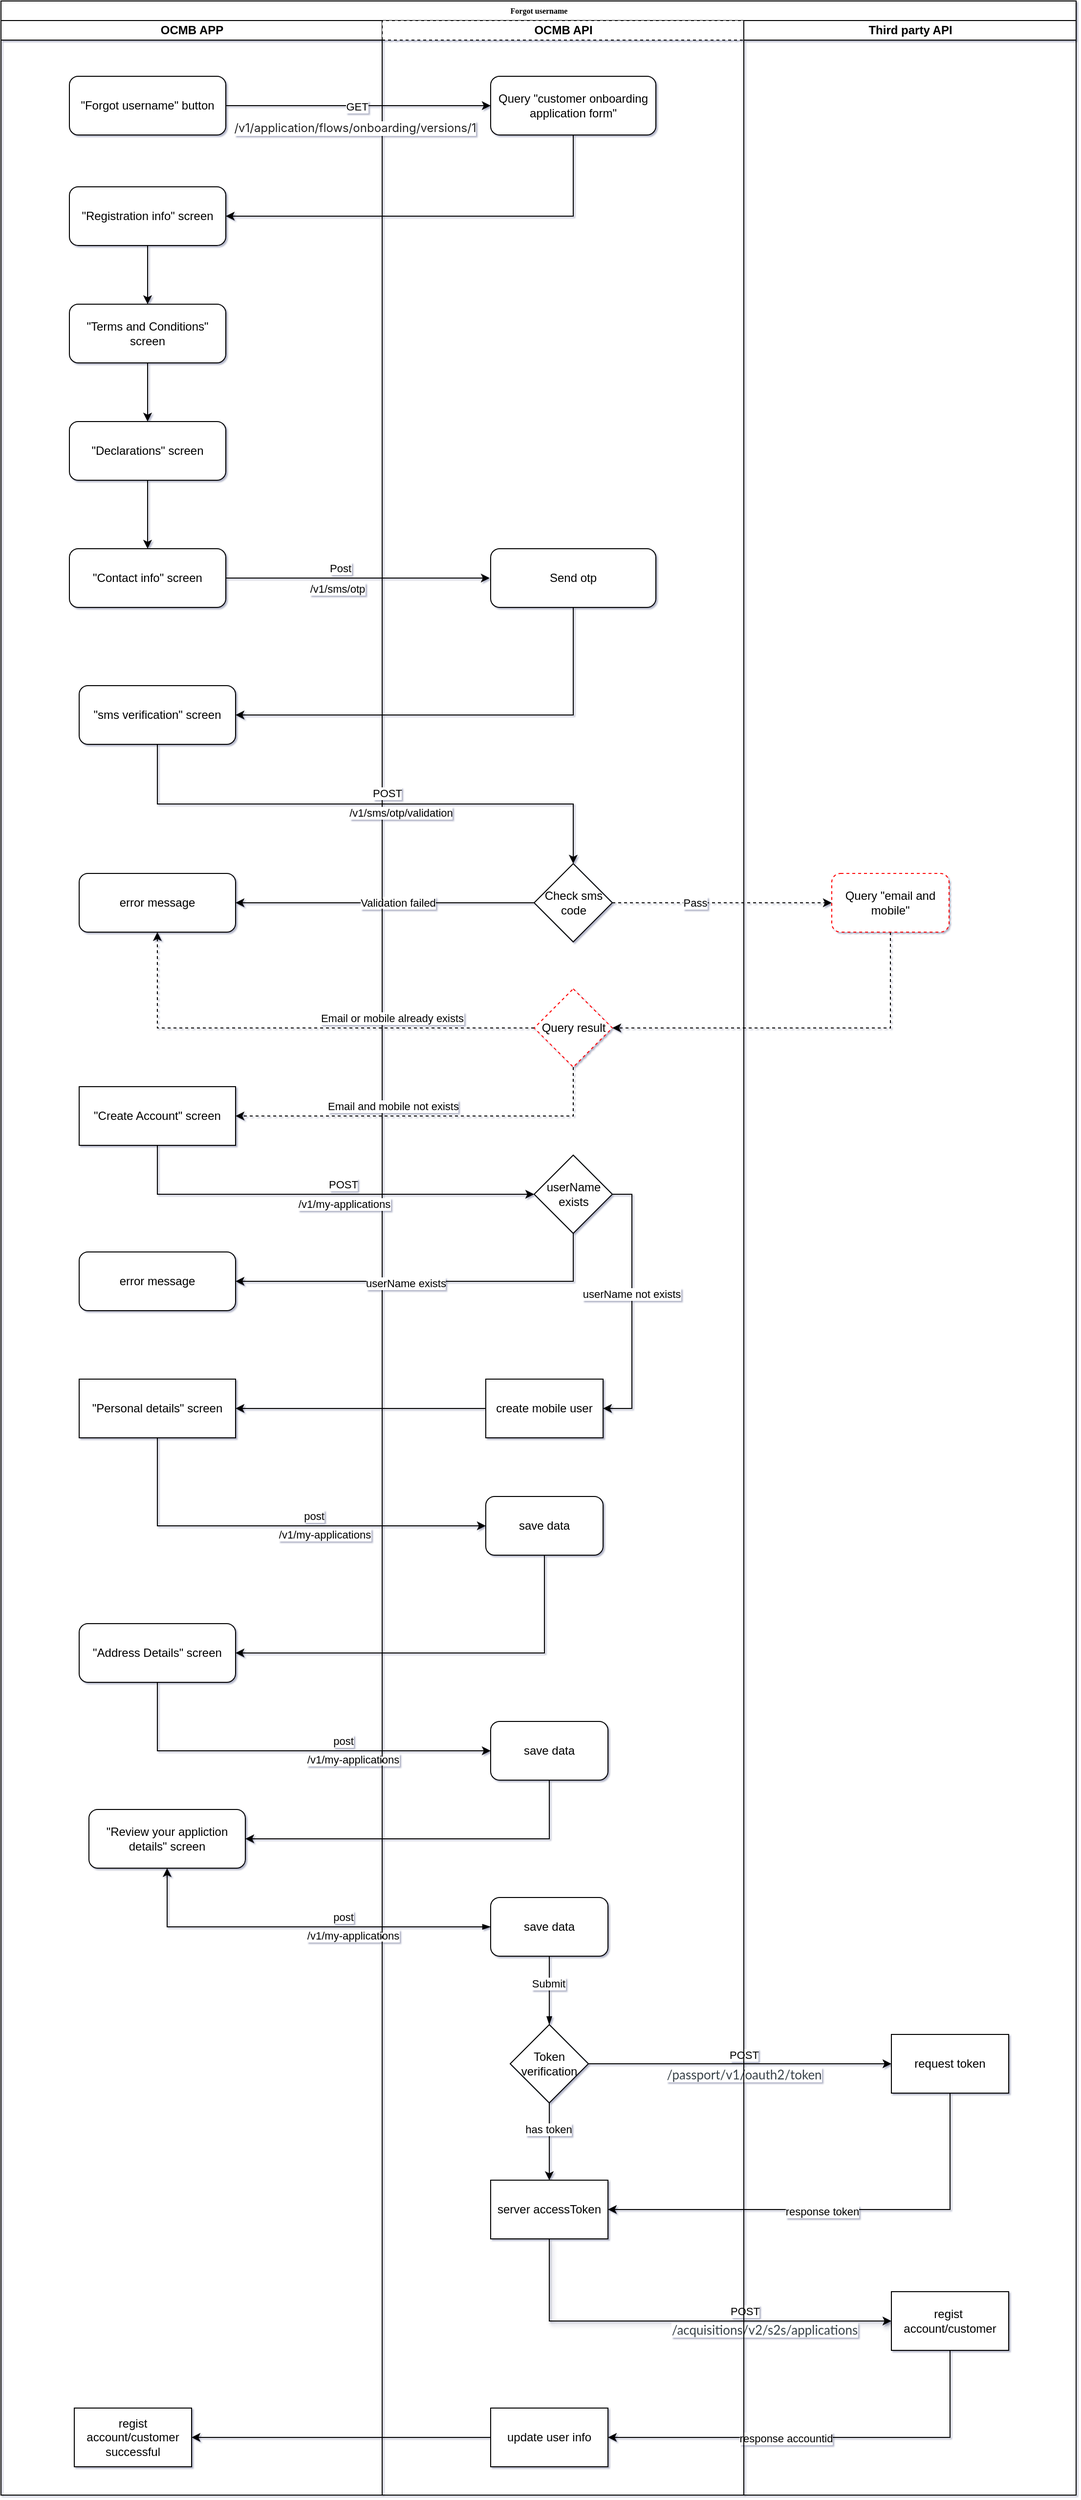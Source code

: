 <mxfile version="20.3.6" type="github" pages="5"><diagram name="regist" id="74e2e168-ea6b-b213-b513-2b3c1d86103e"><mxGraphModel dx="2062" dy="1122" grid="1" gridSize="10" guides="1" tooltips="1" connect="1" arrows="1" fold="1" page="1" pageScale="1" pageWidth="1100" pageHeight="850" background="none" math="0" shadow="1"><root><mxCell id="0"/><mxCell id="1" parent="0"/><mxCell id="77e6c97f196da883-1" value="&lt;div&gt;&lt;span style=&quot;font-size: 8px;&quot;&gt;Forgot username&lt;/span&gt;&lt;/div&gt;" style="swimlane;html=1;childLayout=stackLayout;startSize=20;rounded=0;shadow=0;labelBackgroundColor=none;strokeWidth=1;fontFamily=Verdana;fontSize=8;align=center;" parent="1" vertex="1"><mxGeometry width="1100" height="2550" as="geometry"><mxRectangle x="70" y="40" width="190" height="30" as="alternateBounds"/></mxGeometry></mxCell><mxCell id="77e6c97f196da883-2" value="OCMB APP" style="swimlane;html=1;startSize=20;" parent="77e6c97f196da883-1" vertex="1"><mxGeometry y="20" width="390" height="2530" as="geometry"><mxRectangle x="40" y="20" width="40" height="730" as="alternateBounds"/></mxGeometry></mxCell><mxCell id="Akt3h3AdRs0SpvcwCt5--16" value="&lt;div&gt;&quot;Forgot username&quot;&amp;nbsp;&lt;span style=&quot;background-color: initial;&quot;&gt;button&lt;/span&gt;&lt;/div&gt;" style="rounded=1;whiteSpace=wrap;html=1;" parent="77e6c97f196da883-2" vertex="1"><mxGeometry x="70" y="57" width="160" height="60" as="geometry"/></mxCell><mxCell id="HXrzVIYZJ7QfgkGZ6RUa-13" style="edgeStyle=orthogonalEdgeStyle;rounded=0;orthogonalLoop=1;jettySize=auto;html=1;exitX=0.5;exitY=1;exitDx=0;exitDy=0;entryX=0.5;entryY=0;entryDx=0;entryDy=0;" parent="77e6c97f196da883-2" source="Akt3h3AdRs0SpvcwCt5--24" target="HXrzVIYZJ7QfgkGZ6RUa-2" edge="1"><mxGeometry relative="1" as="geometry"/></mxCell><mxCell id="Akt3h3AdRs0SpvcwCt5--24" value="&lt;div&gt;&quot;Registration info&quot; screen&lt;/div&gt;" style="whiteSpace=wrap;html=1;rounded=1;" parent="77e6c97f196da883-2" vertex="1"><mxGeometry x="70" y="170" width="160" height="60" as="geometry"/></mxCell><mxCell id="Akt3h3AdRs0SpvcwCt5--60" value="error message" style="rounded=1;whiteSpace=wrap;html=1;" parent="77e6c97f196da883-2" vertex="1"><mxGeometry x="80" y="872" width="160" height="60" as="geometry"/></mxCell><mxCell id="Akt3h3AdRs0SpvcwCt5--62" value="&quot;Personal details&quot; screen" style="whiteSpace=wrap;html=1;" parent="77e6c97f196da883-2" vertex="1"><mxGeometry x="80" y="1389" width="160" height="60" as="geometry"/></mxCell><mxCell id="Akt3h3AdRs0SpvcwCt5--104" value="&lt;div&gt;regist account/customer successful&lt;/div&gt;" style="whiteSpace=wrap;html=1;rounded=0;" parent="77e6c97f196da883-2" vertex="1"><mxGeometry x="75" y="2441" width="120" height="60" as="geometry"/></mxCell><mxCell id="HXrzVIYZJ7QfgkGZ6RUa-14" style="edgeStyle=orthogonalEdgeStyle;rounded=0;orthogonalLoop=1;jettySize=auto;html=1;exitX=0.5;exitY=1;exitDx=0;exitDy=0;entryX=0.5;entryY=0;entryDx=0;entryDy=0;" parent="77e6c97f196da883-2" source="HXrzVIYZJ7QfgkGZ6RUa-2" target="HXrzVIYZJ7QfgkGZ6RUa-3" edge="1"><mxGeometry relative="1" as="geometry"/></mxCell><mxCell id="HXrzVIYZJ7QfgkGZ6RUa-2" value="&lt;div&gt;&quot;Terms and Conditions&quot;&lt;/div&gt;&lt;div&gt;screen&lt;/div&gt;" style="whiteSpace=wrap;html=1;rounded=1;" parent="77e6c97f196da883-2" vertex="1"><mxGeometry x="70" y="290" width="160" height="60" as="geometry"/></mxCell><mxCell id="HXrzVIYZJ7QfgkGZ6RUa-15" style="edgeStyle=orthogonalEdgeStyle;rounded=0;orthogonalLoop=1;jettySize=auto;html=1;exitX=0.5;exitY=1;exitDx=0;exitDy=0;entryX=0.5;entryY=0;entryDx=0;entryDy=0;" parent="77e6c97f196da883-2" source="HXrzVIYZJ7QfgkGZ6RUa-3" target="HXrzVIYZJ7QfgkGZ6RUa-4" edge="1"><mxGeometry relative="1" as="geometry"/></mxCell><mxCell id="HXrzVIYZJ7QfgkGZ6RUa-3" value="&lt;div&gt;&quot;Declarations&quot; screen&lt;/div&gt;" style="whiteSpace=wrap;html=1;rounded=1;" parent="77e6c97f196da883-2" vertex="1"><mxGeometry x="70" y="410" width="160" height="60" as="geometry"/></mxCell><mxCell id="HXrzVIYZJ7QfgkGZ6RUa-4" value="&lt;div&gt;&quot;Contact info&quot; screen&lt;/div&gt;" style="whiteSpace=wrap;html=1;rounded=1;" parent="77e6c97f196da883-2" vertex="1"><mxGeometry x="70" y="540" width="160" height="60" as="geometry"/></mxCell><mxCell id="HXrzVIYZJ7QfgkGZ6RUa-21" value="&lt;div&gt;&quot;sms&amp;nbsp;verification&quot; screen&lt;/div&gt;" style="whiteSpace=wrap;html=1;rounded=1;" parent="77e6c97f196da883-2" vertex="1"><mxGeometry x="80" y="680" width="160" height="60" as="geometry"/></mxCell><mxCell id="HXrzVIYZJ7QfgkGZ6RUa-63" value="&quot;Create Account&quot; screen" style="whiteSpace=wrap;html=1;fillColor=#FFFFFF;strokeColor=#000000;" parent="77e6c97f196da883-2" vertex="1"><mxGeometry x="80" y="1090" width="160" height="60" as="geometry"/></mxCell><mxCell id="HXrzVIYZJ7QfgkGZ6RUa-71" value="error message" style="rounded=1;whiteSpace=wrap;html=1;" parent="77e6c97f196da883-2" vertex="1"><mxGeometry x="80" y="1259" width="160" height="60" as="geometry"/></mxCell><mxCell id="HXrzVIYZJ7QfgkGZ6RUa-77" value="&quot;Address Details&quot; screen" style="rounded=1;whiteSpace=wrap;html=1;strokeColor=#000000;fillColor=#FFFFFF;" parent="77e6c97f196da883-2" vertex="1"><mxGeometry x="80" y="1639" width="160" height="60" as="geometry"/></mxCell><mxCell id="HXrzVIYZJ7QfgkGZ6RUa-81" value="&quot;Review your appliction details&quot; screen" style="rounded=1;whiteSpace=wrap;html=1;strokeColor=#000000;fillColor=#FFFFFF;" parent="77e6c97f196da883-2" vertex="1"><mxGeometry x="90" y="1829" width="160" height="60" as="geometry"/></mxCell><mxCell id="HXrzVIYZJ7QfgkGZ6RUa-87" value="post" style="edgeLabel;html=1;align=center;verticalAlign=middle;resizable=0;points=[];" parent="77e6c97f196da883-2" vertex="1" connectable="0"><mxGeometry x="350" y="1759" as="geometry"/></mxCell><mxCell id="HXrzVIYZJ7QfgkGZ6RUa-88" value="/v1/my-applications" style="edgeLabel;html=1;align=center;verticalAlign=middle;resizable=0;points=[];" parent="77e6c97f196da883-2" vertex="1" connectable="0"><mxGeometry x="360.167" y="1778.0" as="geometry"/></mxCell><mxCell id="HXrzVIYZJ7QfgkGZ6RUa-108" value="post" style="edgeLabel;html=1;align=center;verticalAlign=middle;resizable=0;points=[];" parent="77e6c97f196da883-2" vertex="1" connectable="0"><mxGeometry x="350" y="1939" as="geometry"/></mxCell><mxCell id="HXrzVIYZJ7QfgkGZ6RUa-109" value="/v1/my-applications" style="edgeLabel;html=1;align=center;verticalAlign=middle;resizable=0;points=[];" parent="77e6c97f196da883-2" vertex="1" connectable="0"><mxGeometry x="360.167" y="1958.0" as="geometry"/></mxCell><mxCell id="HXrzVIYZJ7QfgkGZ6RUa-30" style="edgeStyle=orthogonalEdgeStyle;rounded=0;orthogonalLoop=1;jettySize=auto;html=1;exitX=0;exitY=0.5;exitDx=0;exitDy=0;" parent="77e6c97f196da883-1" source="HXrzVIYZJ7QfgkGZ6RUa-29" target="Akt3h3AdRs0SpvcwCt5--60" edge="1"><mxGeometry relative="1" as="geometry"/></mxCell><mxCell id="HXrzVIYZJ7QfgkGZ6RUa-31" value="&lt;div&gt;&lt;span style=&quot;font-size: 11px;&quot;&gt;Validation failed&lt;/span&gt;&lt;/div&gt;" style="edgeLabel;html=1;align=center;verticalAlign=middle;resizable=0;points=[];" parent="HXrzVIYZJ7QfgkGZ6RUa-30" vertex="1" connectable="0"><mxGeometry x="-0.083" relative="1" as="geometry"><mxPoint as="offset"/></mxGeometry></mxCell><mxCell id="Akt3h3AdRs0SpvcwCt5--63" value="" style="edgeStyle=orthogonalEdgeStyle;rounded=0;orthogonalLoop=1;jettySize=auto;html=1;" parent="77e6c97f196da883-1" source="Akt3h3AdRs0SpvcwCt5--33" target="Akt3h3AdRs0SpvcwCt5--62" edge="1"><mxGeometry relative="1" as="geometry"/></mxCell><mxCell id="Akt3h3AdRs0SpvcwCt5--90" style="edgeStyle=orthogonalEdgeStyle;rounded=0;orthogonalLoop=1;jettySize=auto;html=1;exitX=1;exitY=0.5;exitDx=0;exitDy=0;entryX=0;entryY=0.5;entryDx=0;entryDy=0;" parent="77e6c97f196da883-1" source="Akt3h3AdRs0SpvcwCt5--81" target="Akt3h3AdRs0SpvcwCt5--85" edge="1"><mxGeometry relative="1" as="geometry"/></mxCell><mxCell id="GS4V8Wg4BXqWyx1amGgQ-1" value="POST" style="edgeLabel;html=1;align=center;verticalAlign=middle;resizable=0;points=[];labelBackgroundColor=default;" parent="Akt3h3AdRs0SpvcwCt5--90" vertex="1" connectable="0"><mxGeometry x="-0.607" relative="1" as="geometry"><mxPoint x="98" y="-9" as="offset"/></mxGeometry></mxCell><mxCell id="Akt3h3AdRs0SpvcwCt5--92" value="&lt;span style=&quot;color: rgb(56, 66, 72); font-family: Lato; font-size: 13px; text-align: start;&quot;&gt;/passport&lt;/span&gt;&lt;span style=&quot;color: rgb(56, 66, 72); font-family: Lato; font-size: 13px; text-align: start;&quot;&gt;/v1/oauth2/token&lt;/span&gt;" style="edgeLabel;html=1;align=center;verticalAlign=middle;resizable=0;points=[];labelBackgroundColor=default;" parent="Akt3h3AdRs0SpvcwCt5--90" vertex="1" connectable="0"><mxGeometry x="-0.188" y="1" relative="1" as="geometry"><mxPoint x="33" y="12" as="offset"/></mxGeometry></mxCell><mxCell id="Akt3h3AdRs0SpvcwCt5--97" style="edgeStyle=orthogonalEdgeStyle;rounded=0;orthogonalLoop=1;jettySize=auto;html=1;exitX=0.5;exitY=1;exitDx=0;exitDy=0;entryX=1;entryY=0.5;entryDx=0;entryDy=0;" parent="77e6c97f196da883-1" source="Akt3h3AdRs0SpvcwCt5--85" target="Akt3h3AdRs0SpvcwCt5--94" edge="1"><mxGeometry relative="1" as="geometry"/></mxCell><mxCell id="2Ceq-H6tFANikrGCOVqs-38" value="response token" style="edgeLabel;html=1;align=center;verticalAlign=middle;resizable=0;points=[];" parent="Akt3h3AdRs0SpvcwCt5--97" vertex="1" connectable="0"><mxGeometry x="0.069" y="2" relative="1" as="geometry"><mxPoint as="offset"/></mxGeometry></mxCell><mxCell id="Akt3h3AdRs0SpvcwCt5--103" style="edgeStyle=orthogonalEdgeStyle;rounded=0;orthogonalLoop=1;jettySize=auto;html=1;exitX=0.5;exitY=1;exitDx=0;exitDy=0;entryX=1;entryY=0.5;entryDx=0;entryDy=0;" parent="77e6c97f196da883-1" source="Akt3h3AdRs0SpvcwCt5--98" target="Akt3h3AdRs0SpvcwCt5--101" edge="1"><mxGeometry relative="1" as="geometry"/></mxCell><mxCell id="2Ceq-H6tFANikrGCOVqs-41" value="response accountid" style="edgeLabel;html=1;align=center;verticalAlign=middle;resizable=0;points=[];" parent="Akt3h3AdRs0SpvcwCt5--103" vertex="1" connectable="0"><mxGeometry x="0.172" y="1" relative="1" as="geometry"><mxPoint as="offset"/></mxGeometry></mxCell><mxCell id="Akt3h3AdRs0SpvcwCt5--105" value="" style="edgeStyle=orthogonalEdgeStyle;rounded=0;orthogonalLoop=1;jettySize=auto;html=1;" parent="77e6c97f196da883-1" source="Akt3h3AdRs0SpvcwCt5--101" target="Akt3h3AdRs0SpvcwCt5--104" edge="1"><mxGeometry relative="1" as="geometry"/></mxCell><mxCell id="HXrzVIYZJ7QfgkGZ6RUa-6" style="edgeStyle=orthogonalEdgeStyle;rounded=0;orthogonalLoop=1;jettySize=auto;html=1;exitX=1;exitY=0.5;exitDx=0;exitDy=0;" parent="77e6c97f196da883-1" source="HXrzVIYZJ7QfgkGZ6RUa-4" edge="1"><mxGeometry relative="1" as="geometry"><mxPoint x="500" y="590" as="targetPoint"/></mxGeometry></mxCell><mxCell id="HXrzVIYZJ7QfgkGZ6RUa-16" value="Post" style="edgeLabel;html=1;align=center;verticalAlign=middle;resizable=0;points=[];" parent="HXrzVIYZJ7QfgkGZ6RUa-6" vertex="1" connectable="0"><mxGeometry x="-0.139" y="-2" relative="1" as="geometry"><mxPoint y="-12" as="offset"/></mxGeometry></mxCell><mxCell id="HXrzVIYZJ7QfgkGZ6RUa-19" value="/v1/sms/otp" style="edgeLabel;html=1;align=center;verticalAlign=middle;resizable=0;points=[];" parent="HXrzVIYZJ7QfgkGZ6RUa-6" vertex="1" connectable="0"><mxGeometry x="0.363" y="-2" relative="1" as="geometry"><mxPoint x="-70" y="8" as="offset"/></mxGeometry></mxCell><mxCell id="77e6c97f196da883-4" value="OCMB API" style="swimlane;html=1;startSize=20;dashed=1;" parent="77e6c97f196da883-1" vertex="1"><mxGeometry x="390" y="20" width="370" height="2530" as="geometry"><mxRectangle x="80" y="20" width="40" height="730" as="alternateBounds"/></mxGeometry></mxCell><mxCell id="Akt3h3AdRs0SpvcwCt5--19" value="&lt;div&gt;Query &quot;customer onboarding application form&quot;&lt;/div&gt;" style="rounded=1;whiteSpace=wrap;html=1;" parent="77e6c97f196da883-4" vertex="1"><mxGeometry x="111" y="57" width="169" height="60" as="geometry"/></mxCell><mxCell id="Akt3h3AdRs0SpvcwCt5--33" value="create mobile user" style="whiteSpace=wrap;html=1;" parent="77e6c97f196da883-4" vertex="1"><mxGeometry x="106" y="1389" width="120" height="60" as="geometry"/></mxCell><mxCell id="Akt3h3AdRs0SpvcwCt5--71" value="save data" style="rounded=1;whiteSpace=wrap;html=1;" parent="77e6c97f196da883-4" vertex="1"><mxGeometry x="106" y="1509" width="120" height="60" as="geometry"/></mxCell><mxCell id="Akt3h3AdRs0SpvcwCt5--96" style="edgeStyle=orthogonalEdgeStyle;rounded=0;orthogonalLoop=1;jettySize=auto;html=1;exitX=0.5;exitY=1;exitDx=0;exitDy=0;entryX=0.5;entryY=0;entryDx=0;entryDy=0;" parent="77e6c97f196da883-4" source="Akt3h3AdRs0SpvcwCt5--81" target="Akt3h3AdRs0SpvcwCt5--94" edge="1"><mxGeometry relative="1" as="geometry"/></mxCell><mxCell id="2Ceq-H6tFANikrGCOVqs-37" value="has token" style="edgeLabel;html=1;align=center;verticalAlign=middle;resizable=0;points=[];" parent="Akt3h3AdRs0SpvcwCt5--96" vertex="1" connectable="0"><mxGeometry x="-0.333" y="-1" relative="1" as="geometry"><mxPoint as="offset"/></mxGeometry></mxCell><mxCell id="Akt3h3AdRs0SpvcwCt5--81" value="&lt;div&gt;Token verification&lt;/div&gt;" style="rhombus;whiteSpace=wrap;html=1;" parent="77e6c97f196da883-4" vertex="1"><mxGeometry x="131" y="2049" width="80" height="80" as="geometry"/></mxCell><mxCell id="Akt3h3AdRs0SpvcwCt5--94" value="server accessToken" style="rounded=0;whiteSpace=wrap;html=1;" parent="77e6c97f196da883-4" vertex="1"><mxGeometry x="111" y="2208" width="120" height="60" as="geometry"/></mxCell><mxCell id="Akt3h3AdRs0SpvcwCt5--101" value="update user info" style="whiteSpace=wrap;html=1;rounded=0;" parent="77e6c97f196da883-4" vertex="1"><mxGeometry x="111" y="2441" width="120" height="60" as="geometry"/></mxCell><mxCell id="2Ceq-H6tFANikrGCOVqs-29" style="edgeStyle=orthogonalEdgeStyle;rounded=0;orthogonalLoop=1;jettySize=auto;html=1;exitX=0.5;exitY=1;exitDx=0;exitDy=0;" parent="77e6c97f196da883-4" edge="1"><mxGeometry relative="1" as="geometry"><mxPoint x="171" y="10" as="sourcePoint"/><mxPoint x="171" y="10" as="targetPoint"/></mxGeometry></mxCell><mxCell id="HXrzVIYZJ7QfgkGZ6RUa-18" value="Send otp" style="whiteSpace=wrap;html=1;rounded=1;" parent="77e6c97f196da883-4" vertex="1"><mxGeometry x="111" y="540" width="169" height="60" as="geometry"/></mxCell><mxCell id="HXrzVIYZJ7QfgkGZ6RUa-29" value="Check sms code" style="rhombus;whiteSpace=wrap;html=1;strokeColor=#000000;fillColor=#FFFFFF;" parent="77e6c97f196da883-4" vertex="1"><mxGeometry x="155.5" y="862" width="80" height="80" as="geometry"/></mxCell><mxCell id="HXrzVIYZJ7QfgkGZ6RUa-59" value="Query result" style="rhombus;whiteSpace=wrap;html=1;dashed=1;strokeColor=#FF0000;fillColor=#FFFFFF;" parent="77e6c97f196da883-4" vertex="1"><mxGeometry x="155.5" y="990" width="80" height="80" as="geometry"/></mxCell><mxCell id="HXrzVIYZJ7QfgkGZ6RUa-75" style="edgeStyle=orthogonalEdgeStyle;rounded=0;orthogonalLoop=1;jettySize=auto;html=1;exitX=1;exitY=0.5;exitDx=0;exitDy=0;entryX=1;entryY=0.5;entryDx=0;entryDy=0;" parent="77e6c97f196da883-4" source="HXrzVIYZJ7QfgkGZ6RUa-70" target="Akt3h3AdRs0SpvcwCt5--33" edge="1"><mxGeometry relative="1" as="geometry"/></mxCell><mxCell id="HXrzVIYZJ7QfgkGZ6RUa-76" value="userName not exists" style="edgeLabel;html=1;align=center;verticalAlign=middle;resizable=0;points=[];" parent="HXrzVIYZJ7QfgkGZ6RUa-75" vertex="1" connectable="0"><mxGeometry x="-0.092" y="-1" relative="1" as="geometry"><mxPoint as="offset"/></mxGeometry></mxCell><mxCell id="HXrzVIYZJ7QfgkGZ6RUa-70" value="userName exists" style="rhombus;whiteSpace=wrap;html=1;strokeColor=#000000;fillColor=#FFFFFF;" parent="77e6c97f196da883-4" vertex="1"><mxGeometry x="155.5" y="1160" width="80" height="80" as="geometry"/></mxCell><mxCell id="HXrzVIYZJ7QfgkGZ6RUa-79" value="save data" style="rounded=1;whiteSpace=wrap;html=1;" parent="77e6c97f196da883-4" vertex="1"><mxGeometry x="111" y="1739" width="120" height="60" as="geometry"/></mxCell><mxCell id="HXrzVIYZJ7QfgkGZ6RUa-106" value="save data" style="rounded=1;whiteSpace=wrap;html=1;" parent="77e6c97f196da883-4" vertex="1"><mxGeometry x="111" y="1919" width="120" height="60" as="geometry"/></mxCell><mxCell id="HXrzVIYZJ7QfgkGZ6RUa-124" style="edgeStyle=orthogonalEdgeStyle;rounded=0;jumpStyle=line;orthogonalLoop=1;jettySize=auto;html=1;exitX=0.5;exitY=1;exitDx=0;exitDy=0;entryX=0.5;entryY=0;entryDx=0;entryDy=0;startArrow=none;startFill=0;endArrow=blockThin;endFill=1;" parent="77e6c97f196da883-4" source="HXrzVIYZJ7QfgkGZ6RUa-106" target="Akt3h3AdRs0SpvcwCt5--81" edge="1"><mxGeometry relative="1" as="geometry"><mxPoint x="171" y="2059" as="targetPoint"/></mxGeometry></mxCell><mxCell id="HXrzVIYZJ7QfgkGZ6RUa-126" value="Submit" style="edgeLabel;html=1;align=center;verticalAlign=middle;resizable=0;points=[];" parent="HXrzVIYZJ7QfgkGZ6RUa-124" vertex="1" connectable="0"><mxGeometry x="-0.208" y="-1" relative="1" as="geometry"><mxPoint as="offset"/></mxGeometry></mxCell><mxCell id="Akt3h3AdRs0SpvcwCt5--72" style="edgeStyle=orthogonalEdgeStyle;rounded=0;orthogonalLoop=1;jettySize=auto;html=1;exitX=0.5;exitY=1;exitDx=0;exitDy=0;entryX=0;entryY=0.5;entryDx=0;entryDy=0;" parent="77e6c97f196da883-1" source="Akt3h3AdRs0SpvcwCt5--62" target="Akt3h3AdRs0SpvcwCt5--71" edge="1"><mxGeometry relative="1" as="geometry"/></mxCell><mxCell id="2Ceq-H6tFANikrGCOVqs-35" value="post" style="edgeLabel;html=1;align=center;verticalAlign=middle;resizable=0;points=[];" parent="Akt3h3AdRs0SpvcwCt5--72" vertex="1" connectable="0"><mxGeometry x="0.151" y="1" relative="1" as="geometry"><mxPoint x="5" y="-9" as="offset"/></mxGeometry></mxCell><mxCell id="HXrzVIYZJ7QfgkGZ6RUa-86" value="/v1/my-applications" style="edgeLabel;html=1;align=center;verticalAlign=middle;resizable=0;points=[];" parent="Akt3h3AdRs0SpvcwCt5--72" vertex="1" connectable="0"><mxGeometry x="0.476" y="-4" relative="1" as="geometry"><mxPoint x="-54" y="5" as="offset"/></mxGeometry></mxCell><mxCell id="Akt3h3AdRs0SpvcwCt5--22" style="edgeStyle=orthogonalEdgeStyle;rounded=0;orthogonalLoop=1;jettySize=auto;html=1;exitX=1;exitY=0.5;exitDx=0;exitDy=0;entryX=0;entryY=0.5;entryDx=0;entryDy=0;" parent="77e6c97f196da883-1" source="Akt3h3AdRs0SpvcwCt5--16" target="Akt3h3AdRs0SpvcwCt5--19" edge="1"><mxGeometry relative="1" as="geometry"/></mxCell><mxCell id="2Ceq-H6tFANikrGCOVqs-31" value="&lt;span style=&quot;color: rgb(33, 33, 33); font-family: Inter, system-ui, -apple-system, BlinkMacSystemFont, &amp;quot;Segoe UI&amp;quot;, Roboto, Oxygen, Ubuntu, Cantarell, &amp;quot;Fira Sans&amp;quot;, &amp;quot;Droid Sans&amp;quot;, Helvetica, Arial, sans-serif; font-size: 12px; text-align: left;&quot; data-offset-key=&quot;6o12k-1-0&quot;&gt;/v1/application/flows/onboarding&lt;/span&gt;&lt;span style=&quot;color: rgb(33, 33, 33); font-family: Inter, system-ui, -apple-system, BlinkMacSystemFont, &amp;quot;Segoe UI&amp;quot;, Roboto, Oxygen, Ubuntu, Cantarell, &amp;quot;Fira Sans&amp;quot;, &amp;quot;Droid Sans&amp;quot;, Helvetica, Arial, sans-serif; font-size: 12px; text-align: left;&quot; data-offset-key=&quot;6o12k-3-0&quot;&gt;/versions/1&lt;/span&gt;" style="edgeLabel;html=1;align=center;verticalAlign=middle;resizable=0;points=[];" parent="Akt3h3AdRs0SpvcwCt5--22" vertex="1" connectable="0"><mxGeometry x="0.145" relative="1" as="geometry"><mxPoint x="-23" y="23" as="offset"/></mxGeometry></mxCell><mxCell id="HXrzVIYZJ7QfgkGZ6RUa-1" value="GET" style="edgeLabel;html=1;align=center;verticalAlign=middle;resizable=0;points=[];" parent="Akt3h3AdRs0SpvcwCt5--22" vertex="1" connectable="0"><mxGeometry x="-0.339" y="-1" relative="1" as="geometry"><mxPoint x="44" as="offset"/></mxGeometry></mxCell><mxCell id="Akt3h3AdRs0SpvcwCt5--26" style="edgeStyle=orthogonalEdgeStyle;rounded=0;orthogonalLoop=1;jettySize=auto;html=1;exitX=0.5;exitY=1;exitDx=0;exitDy=0;entryX=1;entryY=0.5;entryDx=0;entryDy=0;" parent="77e6c97f196da883-1" source="Akt3h3AdRs0SpvcwCt5--19" target="Akt3h3AdRs0SpvcwCt5--24" edge="1"><mxGeometry relative="1" as="geometry"/></mxCell><mxCell id="HXrzVIYZJ7QfgkGZ6RUa-22" style="edgeStyle=orthogonalEdgeStyle;rounded=0;orthogonalLoop=1;jettySize=auto;html=1;exitX=0.5;exitY=1;exitDx=0;exitDy=0;entryX=1;entryY=0.5;entryDx=0;entryDy=0;" parent="77e6c97f196da883-1" source="HXrzVIYZJ7QfgkGZ6RUa-18" target="HXrzVIYZJ7QfgkGZ6RUa-21" edge="1"><mxGeometry relative="1" as="geometry"/></mxCell><mxCell id="HXrzVIYZJ7QfgkGZ6RUa-26" style="edgeStyle=orthogonalEdgeStyle;rounded=0;orthogonalLoop=1;jettySize=auto;html=1;exitX=0.5;exitY=1;exitDx=0;exitDy=0;entryX=0.5;entryY=0;entryDx=0;entryDy=0;" parent="77e6c97f196da883-1" source="HXrzVIYZJ7QfgkGZ6RUa-21" target="HXrzVIYZJ7QfgkGZ6RUa-29" edge="1"><mxGeometry relative="1" as="geometry"><mxPoint x="505.5" y="870" as="targetPoint"/></mxGeometry></mxCell><mxCell id="HXrzVIYZJ7QfgkGZ6RUa-27" value="POST" style="edgeLabel;html=1;align=center;verticalAlign=middle;resizable=0;points=[];" parent="HXrzVIYZJ7QfgkGZ6RUa-26" vertex="1" connectable="0"><mxGeometry x="0.247" y="-2" relative="1" as="geometry"><mxPoint x="-46" y="-13" as="offset"/></mxGeometry></mxCell><mxCell id="HXrzVIYZJ7QfgkGZ6RUa-28" value="/v1/sms/otp/validation" style="edgeLabel;html=1;align=center;verticalAlign=middle;resizable=0;points=[];" parent="HXrzVIYZJ7QfgkGZ6RUa-26" vertex="1" connectable="0"><mxGeometry x="0.58" y="-1" relative="1" as="geometry"><mxPoint x="-123" y="8" as="offset"/></mxGeometry></mxCell><mxCell id="HXrzVIYZJ7QfgkGZ6RUa-40" style="edgeStyle=orthogonalEdgeStyle;rounded=0;orthogonalLoop=1;jettySize=auto;html=1;exitX=1;exitY=0.5;exitDx=0;exitDy=0;entryX=0;entryY=0.5;entryDx=0;entryDy=0;dashed=1;" parent="77e6c97f196da883-1" source="HXrzVIYZJ7QfgkGZ6RUa-29" target="HXrzVIYZJ7QfgkGZ6RUa-9" edge="1"><mxGeometry relative="1" as="geometry"/></mxCell><mxCell id="HXrzVIYZJ7QfgkGZ6RUa-41" value="Pass" style="edgeLabel;html=1;align=center;verticalAlign=middle;resizable=0;points=[];" parent="HXrzVIYZJ7QfgkGZ6RUa-40" vertex="1" connectable="0"><mxGeometry x="0.252" y="-1" relative="1" as="geometry"><mxPoint x="-56" y="-1" as="offset"/></mxGeometry></mxCell><mxCell id="HXrzVIYZJ7QfgkGZ6RUa-42" style="edgeStyle=orthogonalEdgeStyle;rounded=0;orthogonalLoop=1;jettySize=auto;html=1;exitX=0.5;exitY=1;exitDx=0;exitDy=0;entryX=1;entryY=0.5;entryDx=0;entryDy=0;dashed=1;" parent="77e6c97f196da883-1" source="HXrzVIYZJ7QfgkGZ6RUa-9" target="HXrzVIYZJ7QfgkGZ6RUa-59" edge="1"><mxGeometry relative="1" as="geometry"><mxPoint x="658.25" y="1060" as="targetPoint"/></mxGeometry></mxCell><mxCell id="HXrzVIYZJ7QfgkGZ6RUa-60" style="edgeStyle=orthogonalEdgeStyle;rounded=0;orthogonalLoop=1;jettySize=auto;html=1;exitX=0;exitY=0.5;exitDx=0;exitDy=0;entryX=0.5;entryY=1;entryDx=0;entryDy=0;dashed=1;" parent="77e6c97f196da883-1" source="HXrzVIYZJ7QfgkGZ6RUa-59" target="Akt3h3AdRs0SpvcwCt5--60" edge="1"><mxGeometry relative="1" as="geometry"/></mxCell><mxCell id="HXrzVIYZJ7QfgkGZ6RUa-61" value="&lt;div&gt;&lt;span style=&quot;font-size: 11px;&quot;&gt;Email or mobile a&lt;/span&gt;lready exists&lt;/div&gt;" style="edgeLabel;html=1;align=center;verticalAlign=middle;resizable=0;points=[];" parent="HXrzVIYZJ7QfgkGZ6RUa-60" vertex="1" connectable="0"><mxGeometry x="-0.397" y="-2" relative="1" as="geometry"><mxPoint y="-8" as="offset"/></mxGeometry></mxCell><mxCell id="HXrzVIYZJ7QfgkGZ6RUa-65" style="edgeStyle=orthogonalEdgeStyle;rounded=0;orthogonalLoop=1;jettySize=auto;html=1;exitX=0.5;exitY=1;exitDx=0;exitDy=0;entryX=1;entryY=0.5;entryDx=0;entryDy=0;dashed=1;" parent="77e6c97f196da883-1" source="HXrzVIYZJ7QfgkGZ6RUa-59" target="HXrzVIYZJ7QfgkGZ6RUa-63" edge="1"><mxGeometry relative="1" as="geometry"/></mxCell><mxCell id="HXrzVIYZJ7QfgkGZ6RUa-66" value="Email and mobile not exists" style="edgeLabel;html=1;align=center;verticalAlign=middle;resizable=0;points=[];labelBackgroundColor=default;" parent="HXrzVIYZJ7QfgkGZ6RUa-65" vertex="1" connectable="0"><mxGeometry x="0.213" y="-1" relative="1" as="geometry"><mxPoint x="5" y="-9" as="offset"/></mxGeometry></mxCell><mxCell id="HXrzVIYZJ7QfgkGZ6RUa-69" style="edgeStyle=orthogonalEdgeStyle;rounded=0;orthogonalLoop=1;jettySize=auto;html=1;exitX=0.5;exitY=1;exitDx=0;exitDy=0;entryX=0;entryY=0.5;entryDx=0;entryDy=0;" parent="77e6c97f196da883-1" source="HXrzVIYZJ7QfgkGZ6RUa-63" target="HXrzVIYZJ7QfgkGZ6RUa-70" edge="1"><mxGeometry relative="1" as="geometry"><mxPoint x="525.5" y="1260" as="targetPoint"/></mxGeometry></mxCell><mxCell id="HXrzVIYZJ7QfgkGZ6RUa-84" value="POST" style="edgeLabel;html=1;align=center;verticalAlign=middle;resizable=0;points=[];" parent="HXrzVIYZJ7QfgkGZ6RUa-69" vertex="1" connectable="0"><mxGeometry x="0.039" y="-1" relative="1" as="geometry"><mxPoint x="14" y="-11" as="offset"/></mxGeometry></mxCell><mxCell id="HXrzVIYZJ7QfgkGZ6RUa-85" value="/v1/my-applications" style="edgeLabel;html=1;align=center;verticalAlign=middle;resizable=0;points=[];labelBackgroundColor=default;" parent="HXrzVIYZJ7QfgkGZ6RUa-69" vertex="1" connectable="0"><mxGeometry x="0.417" y="-1" relative="1" as="geometry"><mxPoint x="-68" y="9" as="offset"/></mxGeometry></mxCell><mxCell id="HXrzVIYZJ7QfgkGZ6RUa-72" style="edgeStyle=orthogonalEdgeStyle;rounded=0;orthogonalLoop=1;jettySize=auto;html=1;exitX=0.5;exitY=1;exitDx=0;exitDy=0;entryX=1;entryY=0.5;entryDx=0;entryDy=0;" parent="77e6c97f196da883-1" source="HXrzVIYZJ7QfgkGZ6RUa-70" target="HXrzVIYZJ7QfgkGZ6RUa-71" edge="1"><mxGeometry relative="1" as="geometry"><mxPoint x="585.5" y="1279" as="sourcePoint"/></mxGeometry></mxCell><mxCell id="HXrzVIYZJ7QfgkGZ6RUa-73" value="userName exists" style="edgeLabel;html=1;align=center;verticalAlign=middle;resizable=0;points=[];" parent="HXrzVIYZJ7QfgkGZ6RUa-72" vertex="1" connectable="0"><mxGeometry x="0.119" y="2" relative="1" as="geometry"><mxPoint as="offset"/></mxGeometry></mxCell><mxCell id="HXrzVIYZJ7QfgkGZ6RUa-78" style="edgeStyle=orthogonalEdgeStyle;rounded=0;orthogonalLoop=1;jettySize=auto;html=1;exitX=0.5;exitY=1;exitDx=0;exitDy=0;entryX=1;entryY=0.5;entryDx=0;entryDy=0;" parent="77e6c97f196da883-1" source="Akt3h3AdRs0SpvcwCt5--71" target="HXrzVIYZJ7QfgkGZ6RUa-77" edge="1"><mxGeometry relative="1" as="geometry"/></mxCell><mxCell id="HXrzVIYZJ7QfgkGZ6RUa-80" style="edgeStyle=orthogonalEdgeStyle;rounded=0;orthogonalLoop=1;jettySize=auto;html=1;exitX=0.5;exitY=1;exitDx=0;exitDy=0;entryX=0;entryY=0.5;entryDx=0;entryDy=0;" parent="77e6c97f196da883-1" source="HXrzVIYZJ7QfgkGZ6RUa-77" target="HXrzVIYZJ7QfgkGZ6RUa-79" edge="1"><mxGeometry relative="1" as="geometry"/></mxCell><mxCell id="HXrzVIYZJ7QfgkGZ6RUa-83" style="edgeStyle=orthogonalEdgeStyle;rounded=0;orthogonalLoop=1;jettySize=auto;html=1;exitX=0.5;exitY=1;exitDx=0;exitDy=0;entryX=1;entryY=0.5;entryDx=0;entryDy=0;" parent="77e6c97f196da883-1" source="HXrzVIYZJ7QfgkGZ6RUa-79" target="HXrzVIYZJ7QfgkGZ6RUa-81" edge="1"><mxGeometry relative="1" as="geometry"/></mxCell><mxCell id="HXrzVIYZJ7QfgkGZ6RUa-113" style="edgeStyle=orthogonalEdgeStyle;rounded=0;orthogonalLoop=1;jettySize=auto;html=1;exitX=0.5;exitY=1;exitDx=0;exitDy=0;entryX=0;entryY=0.5;entryDx=0;entryDy=0;endArrow=blockThin;endFill=1;jumpStyle=line;startArrow=classic;startFill=1;" parent="77e6c97f196da883-1" source="HXrzVIYZJ7QfgkGZ6RUa-81" target="HXrzVIYZJ7QfgkGZ6RUa-106" edge="1"><mxGeometry relative="1" as="geometry"/></mxCell><mxCell id="Akt3h3AdRs0SpvcwCt5--100" style="edgeStyle=orthogonalEdgeStyle;rounded=0;orthogonalLoop=1;jettySize=auto;html=1;exitX=0.5;exitY=1;exitDx=0;exitDy=0;entryX=0;entryY=0.5;entryDx=0;entryDy=0;shadow=1;" parent="77e6c97f196da883-1" source="Akt3h3AdRs0SpvcwCt5--94" target="Akt3h3AdRs0SpvcwCt5--98" edge="1"><mxGeometry relative="1" as="geometry"/></mxCell><mxCell id="GS4V8Wg4BXqWyx1amGgQ-2" value="&lt;span style=&quot;color: rgb(56, 66, 72); font-family: Lato; font-size: 13px; text-align: start;&quot;&gt;/acquisitions/v2/s2s/applications&lt;/span&gt;" style="edgeLabel;html=1;align=center;verticalAlign=middle;resizable=0;points=[];" parent="Akt3h3AdRs0SpvcwCt5--100" vertex="1" connectable="0"><mxGeometry x="0.536" y="-1" relative="1" as="geometry"><mxPoint x="-30" y="8" as="offset"/></mxGeometry></mxCell><mxCell id="2Ceq-H6tFANikrGCOVqs-39" value="POST" style="edgeLabel;html=1;align=center;verticalAlign=middle;resizable=0;points=[];" parent="Akt3h3AdRs0SpvcwCt5--100" vertex="1" connectable="0"><mxGeometry x="0.119" relative="1" as="geometry"><mxPoint x="41" y="-10" as="offset"/></mxGeometry></mxCell><mxCell id="Akt3h3AdRs0SpvcwCt5--1" value="&lt;div&gt;Third party API&lt;/div&gt;" style="swimlane;html=1;startSize=20;" parent="77e6c97f196da883-1" vertex="1"><mxGeometry x="760" y="20" width="340" height="2530" as="geometry"><mxRectangle x="120" y="20" width="40" height="730" as="alternateBounds"/></mxGeometry></mxCell><mxCell id="Akt3h3AdRs0SpvcwCt5--85" value="request token" style="rounded=0;whiteSpace=wrap;html=1;" parent="Akt3h3AdRs0SpvcwCt5--1" vertex="1"><mxGeometry x="151" y="2059" width="120" height="60" as="geometry"/></mxCell><mxCell id="Akt3h3AdRs0SpvcwCt5--98" value="regist&amp;nbsp; account/customer" style="whiteSpace=wrap;html=1;rounded=0;" parent="Akt3h3AdRs0SpvcwCt5--1" vertex="1"><mxGeometry x="151" y="2322" width="120" height="60" as="geometry"/></mxCell><mxCell id="HXrzVIYZJ7QfgkGZ6RUa-9" value="Query &quot;email and mobile&quot;" style="rounded=1;whiteSpace=wrap;html=1;fillColor=#FFFFFF;strokeColor=#FF0000;dashed=1;" parent="Akt3h3AdRs0SpvcwCt5--1" vertex="1"><mxGeometry x="90" y="872" width="120" height="60" as="geometry"/></mxCell></root></mxGraphModel></diagram><diagram id="JefItQQ-cC_4rSwBYG0n" name="create card"><mxGraphModel dx="2062" dy="1122" grid="1" gridSize="10" guides="1" tooltips="1" connect="1" arrows="1" fold="1" page="1" pageScale="1" pageWidth="1100" pageHeight="850" math="0" shadow="1">&#xa;      <root>&#xa;        <mxCell id="0"/>&#xa;        <mxCell id="1" parent="0"/>&#xa;        <mxCell id="-ztwoPm2OrguGS3gSJhK-1" value="create card" style="swimlane;html=1;childLayout=stackLayout;startSize=20;rounded=0;shadow=0;labelBackgroundColor=none;strokeWidth=1;fontFamily=Verdana;fontSize=8;align=center;" parent="1" vertex="1">&#xa;          <mxGeometry width="1100" height="1950" as="geometry">&#xa;            <mxRectangle x="70" y="40" width="190" height="30" as="alternateBounds"/>&#xa;          </mxGeometry>&#xa;        </mxCell>&#xa;        <mxCell id="-ztwoPm2OrguGS3gSJhK-2" value="OCMB APP" style="swimlane;html=1;startSize=20;" parent="-ztwoPm2OrguGS3gSJhK-1" vertex="1">&#xa;          <mxGeometry y="20" width="370" height="1930" as="geometry">&#xa;            <mxRectangle x="40" y="20" width="40" height="730" as="alternateBounds"/>&#xa;          </mxGeometry>&#xa;        </mxCell>&#xa;        <mxCell id="_Rerh1Ffgw1ljmtPrs9r-11" style="edgeStyle=orthogonalEdgeStyle;rounded=0;jumpStyle=line;orthogonalLoop=1;jettySize=auto;html=1;exitX=0.5;exitY=1;exitDx=0;exitDy=0;entryX=0.5;entryY=0;entryDx=0;entryDy=0;shadow=1;startArrow=none;startFill=0;endArrow=blockThin;endFill=1;" parent="-ztwoPm2OrguGS3gSJhK-2" source="-ztwoPm2OrguGS3gSJhK-3" target="_Rerh1Ffgw1ljmtPrs9r-10" edge="1">&#xa;          <mxGeometry relative="1" as="geometry"/>&#xa;        </mxCell>&#xa;        <mxCell id="-ztwoPm2OrguGS3gSJhK-3" value="&lt;div&gt;&quot;Product Category&quot; screen&lt;/div&gt;" style="rounded=1;whiteSpace=wrap;html=1;" parent="-ztwoPm2OrguGS3gSJhK-2" vertex="1">&#xa;          <mxGeometry x="55" y="140" width="155" height="60" as="geometry"/>&#xa;        </mxCell>&#xa;        <mxCell id="-ztwoPm2OrguGS3gSJhK-5" value="&lt;div&gt;&quot;Card details&quot; screen&lt;/div&gt;" style="whiteSpace=wrap;html=1;rounded=1;" parent="-ztwoPm2OrguGS3gSJhK-2" vertex="1">&#xa;          <mxGeometry x="55" y="1040" width="155" height="60" as="geometry"/>&#xa;        </mxCell>&#xa;        <mxCell id="-ztwoPm2OrguGS3gSJhK-7" value="&lt;div&gt;&quot;successful&quot; screen&lt;/div&gt;" style="whiteSpace=wrap;html=1;rounded=0;" parent="-ztwoPm2OrguGS3gSJhK-2" vertex="1">&#xa;          <mxGeometry x="70" y="1768" width="120" height="60" as="geometry"/>&#xa;        </mxCell>&#xa;        <mxCell id="_Rerh1Ffgw1ljmtPrs9r-2" value="&lt;div&gt;Click &quot;Apply&quot; Button&lt;/div&gt;" style="rounded=1;whiteSpace=wrap;html=1;" parent="-ztwoPm2OrguGS3gSJhK-2" vertex="1">&#xa;          <mxGeometry x="55" y="40" width="155" height="60" as="geometry"/>&#xa;        </mxCell>&#xa;        <mxCell id="_Rerh1Ffgw1ljmtPrs9r-10" value="&lt;div&gt;&quot;Product List&quot; screen&lt;/div&gt;" style="rounded=1;whiteSpace=wrap;html=1;" parent="-ztwoPm2OrguGS3gSJhK-2" vertex="1">&#xa;          <mxGeometry x="55" y="250" width="155" height="60" as="geometry"/>&#xa;        </mxCell>&#xa;        <mxCell id="PM3Y_mJIEuU0HfF_jdP7-10" style="edgeStyle=orthogonalEdgeStyle;rounded=0;jumpStyle=line;orthogonalLoop=1;jettySize=auto;html=1;exitX=0.5;exitY=1;exitDx=0;exitDy=0;entryX=0.5;entryY=0;entryDx=0;entryDy=0;shadow=1;startArrow=none;startFill=0;endArrow=blockThin;endFill=1;" parent="-ztwoPm2OrguGS3gSJhK-2" source="aBi8eappRncqRm-S3S4F-1" target="-ztwoPm2OrguGS3gSJhK-5" edge="1">&#xa;          <mxGeometry relative="1" as="geometry"/>&#xa;        </mxCell>&#xa;        <mxCell id="aBi8eappRncqRm-S3S4F-1" value="&lt;div&gt;&quot;Card info&quot; screen&lt;/div&gt;" style="whiteSpace=wrap;html=1;rounded=1;" parent="-ztwoPm2OrguGS3gSJhK-2" vertex="1">&#xa;          <mxGeometry x="55" y="910" width="155" height="60" as="geometry"/>&#xa;        </mxCell>&#xa;        <mxCell id="FSNEAS2BVyc_DA7C3l2N-1" value="&quot;Review your appliction details&quot; screen" style="rounded=1;whiteSpace=wrap;html=1;strokeColor=#000000;fillColor=#FFFFFF;" parent="-ztwoPm2OrguGS3gSJhK-2" vertex="1">&#xa;          <mxGeometry x="50" y="1240" width="160" height="60" as="geometry"/>&#xa;        </mxCell>&#xa;        <mxCell id="PM3Y_mJIEuU0HfF_jdP7-8" value="Error Message" style="whiteSpace=wrap;html=1;rounded=1;" parent="-ztwoPm2OrguGS3gSJhK-2" vertex="1">&#xa;          <mxGeometry x="55" y="780" width="155" height="60" as="geometry"/>&#xa;        </mxCell>&#xa;        <mxCell id="-ztwoPm2OrguGS3gSJhK-32" style="edgeStyle=orthogonalEdgeStyle;rounded=0;orthogonalLoop=1;jettySize=auto;html=1;exitX=1;exitY=0.5;exitDx=0;exitDy=0;entryX=0;entryY=0.5;entryDx=0;entryDy=0;" parent="-ztwoPm2OrguGS3gSJhK-1" source="_Rerh1Ffgw1ljmtPrs9r-2" target="-ztwoPm2OrguGS3gSJhK-9" edge="1">&#xa;          <mxGeometry relative="1" as="geometry"/>&#xa;        </mxCell>&#xa;        <mxCell id="-ztwoPm2OrguGS3gSJhK-33" value="&lt;span style=&quot;color: rgb(33, 33, 33); font-family: Inter, system-ui, -apple-system, BlinkMacSystemFont, &amp;quot;Segoe UI&amp;quot;, Roboto, Oxygen, Ubuntu, Cantarell, &amp;quot;Fira Sans&amp;quot;, &amp;quot;Droid Sans&amp;quot;, Helvetica, Arial, sans-serif; font-size: 12px; text-align: left;&quot;&gt;/products/customer&lt;/span&gt;" style="edgeLabel;html=1;align=center;verticalAlign=middle;resizable=0;points=[];" parent="-ztwoPm2OrguGS3gSJhK-32" vertex="1" connectable="0">&#xa;          <mxGeometry x="0.145" relative="1" as="geometry">&#xa;            <mxPoint x="-13" y="8" as="offset"/>&#xa;          </mxGeometry>&#xa;        </mxCell>&#xa;        <mxCell id="_Rerh1Ffgw1ljmtPrs9r-1" value="GET" style="edgeLabel;html=1;align=center;verticalAlign=middle;resizable=0;points=[];" parent="-ztwoPm2OrguGS3gSJhK-32" vertex="1" connectable="0">&#xa;          <mxGeometry x="0.111" y="-2" relative="1" as="geometry">&#xa;            <mxPoint x="-21" y="-12" as="offset"/>&#xa;          </mxGeometry>&#xa;        </mxCell>&#xa;        <mxCell id="-ztwoPm2OrguGS3gSJhK-34" style="edgeStyle=orthogonalEdgeStyle;rounded=0;orthogonalLoop=1;jettySize=auto;html=1;exitX=0.5;exitY=1;exitDx=0;exitDy=0;entryX=1;entryY=0.5;entryDx=0;entryDy=0;" parent="-ztwoPm2OrguGS3gSJhK-1" source="-ztwoPm2OrguGS3gSJhK-9" target="-ztwoPm2OrguGS3gSJhK-3" edge="1">&#xa;          <mxGeometry relative="1" as="geometry"/>&#xa;        </mxCell>&#xa;        <mxCell id="-ztwoPm2OrguGS3gSJhK-20" style="edgeStyle=orthogonalEdgeStyle;rounded=0;orthogonalLoop=1;jettySize=auto;html=1;exitX=1;exitY=0.5;exitDx=0;exitDy=0;entryX=0;entryY=0.5;entryDx=0;entryDy=0;" parent="-ztwoPm2OrguGS3gSJhK-1" source="-ztwoPm2OrguGS3gSJhK-14" target="-ztwoPm2OrguGS3gSJhK-30" edge="1">&#xa;          <mxGeometry relative="1" as="geometry"/>&#xa;        </mxCell>&#xa;        <mxCell id="-ztwoPm2OrguGS3gSJhK-21" value="&lt;span style=&quot;color: rgb(56, 66, 72); font-family: Lato; font-size: 13px; text-align: start;&quot;&gt;/passport&lt;/span&gt;&lt;span style=&quot;color: rgb(56, 66, 72); font-family: Lato; font-size: 13px; text-align: start;&quot;&gt;/v1/oauth2/token&lt;/span&gt;" style="edgeLabel;html=1;align=center;verticalAlign=middle;resizable=0;points=[];" parent="-ztwoPm2OrguGS3gSJhK-20" vertex="1" connectable="0">&#xa;          <mxGeometry x="-0.188" y="1" relative="1" as="geometry">&#xa;            <mxPoint x="30" y="11" as="offset"/>&#xa;          </mxGeometry>&#xa;        </mxCell>&#xa;        <mxCell id="-ztwoPm2OrguGS3gSJhK-22" style="edgeStyle=orthogonalEdgeStyle;rounded=0;orthogonalLoop=1;jettySize=auto;html=1;exitX=0.5;exitY=1;exitDx=0;exitDy=0;entryX=1;entryY=0.5;entryDx=0;entryDy=0;" parent="-ztwoPm2OrguGS3gSJhK-1" source="-ztwoPm2OrguGS3gSJhK-30" target="-ztwoPm2OrguGS3gSJhK-15" edge="1">&#xa;          <mxGeometry relative="1" as="geometry"/>&#xa;        </mxCell>&#xa;        <mxCell id="-ztwoPm2OrguGS3gSJhK-23" value="response token" style="edgeLabel;html=1;align=center;verticalAlign=middle;resizable=0;points=[];" parent="-ztwoPm2OrguGS3gSJhK-22" vertex="1" connectable="0">&#xa;          <mxGeometry x="0.069" y="2" relative="1" as="geometry">&#xa;            <mxPoint x="-95" y="-16" as="offset"/>&#xa;          </mxGeometry>&#xa;        </mxCell>&#xa;        <mxCell id="-ztwoPm2OrguGS3gSJhK-24" style="edgeStyle=orthogonalEdgeStyle;rounded=0;orthogonalLoop=1;jettySize=auto;html=1;exitX=0.5;exitY=1;exitDx=0;exitDy=0;entryX=0;entryY=0.5;entryDx=0;entryDy=0;" parent="-ztwoPm2OrguGS3gSJhK-1" source="-ztwoPm2OrguGS3gSJhK-15" target="-ztwoPm2OrguGS3gSJhK-31" edge="1">&#xa;          <mxGeometry relative="1" as="geometry"/>&#xa;        </mxCell>&#xa;        <mxCell id="-ztwoPm2OrguGS3gSJhK-25" value="POST" style="edgeLabel;html=1;align=center;verticalAlign=middle;resizable=0;points=[];" parent="-ztwoPm2OrguGS3gSJhK-24" vertex="1" connectable="0">&#xa;          <mxGeometry x="0.119" relative="1" as="geometry">&#xa;            <mxPoint x="64" y="-13" as="offset"/>&#xa;          </mxGeometry>&#xa;        </mxCell>&#xa;        <mxCell id="1qYR74eFdYPwkDfSf0Tb-1" value="&lt;div style=&quot;display: flex; margin-top: 10px; color: rgb(56, 66, 72); font-family: Lato; font-size: medium; text-align: start;&quot; class=&quot;headline-container-article-info2GaOf2jMpV0r&quot;&gt;&lt;span style=&quot;font-size: 13px; word-break: break-all;&quot; title=&quot;https://api-sandbox.pismolabs.io/wallet/v2/cards&quot; data-testid=&quot;serverurl&quot; class=&quot;headline-container-article-info-url2nV_XrjpFuVQ&quot;&gt;&lt;br&gt;&lt;/span&gt;&lt;/div&gt;&lt;div style=&quot;font-size: medium; text-size-adjust: 100%; position: relative; font-family: Lato; line-height: var(--markdown-line-height); color: rgb(56, 66, 72); overflow-wrap: break-word; margin-bottom: 0px; margin-top: 10px; text-align: start;&quot; data-testid=&quot;RDMD&quot; class=&quot;markdown-body undefined excerptT2m-MzSJGRK7&quot; role=&quot;doc-subtitle&quot;&gt;&lt;/div&gt;" style="edgeLabel;html=1;align=center;verticalAlign=middle;resizable=0;points=[];" parent="-ztwoPm2OrguGS3gSJhK-24" vertex="1" connectable="0">&#xa;          <mxGeometry x="0.6" y="-3" relative="1" as="geometry">&#xa;            <mxPoint x="-32" y="9" as="offset"/>&#xa;          </mxGeometry>&#xa;        </mxCell>&#xa;        <mxCell id="1qYR74eFdYPwkDfSf0Tb-4" value="&lt;span style=&quot;color: rgba(0, 0, 0, 0); font-family: monospace; font-size: 0px; text-align: start; background-color: rgb(248, 249, 250);&quot;&gt;%3CmxGraphModel%3E%3Croot%3E%3CmxCell%20id%3D%220%22%2F%3E%3CmxCell%20id%3D%221%22%20parent%3D%220%22%2F%3E%3CmxCell%20id%3D%222%22%20value%3D%22%26lt%3Bspan%20style%3D%26quot%3Bfont-size%3A%2012px%3B%20background-color%3A%20rgb(248%2C%20249%2C%20250)%3B%26quot%3B%26gt%3B%2Fwallet%2Fv2%2Fcards%26lt%3B%2Fspan%26gt%3B%22%20style%3D%22edgeLabel%3Bhtml%3D1%3Balign%3Dcenter%3BverticalAlign%3Dmiddle%3Bresizable%3D0%3Bpoints%3D%5B%5D%3B%22%20vertex%3D%221%22%20connectable%3D%220%22%20parent%3D%221%22%3E%3CmxGeometry%20x%3D%22770%22%20y%3D%22960%22%20as%3D%22geometry%22%2F%3E%3C%2FmxCell%3E%3C%2Froot%3E%3C%2FmxGraphModel%3E&lt;/span&gt;&lt;span style=&quot;color: rgba(0, 0, 0, 0); font-family: monospace; font-size: 0px; text-align: start; background-color: rgb(248, 249, 250);&quot;&gt;%3CmxGraphModel%3E%3Croot%3E%3CmxCell%20id%3D%220%22%2F%3E%3CmxCell%20id%3D%221%22%20parent%3D%220%22%2F%3E%3CmxCell%20id%3D%222%22%20value%3D%22%26lt%3Bspan%20style%3D%26quot%3Bfont-size%3A%2012px%3B%20background-color%3A%20rgb(248%2C%20249%2C%20250)%3B%26quot%3B%26gt%3B%2Fwallet%2Fv2%2Fcards%26lt%3B%2Fspan%26gt%3B%22%20style%3D%22edgeLabel%3Bhtml%3D1%3Balign%3Dcenter%3BverticalAlign%3Dmiddle%3Bresizable%3D0%3Bpoints%3D%5B%5D%3B%22%20vertex%3D%221%22%20connectable%3D%220%22%20parent%3D%221%22%3E%3CmxGeometry%20x%3D%22770%22%20y%3D%22960%22%20as%3D%22geometry%22%2F%3E%3C%2FmxCell%3E%3C%2Froot%3E%3C%2FmxGraphModel%3E&lt;/span&gt;&lt;font face=&quot;monospace&quot; color=&quot;rgba(0, 0, 0, 0)&quot;&gt;&lt;span style=&quot;font-size: 0px;&quot;&gt;/wallet/v2/cards&lt;/span&gt;&lt;/font&gt;" style="edgeLabel;html=1;align=center;verticalAlign=middle;resizable=0;points=[];" parent="-ztwoPm2OrguGS3gSJhK-24" vertex="1" connectable="0">&#xa;          <mxGeometry x="0.692" y="-2" relative="1" as="geometry">&#xa;            <mxPoint as="offset"/>&#xa;          </mxGeometry>&#xa;        </mxCell>&#xa;        <mxCell id="1qYR74eFdYPwkDfSf0Tb-5" value="/wallet/v2/cards" style="edgeLabel;html=1;align=center;verticalAlign=middle;resizable=0;points=[];" parent="-ztwoPm2OrguGS3gSJhK-24" vertex="1" connectable="0">&#xa;          <mxGeometry x="0.667" y="-3" relative="1" as="geometry">&#xa;            <mxPoint x="-35" y="7" as="offset"/>&#xa;          </mxGeometry>&#xa;        </mxCell>&#xa;        <mxCell id="-ztwoPm2OrguGS3gSJhK-26" style="edgeStyle=orthogonalEdgeStyle;rounded=0;orthogonalLoop=1;jettySize=auto;html=1;exitX=0.5;exitY=1;exitDx=0;exitDy=0;entryX=1;entryY=0.5;entryDx=0;entryDy=0;" parent="-ztwoPm2OrguGS3gSJhK-1" source="-ztwoPm2OrguGS3gSJhK-31" target="-ztwoPm2OrguGS3gSJhK-16" edge="1">&#xa;          <mxGeometry relative="1" as="geometry"/>&#xa;        </mxCell>&#xa;        <mxCell id="-ztwoPm2OrguGS3gSJhK-27" value="response card info" style="edgeLabel;html=1;align=center;verticalAlign=middle;resizable=0;points=[];" parent="-ztwoPm2OrguGS3gSJhK-26" vertex="1" connectable="0">&#xa;          <mxGeometry x="0.172" y="1" relative="1" as="geometry">&#xa;            <mxPoint as="offset"/>&#xa;          </mxGeometry>&#xa;        </mxCell>&#xa;        <mxCell id="-ztwoPm2OrguGS3gSJhK-28" value="" style="edgeStyle=orthogonalEdgeStyle;rounded=0;orthogonalLoop=1;jettySize=auto;html=1;" parent="-ztwoPm2OrguGS3gSJhK-1" source="-ztwoPm2OrguGS3gSJhK-16" target="-ztwoPm2OrguGS3gSJhK-7" edge="1">&#xa;          <mxGeometry relative="1" as="geometry"/>&#xa;        </mxCell>&#xa;        <mxCell id="FSNEAS2BVyc_DA7C3l2N-2" style="edgeStyle=orthogonalEdgeStyle;rounded=0;jumpStyle=line;orthogonalLoop=1;jettySize=auto;html=1;exitX=1;exitY=0.5;exitDx=0;exitDy=0;entryX=0;entryY=0.5;entryDx=0;entryDy=0;shadow=1;startArrow=classic;startFill=1;endArrow=blockThin;endFill=1;" parent="-ztwoPm2OrguGS3gSJhK-1" source="FSNEAS2BVyc_DA7C3l2N-1" target="-ztwoPm2OrguGS3gSJhK-11" edge="1">&#xa;          <mxGeometry relative="1" as="geometry"/>&#xa;        </mxCell>&#xa;        <mxCell id="unq5F3HCtpJJmsBXHXXX-1" value="/v1/my-applications" style="edgeLabel;html=1;align=center;verticalAlign=middle;resizable=0;points=[];" parent="FSNEAS2BVyc_DA7C3l2N-2" vertex="1" connectable="0">&#xa;          <mxGeometry x="0.179" relative="1" as="geometry">&#xa;            <mxPoint y="10" as="offset"/>&#xa;          </mxGeometry>&#xa;        </mxCell>&#xa;        <mxCell id="-ztwoPm2OrguGS3gSJhK-8" value="OCMB API" style="swimlane;html=1;startSize=20;" parent="-ztwoPm2OrguGS3gSJhK-1" vertex="1">&#xa;          <mxGeometry x="370" y="20" width="410" height="1930" as="geometry">&#xa;            <mxRectangle x="80" y="20" width="40" height="730" as="alternateBounds"/>&#xa;          </mxGeometry>&#xa;        </mxCell>&#xa;        <mxCell id="-ztwoPm2OrguGS3gSJhK-9" value="Query &quot;Product Category &amp;amp; Sub Product List&quot;" style="rounded=1;whiteSpace=wrap;html=1;" parent="-ztwoPm2OrguGS3gSJhK-8" vertex="1">&#xa;          <mxGeometry x="140" y="41" width="120" height="60" as="geometry"/>&#xa;        </mxCell>&#xa;        <mxCell id="-ztwoPm2OrguGS3gSJhK-10" style="edgeStyle=orthogonalEdgeStyle;rounded=0;orthogonalLoop=1;jettySize=auto;html=1;exitX=0.5;exitY=1;exitDx=0;exitDy=0;" parent="-ztwoPm2OrguGS3gSJhK-8" source="-ztwoPm2OrguGS3gSJhK-11" target="-ztwoPm2OrguGS3gSJhK-14" edge="1">&#xa;          <mxGeometry relative="1" as="geometry"/>&#xa;        </mxCell>&#xa;        <mxCell id="unq5F3HCtpJJmsBXHXXX-4" value="Submit" style="edgeLabel;html=1;align=center;verticalAlign=middle;resizable=0;points=[];" parent="-ztwoPm2OrguGS3gSJhK-10" vertex="1" connectable="0">&#xa;          <mxGeometry x="0.246" relative="1" as="geometry">&#xa;            <mxPoint as="offset"/>&#xa;          </mxGeometry>&#xa;        </mxCell>&#xa;        <mxCell id="-ztwoPm2OrguGS3gSJhK-11" value="save data" style="rounded=1;whiteSpace=wrap;html=1;" parent="-ztwoPm2OrguGS3gSJhK-8" vertex="1">&#xa;          <mxGeometry x="140" y="1240" width="120" height="60" as="geometry"/>&#xa;        </mxCell>&#xa;        <mxCell id="-ztwoPm2OrguGS3gSJhK-12" style="edgeStyle=orthogonalEdgeStyle;rounded=0;orthogonalLoop=1;jettySize=auto;html=1;exitX=0.5;exitY=1;exitDx=0;exitDy=0;entryX=0.5;entryY=0;entryDx=0;entryDy=0;" parent="-ztwoPm2OrguGS3gSJhK-8" source="-ztwoPm2OrguGS3gSJhK-14" target="-ztwoPm2OrguGS3gSJhK-15" edge="1">&#xa;          <mxGeometry relative="1" as="geometry"/>&#xa;        </mxCell>&#xa;        <mxCell id="-ztwoPm2OrguGS3gSJhK-13" value="has token" style="edgeLabel;html=1;align=center;verticalAlign=middle;resizable=0;points=[];" parent="-ztwoPm2OrguGS3gSJhK-12" vertex="1" connectable="0">&#xa;          <mxGeometry x="-0.333" y="-1" relative="1" as="geometry">&#xa;            <mxPoint as="offset"/>&#xa;          </mxGeometry>&#xa;        </mxCell>&#xa;        <mxCell id="-ztwoPm2OrguGS3gSJhK-14" value="&lt;div&gt;Token verification&lt;/div&gt;" style="rhombus;whiteSpace=wrap;html=1;" parent="-ztwoPm2OrguGS3gSJhK-8" vertex="1">&#xa;          <mxGeometry x="160" y="1380" width="80" height="80" as="geometry"/>&#xa;        </mxCell>&#xa;        <mxCell id="-ztwoPm2OrguGS3gSJhK-15" value="Account accessToken" style="rounded=0;whiteSpace=wrap;html=1;" parent="-ztwoPm2OrguGS3gSJhK-8" vertex="1">&#xa;          <mxGeometry x="140" y="1540" width="120" height="60" as="geometry"/>&#xa;        </mxCell>&#xa;        <mxCell id="-ztwoPm2OrguGS3gSJhK-16" value="get response" style="whiteSpace=wrap;html=1;rounded=0;" parent="-ztwoPm2OrguGS3gSJhK-8" vertex="1">&#xa;          <mxGeometry x="145" y="1768" width="120" height="60" as="geometry"/>&#xa;        </mxCell>&#xa;        <mxCell id="-ztwoPm2OrguGS3gSJhK-17" style="edgeStyle=orthogonalEdgeStyle;rounded=0;orthogonalLoop=1;jettySize=auto;html=1;exitX=0.5;exitY=1;exitDx=0;exitDy=0;" parent="-ztwoPm2OrguGS3gSJhK-8" edge="1">&#xa;          <mxGeometry relative="1" as="geometry">&#xa;            <mxPoint x="205" as="sourcePoint"/>&#xa;            <mxPoint x="205" as="targetPoint"/>&#xa;          </mxGeometry>&#xa;        </mxCell>&#xa;        <mxCell id="M_CqHC2ojWvSBjeytHBE-23" style="edgeStyle=orthogonalEdgeStyle;rounded=0;jumpStyle=line;orthogonalLoop=1;jettySize=auto;html=1;exitX=0.5;exitY=1;exitDx=0;exitDy=0;entryX=0.5;entryY=0;entryDx=0;entryDy=0;shadow=1;startArrow=none;startFill=0;endArrow=blockThin;endFill=1;" parent="-ztwoPm2OrguGS3gSJhK-8" source="2cIBxZw03OA3c32o0oA2-2" target="M_CqHC2ojWvSBjeytHBE-9" edge="1">&#xa;          <mxGeometry relative="1" as="geometry">&#xa;            <mxPoint x="200" y="450" as="sourcePoint"/>&#xa;          </mxGeometry>&#xa;        </mxCell>&#xa;        <mxCell id="2cIBxZw03OA3c32o0oA2-2" value="Query &quot;create card application form&quot;" style="rounded=1;whiteSpace=wrap;html=1;" parent="-ztwoPm2OrguGS3gSJhK-8" vertex="1">&#xa;          <mxGeometry x="140" y="250" width="120" height="60" as="geometry"/>&#xa;        </mxCell>&#xa;        <mxCell id="unq5F3HCtpJJmsBXHXXX-2" value="POST" style="text;html=1;align=center;verticalAlign=middle;resizable=0;points=[];autosize=1;strokeColor=none;fillColor=none;" parent="-ztwoPm2OrguGS3gSJhK-8" vertex="1">&#xa;          <mxGeometry x="-20" y="1246" width="60" height="30" as="geometry"/>&#xa;        </mxCell>&#xa;        <mxCell id="M_CqHC2ojWvSBjeytHBE-9" value="&lt;div&gt;Token verification&lt;/div&gt;" style="rhombus;whiteSpace=wrap;html=1;" parent="-ztwoPm2OrguGS3gSJhK-8" vertex="1">&#xa;          <mxGeometry x="160" y="391" width="80" height="80" as="geometry"/>&#xa;        </mxCell>&#xa;        <mxCell id="M_CqHC2ojWvSBjeytHBE-10" value="Account accessToken" style="rounded=0;whiteSpace=wrap;html=1;" parent="-ztwoPm2OrguGS3gSJhK-8" vertex="1">&#xa;          <mxGeometry x="140" y="551" width="120" height="60" as="geometry"/>&#xa;        </mxCell>&#xa;        <mxCell id="M_CqHC2ojWvSBjeytHBE-7" style="edgeStyle=orthogonalEdgeStyle;rounded=0;orthogonalLoop=1;jettySize=auto;html=1;exitX=0.5;exitY=1;exitDx=0;exitDy=0;entryX=0.5;entryY=0;entryDx=0;entryDy=0;" parent="-ztwoPm2OrguGS3gSJhK-8" source="M_CqHC2ojWvSBjeytHBE-9" target="M_CqHC2ojWvSBjeytHBE-10" edge="1">&#xa;          <mxGeometry relative="1" as="geometry"/>&#xa;        </mxCell>&#xa;        <mxCell id="M_CqHC2ojWvSBjeytHBE-8" value="has token" style="edgeLabel;html=1;align=center;verticalAlign=middle;resizable=0;points=[];" parent="M_CqHC2ojWvSBjeytHBE-7" vertex="1" connectable="0">&#xa;          <mxGeometry x="-0.333" y="-1" relative="1" as="geometry">&#xa;            <mxPoint as="offset"/>&#xa;          </mxGeometry>&#xa;        </mxCell>&#xa;        <mxCell id="PM3Y_mJIEuU0HfF_jdP7-6" value="Check card" style="rhombus;whiteSpace=wrap;html=1;shadow=0;labelBackgroundColor=none;strokeColor=#000000;fillColor=#FFFFFF;" parent="-ztwoPm2OrguGS3gSJhK-8" vertex="1">&#xa;          <mxGeometry x="145" y="770" width="80" height="80" as="geometry"/>&#xa;        </mxCell>&#xa;        <mxCell id="-kIaK2AQIyHvrU_FX70G-3" value="save data" style="rounded=1;whiteSpace=wrap;html=1;" parent="-ztwoPm2OrguGS3gSJhK-8" vertex="1">&#xa;          <mxGeometry x="145" y="1040" width="120" height="60" as="geometry"/>&#xa;        </mxCell>&#xa;        <mxCell id="2cIBxZw03OA3c32o0oA2-1" style="edgeStyle=orthogonalEdgeStyle;rounded=0;jumpStyle=line;orthogonalLoop=1;jettySize=auto;html=1;exitX=1;exitY=0.5;exitDx=0;exitDy=0;shadow=1;startArrow=none;startFill=0;endArrow=blockThin;endFill=1;" parent="-ztwoPm2OrguGS3gSJhK-1" source="_Rerh1Ffgw1ljmtPrs9r-10" target="2cIBxZw03OA3c32o0oA2-2" edge="1">&#xa;          <mxGeometry relative="1" as="geometry">&#xa;            <mxPoint x="280" y="300.143" as="targetPoint"/>&#xa;          </mxGeometry>&#xa;        </mxCell>&#xa;        <mxCell id="M_CqHC2ojWvSBjeytHBE-13" style="edgeStyle=orthogonalEdgeStyle;rounded=0;orthogonalLoop=1;jettySize=auto;html=1;exitX=0.5;exitY=1;exitDx=0;exitDy=0;entryX=1;entryY=0.5;entryDx=0;entryDy=0;" parent="-ztwoPm2OrguGS3gSJhK-1" source="M_CqHC2ojWvSBjeytHBE-20" target="M_CqHC2ojWvSBjeytHBE-10" edge="1">&#xa;          <mxGeometry relative="1" as="geometry"/>&#xa;        </mxCell>&#xa;        <mxCell id="M_CqHC2ojWvSBjeytHBE-14" value="response token" style="edgeLabel;html=1;align=center;verticalAlign=middle;resizable=0;points=[];" parent="M_CqHC2ojWvSBjeytHBE-13" vertex="1" connectable="0">&#xa;          <mxGeometry x="0.069" y="2" relative="1" as="geometry">&#xa;            <mxPoint x="-95" y="-16" as="offset"/>&#xa;          </mxGeometry>&#xa;        </mxCell>&#xa;        <mxCell id="M_CqHC2ojWvSBjeytHBE-11" style="edgeStyle=orthogonalEdgeStyle;rounded=0;orthogonalLoop=1;jettySize=auto;html=1;exitX=1;exitY=0.5;exitDx=0;exitDy=0;entryX=0;entryY=0.5;entryDx=0;entryDy=0;" parent="-ztwoPm2OrguGS3gSJhK-1" source="M_CqHC2ojWvSBjeytHBE-9" target="M_CqHC2ojWvSBjeytHBE-20" edge="1">&#xa;          <mxGeometry relative="1" as="geometry"/>&#xa;        </mxCell>&#xa;        <mxCell id="M_CqHC2ojWvSBjeytHBE-12" value="&lt;span style=&quot;color: rgb(56, 66, 72); font-family: Lato; font-size: 13px; text-align: start;&quot;&gt;/passport&lt;/span&gt;&lt;span style=&quot;color: rgb(56, 66, 72); font-family: Lato; font-size: 13px; text-align: start;&quot;&gt;/v1/oauth2/token&lt;/span&gt;" style="edgeLabel;html=1;align=center;verticalAlign=middle;resizable=0;points=[];" parent="M_CqHC2ojWvSBjeytHBE-11" vertex="1" connectable="0">&#xa;          <mxGeometry x="-0.188" y="1" relative="1" as="geometry">&#xa;            <mxPoint x="30" y="11" as="offset"/>&#xa;          </mxGeometry>&#xa;        </mxCell>&#xa;        <mxCell id="PM3Y_mJIEuU0HfF_jdP7-2" value="POST" style="edgeLabel;html=1;align=center;verticalAlign=middle;resizable=0;points=[];" parent="M_CqHC2ojWvSBjeytHBE-11" vertex="1" connectable="0">&#xa;          <mxGeometry x="-0.752" y="-3" relative="1" as="geometry">&#xa;            <mxPoint x="1739" y="547" as="offset"/>&#xa;          </mxGeometry>&#xa;        </mxCell>&#xa;        <mxCell id="-ztwoPm2OrguGS3gSJhK-29" value="PISMO API" style="swimlane;html=1;startSize=20;" parent="-ztwoPm2OrguGS3gSJhK-1" vertex="1">&#xa;          <mxGeometry x="780" y="20" width="320" height="1930" as="geometry">&#xa;            <mxRectangle x="120" y="20" width="40" height="730" as="alternateBounds"/>&#xa;          </mxGeometry>&#xa;        </mxCell>&#xa;        <mxCell id="-ztwoPm2OrguGS3gSJhK-30" value="request token" style="rounded=0;whiteSpace=wrap;html=1;" parent="-ztwoPm2OrguGS3gSJhK-29" vertex="1">&#xa;          <mxGeometry x="100" y="1390" width="120" height="60" as="geometry"/>&#xa;        </mxCell>&#xa;        <mxCell id="-ztwoPm2OrguGS3gSJhK-31" value="create card" style="whiteSpace=wrap;html=1;rounded=0;" parent="-ztwoPm2OrguGS3gSJhK-29" vertex="1">&#xa;          <mxGeometry x="100" y="1650" width="120" height="60" as="geometry"/>&#xa;        </mxCell>&#xa;        <mxCell id="M_CqHC2ojWvSBjeytHBE-20" value="request token" style="rounded=0;whiteSpace=wrap;html=1;" parent="-ztwoPm2OrguGS3gSJhK-29" vertex="1">&#xa;          <mxGeometry x="80" y="401" width="120" height="60" as="geometry"/>&#xa;        </mxCell>&#xa;        <mxCell id="M_CqHC2ojWvSBjeytHBE-21" value="request cards" style="whiteSpace=wrap;html=1;rounded=0;" parent="-ztwoPm2OrguGS3gSJhK-29" vertex="1">&#xa;          <mxGeometry x="80" y="661" width="120" height="60" as="geometry"/>&#xa;        </mxCell>&#xa;        <mxCell id="M_CqHC2ojWvSBjeytHBE-15" style="edgeStyle=orthogonalEdgeStyle;rounded=0;orthogonalLoop=1;jettySize=auto;html=1;exitX=0.5;exitY=1;exitDx=0;exitDy=0;entryX=0;entryY=0.5;entryDx=0;entryDy=0;" parent="-ztwoPm2OrguGS3gSJhK-1" source="M_CqHC2ojWvSBjeytHBE-10" target="M_CqHC2ojWvSBjeytHBE-21" edge="1">&#xa;          <mxGeometry relative="1" as="geometry"/>&#xa;        </mxCell>&#xa;        <mxCell id="M_CqHC2ojWvSBjeytHBE-16" value="POST" style="edgeLabel;html=1;align=center;verticalAlign=middle;resizable=0;points=[];" parent="M_CqHC2ojWvSBjeytHBE-15" vertex="1" connectable="0">&#xa;          <mxGeometry x="0.119" relative="1" as="geometry">&#xa;            <mxPoint x="64" y="-13" as="offset"/>&#xa;          </mxGeometry>&#xa;        </mxCell>&#xa;        <mxCell id="M_CqHC2ojWvSBjeytHBE-17" value="&lt;div style=&quot;display: flex; margin-top: 10px; color: rgb(56, 66, 72); font-family: Lato; font-size: medium; text-align: start;&quot; class=&quot;headline-container-article-info2GaOf2jMpV0r&quot;&gt;&lt;span style=&quot;font-size: 13px; word-break: break-all;&quot; title=&quot;https://api-sandbox.pismolabs.io/wallet/v2/cards&quot; data-testid=&quot;serverurl&quot; class=&quot;headline-container-article-info-url2nV_XrjpFuVQ&quot;&gt;&lt;br&gt;&lt;/span&gt;&lt;/div&gt;&lt;div style=&quot;font-size: medium; text-size-adjust: 100%; position: relative; font-family: Lato; line-height: var(--markdown-line-height); color: rgb(56, 66, 72); overflow-wrap: break-word; margin-bottom: 0px; margin-top: 10px; text-align: start;&quot; data-testid=&quot;RDMD&quot; class=&quot;markdown-body undefined excerptT2m-MzSJGRK7&quot; role=&quot;doc-subtitle&quot;&gt;&lt;/div&gt;" style="edgeLabel;html=1;align=center;verticalAlign=middle;resizable=0;points=[];" parent="M_CqHC2ojWvSBjeytHBE-15" vertex="1" connectable="0">&#xa;          <mxGeometry x="0.6" y="-3" relative="1" as="geometry">&#xa;            <mxPoint x="-32" y="9" as="offset"/>&#xa;          </mxGeometry>&#xa;        </mxCell>&#xa;        <mxCell id="M_CqHC2ojWvSBjeytHBE-18" value="&lt;span style=&quot;color: rgba(0, 0, 0, 0); font-family: monospace; font-size: 0px; text-align: start; background-color: rgb(248, 249, 250);&quot;&gt;%3CmxGraphModel%3E%3Croot%3E%3CmxCell%20id%3D%220%22%2F%3E%3CmxCell%20id%3D%221%22%20parent%3D%220%22%2F%3E%3CmxCell%20id%3D%222%22%20value%3D%22%26lt%3Bspan%20style%3D%26quot%3Bfont-size%3A%2012px%3B%20background-color%3A%20rgb(248%2C%20249%2C%20250)%3B%26quot%3B%26gt%3B%2Fwallet%2Fv2%2Fcards%26lt%3B%2Fspan%26gt%3B%22%20style%3D%22edgeLabel%3Bhtml%3D1%3Balign%3Dcenter%3BverticalAlign%3Dmiddle%3Bresizable%3D0%3Bpoints%3D%5B%5D%3B%22%20vertex%3D%221%22%20connectable%3D%220%22%20parent%3D%221%22%3E%3CmxGeometry%20x%3D%22770%22%20y%3D%22960%22%20as%3D%22geometry%22%2F%3E%3C%2FmxCell%3E%3C%2Froot%3E%3C%2FmxGraphModel%3E&lt;/span&gt;&lt;span style=&quot;color: rgba(0, 0, 0, 0); font-family: monospace; font-size: 0px; text-align: start; background-color: rgb(248, 249, 250);&quot;&gt;%3CmxGraphModel%3E%3Croot%3E%3CmxCell%20id%3D%220%22%2F%3E%3CmxCell%20id%3D%221%22%20parent%3D%220%22%2F%3E%3CmxCell%20id%3D%222%22%20value%3D%22%26lt%3Bspan%20style%3D%26quot%3Bfont-size%3A%2012px%3B%20background-color%3A%20rgb(248%2C%20249%2C%20250)%3B%26quot%3B%26gt%3B%2Fwallet%2Fv2%2Fcards%26lt%3B%2Fspan%26gt%3B%22%20style%3D%22edgeLabel%3Bhtml%3D1%3Balign%3Dcenter%3BverticalAlign%3Dmiddle%3Bresizable%3D0%3Bpoints%3D%5B%5D%3B%22%20vertex%3D%221%22%20connectable%3D%220%22%20parent%3D%221%22%3E%3CmxGeometry%20x%3D%22770%22%20y%3D%22960%22%20as%3D%22geometry%22%2F%3E%3C%2FmxCell%3E%3C%2Froot%3E%3C%2FmxGraphModel%3E&lt;/span&gt;&lt;font face=&quot;monospace&quot; color=&quot;rgba(0, 0, 0, 0)&quot;&gt;&lt;span style=&quot;font-size: 0px;&quot;&gt;/wallet/v2/cards&lt;/span&gt;&lt;/font&gt;" style="edgeLabel;html=1;align=center;verticalAlign=middle;resizable=0;points=[];" parent="M_CqHC2ojWvSBjeytHBE-15" vertex="1" connectable="0">&#xa;          <mxGeometry x="0.692" y="-2" relative="1" as="geometry">&#xa;            <mxPoint y="130" as="offset"/>&#xa;          </mxGeometry>&#xa;        </mxCell>&#xa;        <mxCell id="M_CqHC2ojWvSBjeytHBE-19" value="/wallet/v2/cards" style="edgeLabel;html=1;align=center;verticalAlign=middle;resizable=0;points=[];" parent="M_CqHC2ojWvSBjeytHBE-15" vertex="1" connectable="0">&#xa;          <mxGeometry x="0.667" y="-3" relative="1" as="geometry">&#xa;            <mxPoint x="-35" y="137" as="offset"/>&#xa;          </mxGeometry>&#xa;        </mxCell>&#xa;        <mxCell id="PM3Y_mJIEuU0HfF_jdP7-1" value="/wallet/v1/customers/{customerId}&lt;br&gt;/accounts/{accountId}/cards" style="edgeLabel;html=1;align=center;verticalAlign=middle;resizable=0;points=[];" parent="M_CqHC2ojWvSBjeytHBE-15" vertex="1" connectable="0">&#xa;          <mxGeometry x="0.67" y="-4" relative="1" as="geometry">&#xa;            <mxPoint x="1883" y="853" as="offset"/>&#xa;          </mxGeometry>&#xa;        </mxCell>&#xa;        <mxCell id="PM3Y_mJIEuU0HfF_jdP7-7" style="edgeStyle=orthogonalEdgeStyle;rounded=0;jumpStyle=line;orthogonalLoop=1;jettySize=auto;html=1;exitX=0.5;exitY=1;exitDx=0;exitDy=0;shadow=1;startArrow=none;startFill=0;endArrow=blockThin;endFill=1;entryX=1;entryY=0.5;entryDx=0;entryDy=0;" parent="-ztwoPm2OrguGS3gSJhK-1" source="M_CqHC2ojWvSBjeytHBE-21" target="PM3Y_mJIEuU0HfF_jdP7-6" edge="1">&#xa;          <mxGeometry relative="1" as="geometry">&#xa;            <mxPoint x="870" y="910" as="targetPoint"/>&#xa;          </mxGeometry>&#xa;        </mxCell>&#xa;        <mxCell id="PM3Y_mJIEuU0HfF_jdP7-11" style="edgeStyle=orthogonalEdgeStyle;rounded=0;jumpStyle=line;orthogonalLoop=1;jettySize=auto;html=1;exitX=0;exitY=0.5;exitDx=0;exitDy=0;entryX=1;entryY=0.5;entryDx=0;entryDy=0;shadow=1;startArrow=none;startFill=0;endArrow=blockThin;endFill=1;" parent="-ztwoPm2OrguGS3gSJhK-1" source="PM3Y_mJIEuU0HfF_jdP7-6" target="PM3Y_mJIEuU0HfF_jdP7-8" edge="1">&#xa;          <mxGeometry relative="1" as="geometry"/>&#xa;        </mxCell>&#xa;        <mxCell id="-kIaK2AQIyHvrU_FX70G-1" value="Exists" style="edgeLabel;html=1;align=center;verticalAlign=middle;resizable=0;points=[];" parent="PM3Y_mJIEuU0HfF_jdP7-11" vertex="1" connectable="0">&#xa;          <mxGeometry x="-0.298" y="-1" relative="1" as="geometry">&#xa;            <mxPoint as="offset"/>&#xa;          </mxGeometry>&#xa;        </mxCell>&#xa;        <mxCell id="PM3Y_mJIEuU0HfF_jdP7-12" style="edgeStyle=orthogonalEdgeStyle;rounded=0;jumpStyle=line;orthogonalLoop=1;jettySize=auto;html=1;exitX=0.5;exitY=1;exitDx=0;exitDy=0;entryX=1;entryY=0.5;entryDx=0;entryDy=0;shadow=1;startArrow=none;startFill=0;endArrow=blockThin;endFill=1;" parent="-ztwoPm2OrguGS3gSJhK-1" source="PM3Y_mJIEuU0HfF_jdP7-6" target="aBi8eappRncqRm-S3S4F-1" edge="1">&#xa;          <mxGeometry relative="1" as="geometry"/>&#xa;        </mxCell>&#xa;        <mxCell id="-kIaK2AQIyHvrU_FX70G-2" value="Not exists" style="edgeLabel;html=1;align=center;verticalAlign=middle;resizable=0;points=[];" parent="PM3Y_mJIEuU0HfF_jdP7-12" vertex="1" connectable="0">&#xa;          <mxGeometry x="0.113" y="3" relative="1" as="geometry">&#xa;            <mxPoint as="offset"/>&#xa;          </mxGeometry>&#xa;        </mxCell>&#xa;        <mxCell id="-kIaK2AQIyHvrU_FX70G-5" style="edgeStyle=orthogonalEdgeStyle;rounded=0;jumpStyle=line;orthogonalLoop=1;jettySize=auto;html=1;exitX=1;exitY=0.5;exitDx=0;exitDy=0;entryX=0;entryY=0.5;entryDx=0;entryDy=0;shadow=1;startArrow=none;startFill=0;endArrow=blockThin;endFill=1;" parent="-ztwoPm2OrguGS3gSJhK-1" source="-ztwoPm2OrguGS3gSJhK-5" target="-kIaK2AQIyHvrU_FX70G-3" edge="1">&#xa;          <mxGeometry relative="1" as="geometry"/>&#xa;        </mxCell>&#xa;        <mxCell id="-kIaK2AQIyHvrU_FX70G-6" style="edgeStyle=orthogonalEdgeStyle;rounded=0;jumpStyle=line;orthogonalLoop=1;jettySize=auto;html=1;exitX=0.5;exitY=1;exitDx=0;exitDy=0;entryX=0.5;entryY=0;entryDx=0;entryDy=0;shadow=1;startArrow=none;startFill=0;endArrow=blockThin;endFill=1;" parent="-ztwoPm2OrguGS3gSJhK-1" source="-kIaK2AQIyHvrU_FX70G-3" target="FSNEAS2BVyc_DA7C3l2N-1" edge="1">&#xa;          <mxGeometry relative="1" as="geometry"/>&#xa;        </mxCell>&#xa;        <mxCell id="wLYbFMPiU5NMxdZjmAGG-1" value="POST" style="text;html=1;align=center;verticalAlign=middle;resizable=0;points=[];autosize=1;strokeColor=none;fillColor=none;" parent="1" vertex="1">&#xa;          <mxGeometry x="730" y="1418" width="60" height="30" as="geometry"/>&#xa;        </mxCell>&#xa;      </root>&#xa;    </mxGraphModel></diagram><diagram id="oo-A4CrSeaICLUog_vSa" name="account"><mxGraphModel dx="1718" dy="935" grid="1" gridSize="10" guides="1" tooltips="1" connect="1" arrows="1" fold="1" page="1" pageScale="1" pageWidth="1100" pageHeight="850" math="0" shadow="1">&#xa;      <root>&#xa;        <mxCell id="0"/>&#xa;        <mxCell id="1" parent="0"/>&#xa;        <mxCell id="RbG1YVAkucTISpinQ2uh-1" value="Account" style="swimlane;html=1;childLayout=stackLayout;startSize=20;rounded=0;shadow=0;labelBackgroundColor=none;strokeWidth=1;fontFamily=Verdana;fontSize=8;align=center;" parent="1" vertex="1">&#xa;          <mxGeometry width="1130" height="2250" as="geometry">&#xa;            <mxRectangle x="70" y="40" width="190" height="30" as="alternateBounds"/>&#xa;          </mxGeometry>&#xa;        </mxCell>&#xa;        <mxCell id="RbG1YVAkucTISpinQ2uh-2" value="OCMB APP" style="swimlane;html=1;startSize=20;shadow=0;" parent="RbG1YVAkucTISpinQ2uh-1" vertex="1">&#xa;          <mxGeometry y="20" width="370" height="2230" as="geometry">&#xa;            <mxRectangle x="40" y="20" width="40" height="730" as="alternateBounds"/>&#xa;          </mxGeometry>&#xa;        </mxCell>&#xa;        <mxCell id="RbG1YVAkucTISpinQ2uh-7" value="&quot;Home&quot; screen" style="rounded=1;whiteSpace=wrap;html=1;" parent="RbG1YVAkucTISpinQ2uh-2" vertex="1">&#xa;          <mxGeometry x="55" y="40" width="155" height="60" as="geometry"/>&#xa;        </mxCell>&#xa;        <mxCell id="2dN_eqyruZ56w_mqQzeV-9" value="&lt;div&gt;Save as cache&lt;/div&gt;" style="rounded=1;whiteSpace=wrap;html=1;" parent="RbG1YVAkucTISpinQ2uh-2" vertex="1">&#xa;          <mxGeometry x="60" y="249" width="155" height="60" as="geometry"/>&#xa;        </mxCell>&#xa;        <mxCell id="2dN_eqyruZ56w_mqQzeV-79" value="&lt;div&gt;&quot;Deposits Account Detail&quot; button&lt;/div&gt;" style="rounded=1;whiteSpace=wrap;html=1;" parent="RbG1YVAkucTISpinQ2uh-2" vertex="1">&#xa;          <mxGeometry x="59" y="586" width="155" height="60" as="geometry"/>&#xa;        </mxCell>&#xa;        <mxCell id="2dN_eqyruZ56w_mqQzeV-90" value="&quot;Account Detail&quot; screen" style="rounded=1;whiteSpace=wrap;html=1;" parent="RbG1YVAkucTISpinQ2uh-2" vertex="1">&#xa;          <mxGeometry x="64" y="696" width="155" height="60" as="geometry"/>&#xa;        </mxCell>&#xa;        <mxCell id="ALDxD-mL54ihRmbCKZu_-2" style="edgeStyle=orthogonalEdgeStyle;rounded=0;jumpStyle=line;orthogonalLoop=1;jettySize=auto;html=1;exitX=0.5;exitY=1;exitDx=0;exitDy=0;shadow=1;startArrow=none;startFill=0;endArrow=blockThin;endFill=1;entryX=0.5;entryY=0;entryDx=0;entryDy=0;" parent="RbG1YVAkucTISpinQ2uh-2" source="2dN_eqyruZ56w_mqQzeV-104" target="ALDxD-mL54ihRmbCKZu_-1" edge="1">&#xa;          <mxGeometry relative="1" as="geometry">&#xa;            <mxPoint x="141.5" y="1036" as="targetPoint"/>&#xa;          </mxGeometry>&#xa;        </mxCell>&#xa;        <mxCell id="2dN_eqyruZ56w_mqQzeV-104" value="&lt;div&gt;&quot;Transaction History List&quot;&amp;nbsp;module view&lt;/div&gt;" style="rounded=1;whiteSpace=wrap;html=1;" parent="RbG1YVAkucTISpinQ2uh-2" vertex="1">&#xa;          <mxGeometry x="64" y="906" width="155" height="60" as="geometry"/>&#xa;        </mxCell>&#xa;        <mxCell id="ALDxD-mL54ihRmbCKZu_-1" value="&lt;div&gt;&quot;Transaction History Detail&quot; screen&lt;/div&gt;" style="rounded=1;whiteSpace=wrap;html=1;" parent="RbG1YVAkucTISpinQ2uh-2" vertex="1">&#xa;          <mxGeometry x="64" y="1022" width="155" height="60" as="geometry"/>&#xa;        </mxCell>&#xa;        <mxCell id="ALDxD-mL54ihRmbCKZu_-4" value="&quot;Account Detail&quot; screen" style="rounded=1;whiteSpace=wrap;html=1;" parent="RbG1YVAkucTISpinQ2uh-2" vertex="1">&#xa;          <mxGeometry x="64" y="810" width="155" height="60" as="geometry"/>&#xa;        </mxCell>&#xa;        <mxCell id="ALDxD-mL54ihRmbCKZu_-14" value="&lt;div&gt;&quot;Limitations&quot;&amp;nbsp;module view&lt;/div&gt;" style="rounded=1;whiteSpace=wrap;html=1;" parent="RbG1YVAkucTISpinQ2uh-2" vertex="1">&#xa;          <mxGeometry x="64" y="1240" width="155" height="60" as="geometry"/>&#xa;        </mxCell>&#xa;        <mxCell id="ALDxD-mL54ihRmbCKZu_-16" value="&quot;Account Detail&quot; screen" style="rounded=1;whiteSpace=wrap;html=1;" parent="RbG1YVAkucTISpinQ2uh-2" vertex="1">&#xa;          <mxGeometry x="64" y="1130" width="155" height="60" as="geometry"/>&#xa;        </mxCell>&#xa;        <mxCell id="2dN_eqyruZ56w_mqQzeV-60" value="&quot;Home&quot; screen" style="rounded=1;whiteSpace=wrap;html=1;" parent="RbG1YVAkucTISpinQ2uh-2" vertex="1">&#xa;          <mxGeometry x="60" y="370" width="155" height="60" as="geometry"/>&#xa;        </mxCell>&#xa;        <mxCell id="2dN_eqyruZ56w_mqQzeV-61" value="&lt;div&gt;&quot;Deposits Account List&quot;&amp;nbsp;module view&lt;/div&gt;" style="rounded=1;whiteSpace=wrap;html=1;" parent="RbG1YVAkucTISpinQ2uh-2" vertex="1">&#xa;          <mxGeometry x="60" y="466" width="155" height="60" as="geometry"/>&#xa;        </mxCell>&#xa;        <mxCell id="2dN_eqyruZ56w_mqQzeV-80" style="edgeStyle=orthogonalEdgeStyle;rounded=0;jumpStyle=line;orthogonalLoop=1;jettySize=auto;html=1;exitX=0.5;exitY=1;exitDx=0;exitDy=0;shadow=1;startArrow=none;startFill=0;endArrow=blockThin;endFill=1;" parent="RbG1YVAkucTISpinQ2uh-2" source="2dN_eqyruZ56w_mqQzeV-61" target="2dN_eqyruZ56w_mqQzeV-79" edge="1">&#xa;          <mxGeometry relative="1" as="geometry"/>&#xa;        </mxCell>&#xa;        <mxCell id="3k7OrH85VsNkUtMjB5Vq-4" value="&quot;statements&quot; screen" style="rounded=1;whiteSpace=wrap;html=1;" parent="RbG1YVAkucTISpinQ2uh-2" vertex="1">&#xa;          <mxGeometry x="64" y="1351" width="155" height="60" as="geometry"/>&#xa;        </mxCell>&#xa;        <mxCell id="3k7OrH85VsNkUtMjB5Vq-2" value="&lt;div&gt;&quot;statements&quot;&amp;nbsp;module view&lt;/div&gt;" style="rounded=1;whiteSpace=wrap;html=1;" parent="RbG1YVAkucTISpinQ2uh-2" vertex="1">&#xa;          <mxGeometry x="64" y="1461" width="155" height="60" as="geometry"/>&#xa;        </mxCell>&#xa;        <mxCell id="3k7OrH85VsNkUtMjB5Vq-3" value="&lt;div&gt;&quot;statement&amp;nbsp;Detail&quot; screen&lt;/div&gt;" style="rounded=1;whiteSpace=wrap;html=1;" parent="RbG1YVAkucTISpinQ2uh-2" vertex="1">&#xa;          <mxGeometry x="64" y="1591" width="155" height="60" as="geometry"/>&#xa;        </mxCell>&#xa;        <mxCell id="3k7OrH85VsNkUtMjB5Vq-1" style="edgeStyle=orthogonalEdgeStyle;rounded=0;jumpStyle=line;orthogonalLoop=1;jettySize=auto;html=1;exitX=0.5;exitY=1;exitDx=0;exitDy=0;shadow=1;startArrow=none;startFill=0;endArrow=blockThin;endFill=1;" parent="RbG1YVAkucTISpinQ2uh-2" source="3k7OrH85VsNkUtMjB5Vq-2" target="3k7OrH85VsNkUtMjB5Vq-3" edge="1">&#xa;          <mxGeometry relative="1" as="geometry"/>&#xa;        </mxCell>&#xa;        <mxCell id="RbG1YVAkucTISpinQ2uh-13" style="edgeStyle=orthogonalEdgeStyle;rounded=0;orthogonalLoop=1;jettySize=auto;html=1;exitX=1;exitY=0.5;exitDx=0;exitDy=0;entryX=0;entryY=0.5;entryDx=0;entryDy=0;" parent="RbG1YVAkucTISpinQ2uh-1" source="RbG1YVAkucTISpinQ2uh-7" target="RbG1YVAkucTISpinQ2uh-33" edge="1">&#xa;          <mxGeometry relative="1" as="geometry"/>&#xa;        </mxCell>&#xa;        <mxCell id="RbG1YVAkucTISpinQ2uh-14" value="&lt;div style=&quot;text-align: left;&quot;&gt;&lt;font face=&quot;Inter, system-ui, -apple-system, BlinkMacSystemFont, Segoe UI, Roboto, Oxygen, Ubuntu, Cantarell, Fira Sans, Droid Sans, Helvetica, Arial, sans-serif&quot; color=&quot;#212121&quot;&gt;/v1/current-customer&lt;/font&gt;&lt;/div&gt;" style="edgeLabel;html=1;align=center;verticalAlign=middle;resizable=0;points=[];" parent="RbG1YVAkucTISpinQ2uh-13" vertex="1" connectable="0">&#xa;          <mxGeometry x="0.145" relative="1" as="geometry">&#xa;            <mxPoint x="-13" y="8" as="offset"/>&#xa;          </mxGeometry>&#xa;        </mxCell>&#xa;        <mxCell id="RbG1YVAkucTISpinQ2uh-15" value="GET" style="edgeLabel;html=1;align=center;verticalAlign=middle;resizable=0;points=[];" parent="RbG1YVAkucTISpinQ2uh-13" vertex="1" connectable="0">&#xa;          <mxGeometry x="0.111" y="-2" relative="1" as="geometry">&#xa;            <mxPoint x="-21" y="-12" as="offset"/>&#xa;          </mxGeometry>&#xa;        </mxCell>&#xa;        <mxCell id="RbG1YVAkucTISpinQ2uh-32" value="OCMB API" style="swimlane;html=1;startSize=20;" parent="RbG1YVAkucTISpinQ2uh-1" vertex="1">&#xa;          <mxGeometry x="370" y="20" width="410" height="2230" as="geometry">&#xa;            <mxRectangle x="80" y="20" width="40" height="730" as="alternateBounds"/>&#xa;          </mxGeometry>&#xa;        </mxCell>&#xa;        <mxCell id="RbG1YVAkucTISpinQ2uh-33" value="Query &quot;Customer info&quot;" style="rounded=1;whiteSpace=wrap;html=1;" parent="RbG1YVAkucTISpinQ2uh-32" vertex="1">&#xa;          <mxGeometry x="140" y="40" width="120" height="60" as="geometry"/>&#xa;        </mxCell>&#xa;        <mxCell id="RbG1YVAkucTISpinQ2uh-42" style="edgeStyle=orthogonalEdgeStyle;rounded=0;orthogonalLoop=1;jettySize=auto;html=1;exitX=0.5;exitY=1;exitDx=0;exitDy=0;" parent="RbG1YVAkucTISpinQ2uh-32" edge="1">&#xa;          <mxGeometry relative="1" as="geometry">&#xa;            <mxPoint x="205" as="sourcePoint"/>&#xa;            <mxPoint x="205" as="targetPoint"/>&#xa;          </mxGeometry>&#xa;        </mxCell>&#xa;        <mxCell id="2dN_eqyruZ56w_mqQzeV-5" value="&lt;div&gt;Merge information&lt;/div&gt;" style="rounded=1;whiteSpace=wrap;html=1;" parent="RbG1YVAkucTISpinQ2uh-32" vertex="1">&#xa;          <mxGeometry x="140" y="250" width="120" height="60" as="geometry"/>&#xa;        </mxCell>&#xa;        <mxCell id="2dN_eqyruZ56w_mqQzeV-81" value="Query &quot;Account Detail&quot;" style="rounded=1;whiteSpace=wrap;html=1;" parent="RbG1YVAkucTISpinQ2uh-32" vertex="1">&#xa;          <mxGeometry x="140" y="586" width="120" height="60" as="geometry"/>&#xa;        </mxCell>&#xa;        <mxCell id="2dN_eqyruZ56w_mqQzeV-88" value="GET &quot;Account Detail&quot;" style="rounded=1;whiteSpace=wrap;html=1;" parent="RbG1YVAkucTISpinQ2uh-32" vertex="1">&#xa;          <mxGeometry x="140" y="696" width="120" height="60" as="geometry"/>&#xa;        </mxCell>&#xa;        <mxCell id="2dN_eqyruZ56w_mqQzeV-93" value="Query &quot;Transaction History&quot;" style="rounded=1;whiteSpace=wrap;html=1;" parent="RbG1YVAkucTISpinQ2uh-32" vertex="1">&#xa;          <mxGeometry x="145" y="810" width="120" height="60" as="geometry"/>&#xa;        </mxCell>&#xa;        <mxCell id="2dN_eqyruZ56w_mqQzeV-102" value="GET &quot;Transaction History List&quot;" style="rounded=1;whiteSpace=wrap;html=1;" parent="RbG1YVAkucTISpinQ2uh-32" vertex="1">&#xa;          <mxGeometry x="145" y="906" width="120" height="60" as="geometry"/>&#xa;        </mxCell>&#xa;        <mxCell id="3k7OrH85VsNkUtMjB5Vq-6" value="GET &quot;statements&quot;" style="rounded=1;whiteSpace=wrap;html=1;" parent="RbG1YVAkucTISpinQ2uh-32" vertex="1">&#xa;          <mxGeometry x="145" y="1461" width="120" height="60" as="geometry"/>&#xa;        </mxCell>&#xa;        <mxCell id="3k7OrH85VsNkUtMjB5Vq-5" value="Query &quot;&lt;span style=&quot;color: rgb(33, 33, 33); font-family: Inter, system-ui, -apple-system, BlinkMacSystemFont, &amp;quot;Segoe UI&amp;quot;, Roboto, Oxygen, Ubuntu, Cantarell, &amp;quot;Fira Sans&amp;quot;, &amp;quot;Droid Sans&amp;quot;, Helvetica, Arial, sans-serif; text-align: left; background-color: rgb(255, 255, 255);&quot;&gt;statements&lt;/span&gt;&quot;" style="rounded=1;whiteSpace=wrap;html=1;" parent="RbG1YVAkucTISpinQ2uh-32" vertex="1">&#xa;          <mxGeometry x="145" y="1351" width="120" height="60" as="geometry"/>&#xa;        </mxCell>&#xa;        <mxCell id="ALDxD-mL54ihRmbCKZu_-18" value="GET &quot;Limitations&quot;" style="rounded=1;whiteSpace=wrap;html=1;" parent="RbG1YVAkucTISpinQ2uh-32" vertex="1">&#xa;          <mxGeometry x="152" y="1240" width="120" height="60" as="geometry"/>&#xa;        </mxCell>&#xa;        <mxCell id="ALDxD-mL54ihRmbCKZu_-17" value="Query &quot;Limitations&quot;" style="rounded=1;whiteSpace=wrap;html=1;" parent="RbG1YVAkucTISpinQ2uh-32" vertex="1">&#xa;          <mxGeometry x="152" y="1130" width="120" height="60" as="geometry"/>&#xa;        </mxCell>&#xa;        <mxCell id="2dN_eqyruZ56w_mqQzeV-65" value="Query &quot;Account List&quot;" style="rounded=1;whiteSpace=wrap;html=1;" parent="RbG1YVAkucTISpinQ2uh-32" vertex="1">&#xa;          <mxGeometry x="140" y="370" width="120" height="60" as="geometry"/>&#xa;        </mxCell>&#xa;        <mxCell id="2dN_eqyruZ56w_mqQzeV-66" value="&lt;div&gt;As to list&lt;/div&gt;" style="rounded=1;whiteSpace=wrap;html=1;" parent="RbG1YVAkucTISpinQ2uh-32" vertex="1">&#xa;          <mxGeometry x="140" y="466" width="120" height="60" as="geometry"/>&#xa;        </mxCell>&#xa;        <mxCell id="RbG1YVAkucTISpinQ2uh-56" style="edgeStyle=orthogonalEdgeStyle;rounded=0;jumpStyle=line;orthogonalLoop=1;jettySize=auto;html=1;exitX=1;exitY=0.5;exitDx=0;exitDy=0;entryX=0;entryY=0.5;entryDx=0;entryDy=0;shadow=1;startArrow=none;startFill=0;endArrow=blockThin;endFill=1;" parent="RbG1YVAkucTISpinQ2uh-1" source="RbG1YVAkucTISpinQ2uh-33" target="RbG1YVAkucTISpinQ2uh-55" edge="1">&#xa;          <mxGeometry relative="1" as="geometry"/>&#xa;        </mxCell>&#xa;        <mxCell id="RbG1YVAkucTISpinQ2uh-57" value="GET" style="edgeLabel;html=1;align=center;verticalAlign=middle;resizable=0;points=[];" parent="RbG1YVAkucTISpinQ2uh-56" vertex="1" connectable="0">&#xa;          <mxGeometry x="-0.238" y="1" relative="1" as="geometry">&#xa;            <mxPoint x="1" y="-9" as="offset"/>&#xa;          </mxGeometry>&#xa;        </mxCell>&#xa;        <mxCell id="RbG1YVAkucTISpinQ2uh-58" value="/accounts/v2/customers/{customerId}" style="edgeLabel;html=1;align=center;verticalAlign=middle;resizable=0;points=[];" parent="RbG1YVAkucTISpinQ2uh-56" vertex="1" connectable="0">&#xa;          <mxGeometry x="0.377" relative="1" as="geometry">&#xa;            <mxPoint x="-39" y="10" as="offset"/>&#xa;          </mxGeometry>&#xa;        </mxCell>&#xa;        <mxCell id="2dN_eqyruZ56w_mqQzeV-2" style="edgeStyle=orthogonalEdgeStyle;rounded=0;jumpStyle=line;orthogonalLoop=1;jettySize=auto;html=1;exitX=0.5;exitY=1;exitDx=0;exitDy=0;entryX=0;entryY=0.5;entryDx=0;entryDy=0;shadow=1;startArrow=none;startFill=0;endArrow=blockThin;endFill=1;" parent="RbG1YVAkucTISpinQ2uh-1" source="RbG1YVAkucTISpinQ2uh-33" target="2dN_eqyruZ56w_mqQzeV-1" edge="1">&#xa;          <mxGeometry relative="1" as="geometry"/>&#xa;        </mxCell>&#xa;        <mxCell id="2dN_eqyruZ56w_mqQzeV-3" value="GET" style="edgeLabel;html=1;align=center;verticalAlign=middle;resizable=0;points=[];" parent="2dN_eqyruZ56w_mqQzeV-2" vertex="1" connectable="0">&#xa;          <mxGeometry x="0.076" y="-1" relative="1" as="geometry">&#xa;            <mxPoint y="-11" as="offset"/>&#xa;          </mxGeometry>&#xa;        </mxCell>&#xa;        <mxCell id="2dN_eqyruZ56w_mqQzeV-4" value="/accounts/v1/accounts/{accountId}/addresses" style="edgeLabel;html=1;align=center;verticalAlign=middle;resizable=0;points=[];" parent="2dN_eqyruZ56w_mqQzeV-2" vertex="1" connectable="0">&#xa;          <mxGeometry x="0.324" y="-2" relative="1" as="geometry">&#xa;            <mxPoint x="-5" y="8" as="offset"/>&#xa;          </mxGeometry>&#xa;        </mxCell>&#xa;        <mxCell id="2dN_eqyruZ56w_mqQzeV-6" style="edgeStyle=orthogonalEdgeStyle;rounded=0;jumpStyle=line;orthogonalLoop=1;jettySize=auto;html=1;exitX=1;exitY=0.5;exitDx=0;exitDy=0;entryX=1;entryY=0.633;entryDx=0;entryDy=0;entryPerimeter=0;shadow=1;startArrow=none;startFill=0;endArrow=blockThin;endFill=1;" parent="RbG1YVAkucTISpinQ2uh-1" source="RbG1YVAkucTISpinQ2uh-55" target="2dN_eqyruZ56w_mqQzeV-5" edge="1">&#xa;          <mxGeometry relative="1" as="geometry"/>&#xa;        </mxCell>&#xa;        <mxCell id="2dN_eqyruZ56w_mqQzeV-7" style="edgeStyle=orthogonalEdgeStyle;rounded=0;jumpStyle=line;orthogonalLoop=1;jettySize=auto;html=1;exitX=0.5;exitY=1;exitDx=0;exitDy=0;entryX=0.5;entryY=0;entryDx=0;entryDy=0;shadow=1;startArrow=none;startFill=0;endArrow=blockThin;endFill=1;" parent="RbG1YVAkucTISpinQ2uh-1" source="2dN_eqyruZ56w_mqQzeV-1" target="2dN_eqyruZ56w_mqQzeV-5" edge="1">&#xa;          <mxGeometry relative="1" as="geometry"/>&#xa;        </mxCell>&#xa;        <mxCell id="2dN_eqyruZ56w_mqQzeV-10" style="edgeStyle=orthogonalEdgeStyle;rounded=0;jumpStyle=line;orthogonalLoop=1;jettySize=auto;html=1;exitX=0;exitY=0.5;exitDx=0;exitDy=0;shadow=1;startArrow=none;startFill=0;endArrow=blockThin;endFill=1;" parent="RbG1YVAkucTISpinQ2uh-1" source="2dN_eqyruZ56w_mqQzeV-5" target="2dN_eqyruZ56w_mqQzeV-9" edge="1">&#xa;          <mxGeometry relative="1" as="geometry"/>&#xa;        </mxCell>&#xa;        <mxCell id="2dN_eqyruZ56w_mqQzeV-82" style="edgeStyle=orthogonalEdgeStyle;rounded=0;jumpStyle=line;orthogonalLoop=1;jettySize=auto;html=1;exitX=1;exitY=0.5;exitDx=0;exitDy=0;shadow=1;startArrow=none;startFill=0;endArrow=blockThin;endFill=1;" parent="RbG1YVAkucTISpinQ2uh-1" source="2dN_eqyruZ56w_mqQzeV-79" target="2dN_eqyruZ56w_mqQzeV-81" edge="1">&#xa;          <mxGeometry relative="1" as="geometry"/>&#xa;        </mxCell>&#xa;        <mxCell id="3k7OrH85VsNkUtMjB5Vq-15" value="&lt;span style=&quot;color: rgb(33, 33, 33); font-family: Inter, system-ui, -apple-system, BlinkMacSystemFont, &amp;quot;Segoe UI&amp;quot;, Roboto, Oxygen, Ubuntu, Cantarell, &amp;quot;Fira Sans&amp;quot;, &amp;quot;Droid Sans&amp;quot;, Helvetica, Arial, sans-serif; text-align: left;&quot;&gt;/v1/current-customer/deposit-accounts&lt;br&gt;/{accountNo}&lt;/span&gt;" style="edgeLabel;html=1;align=center;verticalAlign=middle;resizable=0;points=[];" parent="2dN_eqyruZ56w_mqQzeV-82" vertex="1" connectable="0">&#xa;          <mxGeometry x="-0.162" relative="1" as="geometry">&#xa;            <mxPoint x="22" y="14" as="offset"/>&#xa;          </mxGeometry>&#xa;        </mxCell>&#xa;        <mxCell id="3k7OrH85VsNkUtMjB5Vq-16" value="GET" style="edgeLabel;html=1;align=center;verticalAlign=middle;resizable=0;points=[];" parent="2dN_eqyruZ56w_mqQzeV-82" vertex="1" connectable="0">&#xa;          <mxGeometry x="-0.142" y="1" relative="1" as="geometry">&#xa;            <mxPoint x="29" y="-15" as="offset"/>&#xa;          </mxGeometry>&#xa;        </mxCell>&#xa;        <mxCell id="2dN_eqyruZ56w_mqQzeV-84" style="edgeStyle=orthogonalEdgeStyle;rounded=0;jumpStyle=line;orthogonalLoop=1;jettySize=auto;html=1;shadow=1;startArrow=none;startFill=0;endArrow=blockThin;endFill=1;exitX=1;exitY=0.5;exitDx=0;exitDy=0;entryX=0;entryY=0.5;entryDx=0;entryDy=0;" parent="RbG1YVAkucTISpinQ2uh-1" source="2dN_eqyruZ56w_mqQzeV-81" target="2dN_eqyruZ56w_mqQzeV-83" edge="1">&#xa;          <mxGeometry relative="1" as="geometry">&#xa;            <mxPoint x="690" y="766" as="sourcePoint"/>&#xa;            <mxPoint x="720" y="836" as="targetPoint"/>&#xa;          </mxGeometry>&#xa;        </mxCell>&#xa;        <mxCell id="2dN_eqyruZ56w_mqQzeV-85" value="GET" style="edgeLabel;html=1;align=center;verticalAlign=middle;resizable=0;points=[];" parent="2dN_eqyruZ56w_mqQzeV-84" vertex="1" connectable="0">&#xa;          <mxGeometry x="-0.238" y="1" relative="1" as="geometry">&#xa;            <mxPoint x="1" y="-9" as="offset"/>&#xa;          </mxGeometry>&#xa;        </mxCell>&#xa;        <mxCell id="2dN_eqyruZ56w_mqQzeV-86" value="/accounts/v1/accounts/{accountId}" style="edgeLabel;html=1;align=center;verticalAlign=middle;resizable=0;points=[];" parent="2dN_eqyruZ56w_mqQzeV-84" vertex="1" connectable="0">&#xa;          <mxGeometry x="0.377" relative="1" as="geometry">&#xa;            <mxPoint x="-39" y="10" as="offset"/>&#xa;          </mxGeometry>&#xa;        </mxCell>&#xa;        <mxCell id="RbG1YVAkucTISpinQ2uh-50" value="PISMO API" style="swimlane;html=1;startSize=20;" parent="RbG1YVAkucTISpinQ2uh-1" vertex="1">&#xa;          <mxGeometry x="780" y="20" width="350" height="2230" as="geometry">&#xa;            <mxRectangle x="120" y="20" width="40" height="730" as="alternateBounds"/>&#xa;          </mxGeometry>&#xa;        </mxCell>&#xa;        <mxCell id="RbG1YVAkucTISpinQ2uh-55" value="Query &quot;Customer info&quot;" style="rounded=0;whiteSpace=wrap;html=1;labelBackgroundColor=none;strokeColor=#FF0000;fillColor=#FFFFFF;dashed=1;" parent="RbG1YVAkucTISpinQ2uh-50" vertex="1">&#xa;          <mxGeometry x="110" y="40" width="120" height="60" as="geometry"/>&#xa;        </mxCell>&#xa;        <mxCell id="2dN_eqyruZ56w_mqQzeV-1" value="Query &quot;Address info&quot;" style="rounded=0;whiteSpace=wrap;html=1;labelBackgroundColor=none;strokeColor=#FF0000;fillColor=#FFFFFF;dashed=1;" parent="RbG1YVAkucTISpinQ2uh-50" vertex="1">&#xa;          <mxGeometry x="110" y="120" width="120" height="60" as="geometry"/>&#xa;        </mxCell>&#xa;        <mxCell id="2dN_eqyruZ56w_mqQzeV-83" value="Query &quot;Account info&quot;" style="rounded=0;whiteSpace=wrap;html=1;labelBackgroundColor=none;strokeColor=default;fillColor=#FFFFFF;" parent="RbG1YVAkucTISpinQ2uh-50" vertex="1">&#xa;          <mxGeometry x="110" y="586" width="120" height="60" as="geometry"/>&#xa;        </mxCell>&#xa;        <mxCell id="2dN_eqyruZ56w_mqQzeV-98" value="Query &quot;&lt;span style=&quot;color: rgb(33, 33, 33); font-family: Inter, system-ui, -apple-system, BlinkMacSystemFont, &amp;quot;Segoe UI&amp;quot;, Roboto, Oxygen, Ubuntu, Cantarell, &amp;quot;Fira Sans&amp;quot;, &amp;quot;Droid Sans&amp;quot;, Helvetica, Arial, sans-serif; text-align: left; background-color: rgb(255, 255, 255);&quot;&gt;transactions list&lt;/span&gt;&quot;" style="rounded=0;whiteSpace=wrap;html=1;labelBackgroundColor=none;strokeColor=default;fillColor=#FFFFFF;" parent="RbG1YVAkucTISpinQ2uh-50" vertex="1">&#xa;          <mxGeometry x="110" y="810" width="120" height="60" as="geometry"/>&#xa;        </mxCell>&#xa;        <mxCell id="2dN_eqyruZ56w_mqQzeV-67" value="Query &quot;Account info&quot;" style="rounded=0;whiteSpace=wrap;html=1;labelBackgroundColor=none;strokeColor=#FF0000;fillColor=#FFFFFF;dashed=1;" parent="RbG1YVAkucTISpinQ2uh-50" vertex="1">&#xa;          <mxGeometry x="110" y="370" width="120" height="60" as="geometry"/>&#xa;        </mxCell>&#xa;        <mxCell id="ALDxD-mL54ihRmbCKZu_-19" value="Query &quot;Limitations&quot;" style="rounded=0;whiteSpace=wrap;html=1;labelBackgroundColor=none;strokeColor=default;fillColor=#FFFFFF;" parent="RbG1YVAkucTISpinQ2uh-50" vertex="1">&#xa;          <mxGeometry x="117" y="1130" width="120" height="60" as="geometry"/>&#xa;        </mxCell>&#xa;        <mxCell id="3k7OrH85VsNkUtMjB5Vq-7" value="Query &quot;statements&quot;" style="rounded=0;whiteSpace=wrap;html=1;labelBackgroundColor=none;strokeColor=default;fillColor=#FFFFFF;" parent="RbG1YVAkucTISpinQ2uh-50" vertex="1">&#xa;          <mxGeometry x="117" y="1351" width="120" height="60" as="geometry"/>&#xa;        </mxCell>&#xa;        <mxCell id="2dN_eqyruZ56w_mqQzeV-89" style="edgeStyle=orthogonalEdgeStyle;rounded=0;jumpStyle=line;orthogonalLoop=1;jettySize=auto;html=1;exitX=0.5;exitY=1;exitDx=0;exitDy=0;entryX=1;entryY=0.5;entryDx=0;entryDy=0;shadow=1;startArrow=none;startFill=0;endArrow=blockThin;endFill=1;" parent="RbG1YVAkucTISpinQ2uh-1" source="2dN_eqyruZ56w_mqQzeV-83" target="2dN_eqyruZ56w_mqQzeV-88" edge="1">&#xa;          <mxGeometry relative="1" as="geometry"/>&#xa;        </mxCell>&#xa;        <mxCell id="2dN_eqyruZ56w_mqQzeV-91" style="edgeStyle=orthogonalEdgeStyle;rounded=0;jumpStyle=line;orthogonalLoop=1;jettySize=auto;html=1;exitX=0;exitY=0.5;exitDx=0;exitDy=0;shadow=1;startArrow=none;startFill=0;endArrow=blockThin;endFill=1;" parent="RbG1YVAkucTISpinQ2uh-1" source="2dN_eqyruZ56w_mqQzeV-88" target="2dN_eqyruZ56w_mqQzeV-90" edge="1">&#xa;          <mxGeometry relative="1" as="geometry"/>&#xa;        </mxCell>&#xa;        <mxCell id="2dN_eqyruZ56w_mqQzeV-99" style="edgeStyle=orthogonalEdgeStyle;rounded=0;jumpStyle=line;orthogonalLoop=1;jettySize=auto;html=1;exitX=1;exitY=0.5;exitDx=0;exitDy=0;shadow=1;startArrow=none;startFill=0;endArrow=blockThin;endFill=1;" parent="RbG1YVAkucTISpinQ2uh-1" source="2dN_eqyruZ56w_mqQzeV-93" target="2dN_eqyruZ56w_mqQzeV-98" edge="1">&#xa;          <mxGeometry relative="1" as="geometry"/>&#xa;        </mxCell>&#xa;        <mxCell id="2dN_eqyruZ56w_mqQzeV-100" value="/transactions-core/v2/transactions" style="edgeLabel;html=1;align=center;verticalAlign=middle;resizable=0;points=[];" parent="2dN_eqyruZ56w_mqQzeV-99" vertex="1" connectable="0">&#xa;          <mxGeometry x="-0.137" relative="1" as="geometry">&#xa;            <mxPoint x="15" y="10" as="offset"/>&#xa;          </mxGeometry>&#xa;        </mxCell>&#xa;        <mxCell id="2dN_eqyruZ56w_mqQzeV-101" value="GET" style="edgeLabel;html=1;align=center;verticalAlign=middle;resizable=0;points=[];" parent="2dN_eqyruZ56w_mqQzeV-99" vertex="1" connectable="0">&#xa;          <mxGeometry x="0.082" y="2" relative="1" as="geometry">&#xa;            <mxPoint y="-10" as="offset"/>&#xa;          </mxGeometry>&#xa;        </mxCell>&#xa;        <mxCell id="2dN_eqyruZ56w_mqQzeV-103" style="edgeStyle=orthogonalEdgeStyle;rounded=0;jumpStyle=line;orthogonalLoop=1;jettySize=auto;html=1;exitX=0.5;exitY=1;exitDx=0;exitDy=0;entryX=1;entryY=0.5;entryDx=0;entryDy=0;shadow=1;startArrow=none;startFill=0;endArrow=blockThin;endFill=1;" parent="RbG1YVAkucTISpinQ2uh-1" source="2dN_eqyruZ56w_mqQzeV-98" target="2dN_eqyruZ56w_mqQzeV-102" edge="1">&#xa;          <mxGeometry relative="1" as="geometry"/>&#xa;        </mxCell>&#xa;        <mxCell id="2dN_eqyruZ56w_mqQzeV-105" style="edgeStyle=orthogonalEdgeStyle;rounded=0;jumpStyle=line;orthogonalLoop=1;jettySize=auto;html=1;exitX=0;exitY=0.5;exitDx=0;exitDy=0;entryX=1;entryY=0.5;entryDx=0;entryDy=0;shadow=1;startArrow=none;startFill=0;endArrow=blockThin;endFill=1;" parent="RbG1YVAkucTISpinQ2uh-1" source="2dN_eqyruZ56w_mqQzeV-102" target="2dN_eqyruZ56w_mqQzeV-104" edge="1">&#xa;          <mxGeometry relative="1" as="geometry"/>&#xa;        </mxCell>&#xa;        <mxCell id="ALDxD-mL54ihRmbCKZu_-7" style="edgeStyle=orthogonalEdgeStyle;rounded=0;jumpStyle=line;orthogonalLoop=1;jettySize=auto;html=1;exitX=1;exitY=0.5;exitDx=0;exitDy=0;entryX=0;entryY=0.5;entryDx=0;entryDy=0;shadow=1;startArrow=none;startFill=0;endArrow=blockThin;endFill=1;" parent="RbG1YVAkucTISpinQ2uh-1" source="ALDxD-mL54ihRmbCKZu_-4" target="2dN_eqyruZ56w_mqQzeV-93" edge="1">&#xa;          <mxGeometry relative="1" as="geometry"/>&#xa;        </mxCell>&#xa;        <mxCell id="3k7OrH85VsNkUtMjB5Vq-17" value="GET" style="edgeLabel;html=1;align=center;verticalAlign=middle;resizable=0;points=[];" parent="ALDxD-mL54ihRmbCKZu_-7" vertex="1" connectable="0">&#xa;          <mxGeometry x="-0.236" y="-1" relative="1" as="geometry">&#xa;            <mxPoint x="38" y="-11" as="offset"/>&#xa;          </mxGeometry>&#xa;        </mxCell>&#xa;        <mxCell id="3k7OrH85VsNkUtMjB5Vq-18" value="&lt;span style=&quot;color: rgb(33, 33, 33); font-family: Inter, system-ui, -apple-system, BlinkMacSystemFont, &amp;quot;Segoe UI&amp;quot;, Roboto, Oxygen, Ubuntu, Cantarell, &amp;quot;Fira Sans&amp;quot;, &amp;quot;Droid Sans&amp;quot;, Helvetica, Arial, sans-serif; text-align: left;&quot;&gt;/v1/current-customer/deposit-accounts&lt;br&gt;/{accountNo}/&lt;/span&gt;&lt;font face=&quot;Inter, system-ui, -apple-system, BlinkMacSystemFont, Segoe UI, Roboto, Oxygen, Ubuntu, Cantarell, Fira Sans, Droid Sans, Helvetica, Arial, sans-serif&quot; color=&quot;#212121&quot;&gt;&lt;span style=&quot;font-size: 11px;&quot;&gt;transactions&lt;/span&gt;&lt;/font&gt;" style="edgeLabel;html=1;align=center;verticalAlign=middle;resizable=0;points=[];" parent="ALDxD-mL54ihRmbCKZu_-7" vertex="1" connectable="0">&#xa;          <mxGeometry x="0.169" y="-4" relative="1" as="geometry">&#xa;            <mxPoint x="-19" y="16" as="offset"/>&#xa;          </mxGeometry>&#xa;        </mxCell>&#xa;        <mxCell id="3k7OrH85VsNkUtMjB5Vq-11" style="edgeStyle=orthogonalEdgeStyle;rounded=0;jumpStyle=line;orthogonalLoop=1;jettySize=auto;html=1;exitX=0.5;exitY=1;exitDx=0;exitDy=0;entryX=1;entryY=0.5;entryDx=0;entryDy=0;shadow=1;startArrow=none;startFill=0;endArrow=blockThin;endFill=1;" parent="RbG1YVAkucTISpinQ2uh-1" source="3k7OrH85VsNkUtMjB5Vq-7" target="3k7OrH85VsNkUtMjB5Vq-6" edge="1">&#xa;          <mxGeometry relative="1" as="geometry"/>&#xa;        </mxCell>&#xa;        <mxCell id="3k7OrH85VsNkUtMjB5Vq-8" style="edgeStyle=orthogonalEdgeStyle;rounded=0;jumpStyle=line;orthogonalLoop=1;jettySize=auto;html=1;exitX=1;exitY=0.5;exitDx=0;exitDy=0;shadow=1;startArrow=none;startFill=0;endArrow=blockThin;endFill=1;" parent="RbG1YVAkucTISpinQ2uh-1" source="3k7OrH85VsNkUtMjB5Vq-5" target="3k7OrH85VsNkUtMjB5Vq-7" edge="1">&#xa;          <mxGeometry relative="1" as="geometry"/>&#xa;        </mxCell>&#xa;        <mxCell id="3k7OrH85VsNkUtMjB5Vq-9" value="&lt;span style=&quot;color: rgb(56, 66, 72); font-family: Lato; font-size: 13px; text-align: start;&quot;&gt;/statements&lt;/span&gt;&lt;span style=&quot;color: rgb(56, 66, 72); font-family: Lato; font-size: 13px; text-align: start;&quot;&gt;/v2/accounts&lt;br&gt;/&lt;/span&gt;&lt;label style=&quot;cursor: pointer; text-decoration-line: underline; color: rgb(56, 66, 72); font-family: Lato; font-size: 13px; text-align: start;&quot; for=&quot;path-GetStatementsV2_account_id&quot; class=&quot;APIHeader-url-parameterFHIqVFeNEd7b&quot;&gt;{account_id}&lt;/label&gt;&lt;span style=&quot;color: rgb(56, 66, 72); font-family: Lato; font-size: 13px; text-align: start;&quot;&gt;/statements&lt;/span&gt;" style="edgeLabel;html=1;align=center;verticalAlign=middle;resizable=0;points=[];" parent="3k7OrH85VsNkUtMjB5Vq-8" vertex="1" connectable="0">&#xa;          <mxGeometry x="-0.137" relative="1" as="geometry">&#xa;            <mxPoint x="15" y="18" as="offset"/>&#xa;          </mxGeometry>&#xa;        </mxCell>&#xa;        <mxCell id="3k7OrH85VsNkUtMjB5Vq-10" value="GET" style="edgeLabel;html=1;align=center;verticalAlign=middle;resizable=0;points=[];" parent="3k7OrH85VsNkUtMjB5Vq-8" vertex="1" connectable="0">&#xa;          <mxGeometry x="0.082" y="2" relative="1" as="geometry">&#xa;            <mxPoint y="-10" as="offset"/>&#xa;          </mxGeometry>&#xa;        </mxCell>&#xa;        <mxCell id="ALDxD-mL54ihRmbCKZu_-23" style="edgeStyle=orthogonalEdgeStyle;rounded=0;jumpStyle=line;orthogonalLoop=1;jettySize=auto;html=1;exitX=0.5;exitY=1;exitDx=0;exitDy=0;entryX=1;entryY=0.5;entryDx=0;entryDy=0;shadow=1;startArrow=none;startFill=0;endArrow=blockThin;endFill=1;" parent="RbG1YVAkucTISpinQ2uh-1" source="ALDxD-mL54ihRmbCKZu_-19" target="ALDxD-mL54ihRmbCKZu_-18" edge="1">&#xa;          <mxGeometry relative="1" as="geometry"/>&#xa;        </mxCell>&#xa;        <mxCell id="ALDxD-mL54ihRmbCKZu_-24" style="edgeStyle=orthogonalEdgeStyle;rounded=0;jumpStyle=line;orthogonalLoop=1;jettySize=auto;html=1;exitX=0;exitY=0.5;exitDx=0;exitDy=0;entryX=1;entryY=0.5;entryDx=0;entryDy=0;shadow=1;startArrow=none;startFill=0;endArrow=blockThin;endFill=1;" parent="RbG1YVAkucTISpinQ2uh-1" source="ALDxD-mL54ihRmbCKZu_-18" target="ALDxD-mL54ihRmbCKZu_-14" edge="1">&#xa;          <mxGeometry relative="1" as="geometry"/>&#xa;        </mxCell>&#xa;        <mxCell id="ALDxD-mL54ihRmbCKZu_-20" style="edgeStyle=orthogonalEdgeStyle;rounded=0;jumpStyle=line;orthogonalLoop=1;jettySize=auto;html=1;exitX=1;exitY=0.5;exitDx=0;exitDy=0;shadow=1;startArrow=none;startFill=0;endArrow=blockThin;endFill=1;" parent="RbG1YVAkucTISpinQ2uh-1" source="ALDxD-mL54ihRmbCKZu_-17" target="ALDxD-mL54ihRmbCKZu_-19" edge="1">&#xa;          <mxGeometry relative="1" as="geometry"/>&#xa;        </mxCell>&#xa;        <mxCell id="ALDxD-mL54ihRmbCKZu_-21" value="&lt;div style=&quot;text-align: start;&quot;&gt;&lt;br&gt;&lt;/div&gt;" style="edgeLabel;html=1;align=center;verticalAlign=middle;resizable=0;points=[];" parent="ALDxD-mL54ihRmbCKZu_-20" vertex="1" connectable="0">&#xa;          <mxGeometry x="-0.137" relative="1" as="geometry">&#xa;            <mxPoint x="15" y="10" as="offset"/>&#xa;          </mxGeometry>&#xa;        </mxCell>&#xa;        <mxCell id="ALDxD-mL54ihRmbCKZu_-22" value="GET" style="edgeLabel;html=1;align=center;verticalAlign=middle;resizable=0;points=[];" parent="ALDxD-mL54ihRmbCKZu_-20" vertex="1" connectable="0">&#xa;          <mxGeometry x="0.082" y="2" relative="1" as="geometry">&#xa;            <mxPoint y="-10" as="offset"/>&#xa;          </mxGeometry>&#xa;        </mxCell>&#xa;        <mxCell id="ALDxD-mL54ihRmbCKZu_-26" value="/accounts/v1/accounts/{accountId}/limits" style="edgeLabel;html=1;align=center;verticalAlign=middle;resizable=0;points=[];" parent="ALDxD-mL54ihRmbCKZu_-20" vertex="1" connectable="0">&#xa;          <mxGeometry x="0.765" y="-3" relative="1" as="geometry">&#xa;            <mxPoint x="-90" y="5" as="offset"/>&#xa;          </mxGeometry>&#xa;        </mxCell>&#xa;        <mxCell id="ALDxD-mL54ihRmbCKZu_-25" style="edgeStyle=orthogonalEdgeStyle;rounded=0;jumpStyle=line;orthogonalLoop=1;jettySize=auto;html=1;exitX=1;exitY=0.5;exitDx=0;exitDy=0;entryX=0;entryY=0.5;entryDx=0;entryDy=0;shadow=1;startArrow=none;startFill=0;endArrow=blockThin;endFill=1;" parent="RbG1YVAkucTISpinQ2uh-1" source="ALDxD-mL54ihRmbCKZu_-16" target="ALDxD-mL54ihRmbCKZu_-17" edge="1">&#xa;          <mxGeometry relative="1" as="geometry"/>&#xa;        </mxCell>&#xa;        <mxCell id="3k7OrH85VsNkUtMjB5Vq-14" value="GET" style="edgeLabel;html=1;align=center;verticalAlign=middle;resizable=0;points=[];" parent="ALDxD-mL54ihRmbCKZu_-25" vertex="1" connectable="0">&#xa;          <mxGeometry x="0.412" relative="1" as="geometry">&#xa;            <mxPoint x="-63" y="-10" as="offset"/>&#xa;          </mxGeometry>&#xa;        </mxCell>&#xa;        <mxCell id="3k7OrH85VsNkUtMjB5Vq-19" value="&lt;span style=&quot;color: rgb(33, 33, 33); font-family: Inter, system-ui, -apple-system, BlinkMacSystemFont, &amp;quot;Segoe UI&amp;quot;, Roboto, Oxygen, Ubuntu, Cantarell, &amp;quot;Fira Sans&amp;quot;, &amp;quot;Droid Sans&amp;quot;, Helvetica, Arial, sans-serif; text-align: left;&quot;&gt;/v1/current-customer/deposit-accounts&lt;br&gt;/{accountNo}/&lt;/span&gt;&lt;font face=&quot;Inter, system-ui, -apple-system, BlinkMacSystemFont, Segoe UI, Roboto, Oxygen, Ubuntu, Cantarell, Fira Sans, Droid Sans, Helvetica, Arial, sans-serif&quot; color=&quot;#212121&quot;&gt;limits&lt;/font&gt;" style="edgeLabel;html=1;align=center;verticalAlign=middle;resizable=0;points=[];" parent="ALDxD-mL54ihRmbCKZu_-25" vertex="1" connectable="0">&#xa;          <mxGeometry x="-0.168" y="-2" relative="1" as="geometry">&#xa;            <mxPoint x="15" y="14" as="offset"/>&#xa;          </mxGeometry>&#xa;        </mxCell>&#xa;        <mxCell id="3k7OrH85VsNkUtMjB5Vq-13" value="&lt;span style=&quot;font-size: 11px; font-style: normal; font-variant-ligatures: normal; font-variant-caps: normal; font-weight: 400; letter-spacing: normal; orphans: 2; text-indent: 0px; text-transform: none; widows: 2; word-spacing: 0px; -webkit-text-stroke-width: 0px; text-decoration-thickness: initial; text-decoration-style: initial; text-decoration-color: initial; color: rgb(33, 33, 33); font-family: Inter, system-ui, -apple-system, BlinkMacSystemFont, &amp;quot;Segoe UI&amp;quot;, Roboto, Oxygen, Ubuntu, Cantarell, &amp;quot;Fira Sans&amp;quot;, &amp;quot;Droid Sans&amp;quot;, Helvetica, Arial, sans-serif; text-align: left;&quot;&gt;/v1/current-customer/deposit-accounts&lt;br&gt;/{accountNo}/&lt;/span&gt;&lt;span style=&quot;color: rgb(33, 33, 33); font-family: Inter, system-ui, -apple-system, BlinkMacSystemFont, &amp;quot;Segoe UI&amp;quot;, Roboto, Oxygen, Ubuntu, Cantarell, &amp;quot;Fira Sans&amp;quot;, &amp;quot;Droid Sans&amp;quot;, Helvetica, Arial, sans-serif; font-size: 12px; text-align: left;&quot;&gt;statements&lt;/span&gt;" style="edgeStyle=orthogonalEdgeStyle;rounded=0;jumpStyle=line;orthogonalLoop=1;jettySize=auto;html=1;exitX=1;exitY=0.5;exitDx=0;exitDy=0;entryX=0;entryY=0.5;entryDx=0;entryDy=0;shadow=1;startArrow=none;startFill=0;endArrow=blockThin;endFill=1;" parent="RbG1YVAkucTISpinQ2uh-1" source="3k7OrH85VsNkUtMjB5Vq-4" target="3k7OrH85VsNkUtMjB5Vq-5" edge="1">&#xa;          <mxGeometry x="0.02" y="-19" relative="1" as="geometry">&#xa;            <mxPoint as="offset"/>&#xa;          </mxGeometry>&#xa;        </mxCell>&#xa;        <mxCell id="3k7OrH85VsNkUtMjB5Vq-12" style="edgeStyle=orthogonalEdgeStyle;rounded=0;jumpStyle=line;orthogonalLoop=1;jettySize=auto;html=1;exitX=0;exitY=0.5;exitDx=0;exitDy=0;entryX=1;entryY=0.5;entryDx=0;entryDy=0;shadow=1;startArrow=none;startFill=0;endArrow=blockThin;endFill=1;" parent="RbG1YVAkucTISpinQ2uh-1" source="3k7OrH85VsNkUtMjB5Vq-6" target="3k7OrH85VsNkUtMjB5Vq-2" edge="1">&#xa;          <mxGeometry relative="1" as="geometry"/>&#xa;        </mxCell>&#xa;        <mxCell id="2dN_eqyruZ56w_mqQzeV-62" style="edgeStyle=orthogonalEdgeStyle;rounded=0;orthogonalLoop=1;jettySize=auto;html=1;exitX=1;exitY=0.5;exitDx=0;exitDy=0;entryX=0;entryY=0.5;entryDx=0;entryDy=0;" parent="RbG1YVAkucTISpinQ2uh-1" source="2dN_eqyruZ56w_mqQzeV-60" target="2dN_eqyruZ56w_mqQzeV-65" edge="1">&#xa;          <mxGeometry relative="1" as="geometry"/>&#xa;        </mxCell>&#xa;        <mxCell id="2dN_eqyruZ56w_mqQzeV-63" value="&lt;div style=&quot;text-align: left;&quot;&gt;&lt;font face=&quot;Inter, system-ui, -apple-system, BlinkMacSystemFont, Segoe UI, Roboto, Oxygen, Ubuntu, Cantarell, Fira Sans, Droid Sans, Helvetica, Arial, sans-serif&quot; color=&quot;#212121&quot;&gt;&lt;span style=&quot;font-size: 11px;&quot;&gt;/v1/current-customer/deposit-accounts&lt;/span&gt;&lt;/font&gt;&lt;br&gt;&lt;/div&gt;" style="edgeLabel;html=1;align=center;verticalAlign=middle;resizable=0;points=[];" parent="2dN_eqyruZ56w_mqQzeV-62" vertex="1" connectable="0">&#xa;          <mxGeometry x="0.145" relative="1" as="geometry">&#xa;            <mxPoint x="-13" y="8" as="offset"/>&#xa;          </mxGeometry>&#xa;        </mxCell>&#xa;        <mxCell id="2dN_eqyruZ56w_mqQzeV-64" value="GET" style="edgeLabel;html=1;align=center;verticalAlign=middle;resizable=0;points=[];" parent="2dN_eqyruZ56w_mqQzeV-62" vertex="1" connectable="0">&#xa;          <mxGeometry x="0.111" y="-2" relative="1" as="geometry">&#xa;            <mxPoint x="-21" y="-12" as="offset"/>&#xa;          </mxGeometry>&#xa;        </mxCell>&#xa;        <mxCell id="2dN_eqyruZ56w_mqQzeV-69" style="edgeStyle=orthogonalEdgeStyle;rounded=0;jumpStyle=line;orthogonalLoop=1;jettySize=auto;html=1;exitX=1;exitY=0.5;exitDx=0;exitDy=0;entryX=0;entryY=0.5;entryDx=0;entryDy=0;shadow=1;startArrow=none;startFill=0;endArrow=blockThin;endFill=1;" parent="RbG1YVAkucTISpinQ2uh-1" source="2dN_eqyruZ56w_mqQzeV-65" target="2dN_eqyruZ56w_mqQzeV-67" edge="1">&#xa;          <mxGeometry relative="1" as="geometry"/>&#xa;        </mxCell>&#xa;        <mxCell id="2dN_eqyruZ56w_mqQzeV-70" value="GET" style="edgeLabel;html=1;align=center;verticalAlign=middle;resizable=0;points=[];" parent="2dN_eqyruZ56w_mqQzeV-69" vertex="1" connectable="0">&#xa;          <mxGeometry x="-0.238" y="1" relative="1" as="geometry">&#xa;            <mxPoint x="1" y="-9" as="offset"/>&#xa;          </mxGeometry>&#xa;        </mxCell>&#xa;        <mxCell id="2dN_eqyruZ56w_mqQzeV-71" value="/accounts/v1/accounts/{accountId}" style="edgeLabel;html=1;align=center;verticalAlign=middle;resizable=0;points=[];" parent="2dN_eqyruZ56w_mqQzeV-69" vertex="1" connectable="0">&#xa;          <mxGeometry x="0.377" relative="1" as="geometry">&#xa;            <mxPoint x="-39" y="10" as="offset"/>&#xa;          </mxGeometry>&#xa;        </mxCell>&#xa;        <mxCell id="2dN_eqyruZ56w_mqQzeV-78" style="edgeStyle=orthogonalEdgeStyle;rounded=0;jumpStyle=line;orthogonalLoop=1;jettySize=auto;html=1;exitX=0.5;exitY=1;exitDx=0;exitDy=0;entryX=1;entryY=0.5;entryDx=0;entryDy=0;shadow=1;startArrow=none;startFill=0;endArrow=blockThin;endFill=1;" parent="RbG1YVAkucTISpinQ2uh-1" source="2dN_eqyruZ56w_mqQzeV-67" target="2dN_eqyruZ56w_mqQzeV-66" edge="1">&#xa;          <mxGeometry relative="1" as="geometry"/>&#xa;        </mxCell>&#xa;        <mxCell id="2dN_eqyruZ56w_mqQzeV-77" style="edgeStyle=orthogonalEdgeStyle;rounded=0;jumpStyle=line;orthogonalLoop=1;jettySize=auto;html=1;exitX=0;exitY=0.5;exitDx=0;exitDy=0;shadow=1;startArrow=none;startFill=0;endArrow=blockThin;endFill=1;" parent="RbG1YVAkucTISpinQ2uh-1" source="2dN_eqyruZ56w_mqQzeV-66" target="2dN_eqyruZ56w_mqQzeV-61" edge="1">&#xa;          <mxGeometry relative="1" as="geometry"/>&#xa;        </mxCell>&#xa;        <mxCell id="QROOYUSCd6UnNPojLccP-21" style="edgeStyle=orthogonalEdgeStyle;rounded=0;jumpStyle=line;orthogonalLoop=1;jettySize=auto;html=1;exitX=0.5;exitY=1;exitDx=0;exitDy=0;shadow=1;startArrow=none;startFill=0;endArrow=blockThin;endFill=1;" edge="1" parent="1" source="QROOYUSCd6UnNPojLccP-7" target="QROOYUSCd6UnNPojLccP-20">&#xa;          <mxGeometry relative="1" as="geometry"/>&#xa;        </mxCell>&#xa;        <mxCell id="QROOYUSCd6UnNPojLccP-7" value="&quot;More&quot; screen" style="rounded=1;whiteSpace=wrap;html=1;" vertex="1" parent="1">&#xa;          <mxGeometry x="67" y="1720" width="155" height="60" as="geometry"/>&#xa;        </mxCell>&#xa;        <mxCell id="QROOYUSCd6UnNPojLccP-35" style="edgeStyle=orthogonalEdgeStyle;rounded=0;jumpStyle=line;orthogonalLoop=1;jettySize=auto;html=1;exitX=0.5;exitY=1;exitDx=0;exitDy=0;entryX=0;entryY=0.5;entryDx=0;entryDy=0;shadow=1;startArrow=none;startFill=0;endArrow=blockThin;endFill=1;" edge="1" parent="1" source="QROOYUSCd6UnNPojLccP-12" target="QROOYUSCd6UnNPojLccP-33">&#xa;          <mxGeometry relative="1" as="geometry"/>&#xa;        </mxCell>&#xa;        <mxCell id="QROOYUSCd6UnNPojLccP-12" value="&lt;div style=&quot;text-align: left;&quot;&gt;&lt;span style=&quot;background-color: initial;&quot;&gt;update &quot;&lt;/span&gt;&lt;font face=&quot;Inter, system-ui, -apple-system, BlinkMacSystemFont, Segoe UI, Roboto, Oxygen, Ubuntu, Cantarell, Fira Sans, Droid Sans, Helvetica, Arial, sans-serif&quot; color=&quot;#212121&quot;&gt;&lt;span style=&quot;background-color: rgb(255, 255, 255);&quot;&gt;Customer info&lt;/span&gt;&lt;/font&gt;&lt;span style=&quot;background-color: initial;&quot;&gt;&quot;&lt;/span&gt;&lt;/div&gt;" style="rounded=1;whiteSpace=wrap;html=1;" vertex="1" parent="1">&#xa;          <mxGeometry x="473" y="1930" width="140" height="60" as="geometry"/>&#xa;        </mxCell>&#xa;        <mxCell id="QROOYUSCd6UnNPojLccP-15" style="edgeStyle=orthogonalEdgeStyle;rounded=0;jumpStyle=line;orthogonalLoop=1;jettySize=auto;html=1;exitX=1;exitY=0.5;exitDx=0;exitDy=0;shadow=1;startArrow=none;startFill=0;endArrow=blockThin;endFill=1;" edge="1" parent="1" source="QROOYUSCd6UnNPojLccP-12" target="QROOYUSCd6UnNPojLccP-32">&#xa;          <mxGeometry relative="1" as="geometry">&#xa;            <mxPoint x="913" y="1960" as="targetPoint"/>&#xa;          </mxGeometry>&#xa;        </mxCell>&#xa;        <mxCell id="QROOYUSCd6UnNPojLccP-17" value="PATCH" style="edgeLabel;html=1;align=center;verticalAlign=middle;resizable=0;points=[];" vertex="1" connectable="0" parent="QROOYUSCd6UnNPojLccP-15">&#xa;          <mxGeometry x="0.082" y="2" relative="1" as="geometry">&#xa;            <mxPoint y="-10" as="offset"/>&#xa;          </mxGeometry>&#xa;        </mxCell>&#xa;        <mxCell id="QROOYUSCd6UnNPojLccP-30" value="/accounts/v1/accounts/{accountId}&lt;br&gt;/customers/{customerId}/detail" style="edgeLabel;html=1;align=center;verticalAlign=middle;resizable=0;points=[];" vertex="1" connectable="0" parent="QROOYUSCd6UnNPojLccP-15">&#xa;          <mxGeometry x="-0.181" y="-2" relative="1" as="geometry">&#xa;            <mxPoint x="48" y="18" as="offset"/>&#xa;          </mxGeometry>&#xa;        </mxCell>&#xa;        <mxCell id="QROOYUSCd6UnNPojLccP-24" style="edgeStyle=orthogonalEdgeStyle;rounded=0;jumpStyle=line;orthogonalLoop=1;jettySize=auto;html=1;exitX=0.5;exitY=1;exitDx=0;exitDy=0;entryX=0.5;entryY=0;entryDx=0;entryDy=0;shadow=1;startArrow=none;startFill=0;endArrow=blockThin;endFill=1;" edge="1" parent="1" source="QROOYUSCd6UnNPojLccP-20" target="QROOYUSCd6UnNPojLccP-22">&#xa;          <mxGeometry relative="1" as="geometry"/>&#xa;        </mxCell>&#xa;        <mxCell id="QROOYUSCd6UnNPojLccP-20" value="&quot;Profile&quot; button" style="rounded=1;whiteSpace=wrap;html=1;" vertex="1" parent="1">&#xa;          <mxGeometry x="67" y="1820" width="155" height="60" as="geometry"/>&#xa;        </mxCell>&#xa;        <mxCell id="QROOYUSCd6UnNPojLccP-25" style="edgeStyle=orthogonalEdgeStyle;rounded=0;jumpStyle=line;orthogonalLoop=1;jettySize=auto;html=1;exitX=1;exitY=0.5;exitDx=0;exitDy=0;entryX=0;entryY=0.5;entryDx=0;entryDy=0;shadow=1;startArrow=none;startFill=0;endArrow=blockThin;endFill=1;" edge="1" parent="1" source="QROOYUSCd6UnNPojLccP-22" target="QROOYUSCd6UnNPojLccP-12">&#xa;          <mxGeometry relative="1" as="geometry"/>&#xa;        </mxCell>&#xa;        <mxCell id="QROOYUSCd6UnNPojLccP-28" value="/v1/current-customer/{profilePageId}" style="edgeLabel;html=1;align=center;verticalAlign=middle;resizable=0;points=[];" vertex="1" connectable="0" parent="QROOYUSCd6UnNPojLccP-25">&#xa;          <mxGeometry x="-0.217" y="-2" relative="1" as="geometry">&#xa;            <mxPoint x="13" y="8" as="offset"/>&#xa;          </mxGeometry>&#xa;        </mxCell>&#xa;        <mxCell id="QROOYUSCd6UnNPojLccP-22" value="&quot;Profile&quot; Screen" style="rounded=1;whiteSpace=wrap;html=1;" vertex="1" parent="1">&#xa;          <mxGeometry x="68" y="1930" width="155" height="60" as="geometry"/>&#xa;        </mxCell>&#xa;        <mxCell id="QROOYUSCd6UnNPojLccP-29" value="PUT" style="text;html=1;align=center;verticalAlign=middle;resizable=0;points=[];autosize=1;strokeColor=none;fillColor=none;" vertex="1" parent="1">&#xa;          <mxGeometry x="308" y="1935" width="50" height="30" as="geometry"/>&#xa;        </mxCell>&#xa;        <mxCell id="QROOYUSCd6UnNPojLccP-39" style="edgeStyle=orthogonalEdgeStyle;rounded=0;jumpStyle=line;orthogonalLoop=1;jettySize=auto;html=1;exitX=1;exitY=0.5;exitDx=0;exitDy=0;entryX=1;entryY=0.5;entryDx=0;entryDy=0;shadow=1;startArrow=none;startFill=0;endArrow=blockThin;endFill=1;" edge="1" parent="1" source="QROOYUSCd6UnNPojLccP-32" target="QROOYUSCd6UnNPojLccP-37">&#xa;          <mxGeometry relative="1" as="geometry"/>&#xa;        </mxCell>&#xa;        <mxCell id="QROOYUSCd6UnNPojLccP-32" value="Update &quot;Customer info&quot;" style="rounded=0;whiteSpace=wrap;html=1;labelBackgroundColor=none;strokeColor=#FF0000;fillColor=#FFFFFF;dashed=1;" vertex="1" parent="1">&#xa;          <mxGeometry x="923" y="1930" width="120" height="60" as="geometry"/>&#xa;        </mxCell>&#xa;        <mxCell id="QROOYUSCd6UnNPojLccP-38" style="edgeStyle=orthogonalEdgeStyle;rounded=0;jumpStyle=line;orthogonalLoop=1;jettySize=auto;html=1;exitX=0.5;exitY=1;exitDx=0;exitDy=0;shadow=1;startArrow=none;startFill=0;endArrow=blockThin;endFill=1;" edge="1" parent="1" source="QROOYUSCd6UnNPojLccP-33" target="QROOYUSCd6UnNPojLccP-37">&#xa;          <mxGeometry relative="1" as="geometry"/>&#xa;        </mxCell>&#xa;        <mxCell id="QROOYUSCd6UnNPojLccP-33" value="Update &quot;Address info&quot;" style="rounded=0;whiteSpace=wrap;html=1;labelBackgroundColor=none;strokeColor=#FF0000;fillColor=#FFFFFF;dashed=1;" vertex="1" parent="1">&#xa;          <mxGeometry x="923" y="2025" width="120" height="60" as="geometry"/>&#xa;        </mxCell>&#xa;        <mxCell id="jkiTRnSLbGis5LZw6rq5-1" style="edgeStyle=orthogonalEdgeStyle;rounded=0;jumpStyle=line;orthogonalLoop=1;jettySize=auto;html=1;exitX=0;exitY=0.5;exitDx=0;exitDy=0;entryX=0.5;entryY=1;entryDx=0;entryDy=0;shadow=1;startArrow=none;startFill=0;endArrow=blockThin;endFill=1;" edge="1" parent="1" source="QROOYUSCd6UnNPojLccP-37" target="QROOYUSCd6UnNPojLccP-22">&#xa;          <mxGeometry relative="1" as="geometry"/>&#xa;        </mxCell>&#xa;        <mxCell id="QROOYUSCd6UnNPojLccP-37" value="&lt;div style=&quot;text-align: left;&quot;&gt;&lt;div&gt;Merge update results&lt;/div&gt;&lt;/div&gt;" style="rounded=1;whiteSpace=wrap;html=1;" vertex="1" parent="1">&#xa;          <mxGeometry x="473" y="2150" width="140" height="60" as="geometry"/>&#xa;        </mxCell>&#xa;      </root>&#xa;    </mxGraphModel></diagram><diagram id="FIzY2GN2euT0teMg5E-t" name="Card"><mxGraphModel dx="2062" dy="1122" grid="1" gridSize="10" guides="1" tooltips="1" connect="1" arrows="1" fold="1" page="1" pageScale="1" pageWidth="1100" pageHeight="850" math="0" shadow="0">&#xa;      <root>&#xa;        <mxCell id="0"/>&#xa;        <mxCell id="1" parent="0"/>&#xa;        <mxCell id="3Ui4F2TBJbHMm3v8Vahe-1" value="Card" style="swimlane;html=1;childLayout=stackLayout;startSize=20;rounded=0;shadow=0;labelBackgroundColor=none;strokeWidth=1;fontFamily=Verdana;fontSize=8;align=center;" parent="1" vertex="1">&#xa;          <mxGeometry width="1100" height="3390" as="geometry">&#xa;            <mxRectangle x="70" y="40" width="190" height="30" as="alternateBounds"/>&#xa;          </mxGeometry>&#xa;        </mxCell>&#xa;        <mxCell id="3Ui4F2TBJbHMm3v8Vahe-2" value="OCMB APP" style="swimlane;html=1;startSize=20;shadow=0;" parent="3Ui4F2TBJbHMm3v8Vahe-1" vertex="1">&#xa;          <mxGeometry y="20" width="370" height="3370" as="geometry">&#xa;            <mxRectangle x="40" y="20" width="40" height="730" as="alternateBounds"/>&#xa;          </mxGeometry>&#xa;        </mxCell>&#xa;        <mxCell id="3Ui4F2TBJbHMm3v8Vahe-3" value="&quot;Card&quot; button" style="rounded=1;whiteSpace=wrap;html=1;" parent="3Ui4F2TBJbHMm3v8Vahe-2" vertex="1">&#xa;          <mxGeometry x="55" y="40" width="155" height="60" as="geometry"/>&#xa;        </mxCell>&#xa;        <mxCell id="3Ui4F2TBJbHMm3v8Vahe-4" value="&quot;Cards&quot; screen" style="rounded=1;whiteSpace=wrap;html=1;" parent="3Ui4F2TBJbHMm3v8Vahe-2" vertex="1">&#xa;          <mxGeometry x="60" y="190" width="155" height="60" as="geometry"/>&#xa;        </mxCell>&#xa;        <mxCell id="dYVi-snJWBGB5sRTURGu-14" value="&quot;Card&amp;nbsp;Detail&quot; screen" style="rounded=1;whiteSpace=wrap;html=1;" parent="3Ui4F2TBJbHMm3v8Vahe-2" vertex="1">&#xa;          <mxGeometry x="60" y="1031" width="155" height="60" as="geometry"/>&#xa;        </mxCell>&#xa;        <mxCell id="dYVi-snJWBGB5sRTURGu-25" value="&quot;Card&amp;nbsp;Detail&quot; screen &quot;&lt;span style=&quot;background-color: initial;&quot;&gt;Show pic&lt;/span&gt;&quot;" style="rounded=1;whiteSpace=wrap;html=1;" parent="3Ui4F2TBJbHMm3v8Vahe-2" vertex="1">&#xa;          <mxGeometry x="60" y="1131" width="155" height="60" as="geometry"/>&#xa;        </mxCell>&#xa;        <mxCell id="cqEw-0RctZeOiV3f_ru_-30" style="edgeStyle=orthogonalEdgeStyle;rounded=0;jumpStyle=line;orthogonalLoop=1;jettySize=auto;html=1;exitX=0.5;exitY=1;exitDx=0;exitDy=0;shadow=1;startArrow=none;startFill=0;endArrow=blockThin;endFill=1;" edge="1" parent="3Ui4F2TBJbHMm3v8Vahe-2" source="cqEw-0RctZeOiV3f_ru_-1" target="cqEw-0RctZeOiV3f_ru_-29">&#xa;          <mxGeometry relative="1" as="geometry"/>&#xa;        </mxCell>&#xa;        <mxCell id="cqEw-0RctZeOiV3f_ru_-1" value="&quot;Card&amp;nbsp;Detail&quot; screen" style="rounded=1;whiteSpace=wrap;html=1;" vertex="1" parent="3Ui4F2TBJbHMm3v8Vahe-2">&#xa;          <mxGeometry x="55" y="1218" width="155" height="60" as="geometry"/>&#xa;        </mxCell>&#xa;        <mxCell id="cqEw-0RctZeOiV3f_ru_-2" value="Show Update Result" style="rounded=1;whiteSpace=wrap;html=1;" vertex="1" parent="3Ui4F2TBJbHMm3v8Vahe-2">&#xa;          <mxGeometry x="60" y="1430" width="155" height="60" as="geometry"/>&#xa;        </mxCell>&#xa;        <mxCell id="cqEw-0RctZeOiV3f_ru_-29" value="&quot;freeze/unfreeze&quot; button" style="rounded=1;whiteSpace=wrap;html=1;" vertex="1" parent="3Ui4F2TBJbHMm3v8Vahe-2">&#xa;          <mxGeometry x="55" y="1320" width="155" height="60" as="geometry"/>&#xa;        </mxCell>&#xa;        <mxCell id="3Ui4F2TBJbHMm3v8Vahe-13" style="edgeStyle=orthogonalEdgeStyle;rounded=0;orthogonalLoop=1;jettySize=auto;html=1;exitX=1;exitY=0.5;exitDx=0;exitDy=0;entryX=0;entryY=0.5;entryDx=0;entryDy=0;" parent="3Ui4F2TBJbHMm3v8Vahe-1" source="3Ui4F2TBJbHMm3v8Vahe-3" target="3Ui4F2TBJbHMm3v8Vahe-17" edge="1">&#xa;          <mxGeometry relative="1" as="geometry"/>&#xa;        </mxCell>&#xa;        <mxCell id="3Ui4F2TBJbHMm3v8Vahe-14" value="&lt;div style=&quot;text-align: left;&quot;&gt;&lt;span style=&quot;color: rgb(33, 33, 33); font-family: Inter, system-ui, -apple-system, BlinkMacSystemFont, &amp;quot;Segoe UI&amp;quot;, Roboto, Oxygen, Ubuntu, Cantarell, &amp;quot;Fira Sans&amp;quot;, &amp;quot;Droid Sans&amp;quot;, Helvetica, Arial, sans-serif; font-size: 12px;&quot;&gt;/v1/cards&lt;/span&gt;&lt;br&gt;&lt;/div&gt;" style="edgeLabel;html=1;align=center;verticalAlign=middle;resizable=0;points=[];" parent="3Ui4F2TBJbHMm3v8Vahe-13" vertex="1" connectable="0">&#xa;          <mxGeometry x="0.145" relative="1" as="geometry">&#xa;            <mxPoint x="-13" y="8" as="offset"/>&#xa;          </mxGeometry>&#xa;        </mxCell>&#xa;        <mxCell id="3Ui4F2TBJbHMm3v8Vahe-15" value="GET" style="edgeLabel;html=1;align=center;verticalAlign=middle;resizable=0;points=[];" parent="3Ui4F2TBJbHMm3v8Vahe-13" vertex="1" connectable="0">&#xa;          <mxGeometry x="0.111" y="-2" relative="1" as="geometry">&#xa;            <mxPoint x="-21" y="-12" as="offset"/>&#xa;          </mxGeometry>&#xa;        </mxCell>&#xa;        <mxCell id="3Ui4F2TBJbHMm3v8Vahe-32" style="edgeStyle=orthogonalEdgeStyle;rounded=0;jumpStyle=line;orthogonalLoop=1;jettySize=auto;html=1;exitX=0;exitY=0.5;exitDx=0;exitDy=0;shadow=1;startArrow=none;startFill=0;endArrow=blockThin;endFill=1;" parent="3Ui4F2TBJbHMm3v8Vahe-1" source="3Ui4F2TBJbHMm3v8Vahe-19" target="3Ui4F2TBJbHMm3v8Vahe-4" edge="1">&#xa;          <mxGeometry relative="1" as="geometry"/>&#xa;        </mxCell>&#xa;        <mxCell id="3Ui4F2TBJbHMm3v8Vahe-16" value="OCMB API" style="swimlane;html=1;startSize=20;" parent="3Ui4F2TBJbHMm3v8Vahe-1" vertex="1">&#xa;          <mxGeometry x="370" y="20" width="410" height="3370" as="geometry">&#xa;            <mxRectangle x="80" y="20" width="40" height="730" as="alternateBounds"/>&#xa;          </mxGeometry>&#xa;        </mxCell>&#xa;        <mxCell id="3Ui4F2TBJbHMm3v8Vahe-17" value="Query &quot;Cards&quot;" style="rounded=1;whiteSpace=wrap;html=1;" parent="3Ui4F2TBJbHMm3v8Vahe-16" vertex="1">&#xa;          <mxGeometry x="140" y="40" width="120" height="60" as="geometry"/>&#xa;        </mxCell>&#xa;        <mxCell id="3Ui4F2TBJbHMm3v8Vahe-18" style="edgeStyle=orthogonalEdgeStyle;rounded=0;orthogonalLoop=1;jettySize=auto;html=1;exitX=0.5;exitY=1;exitDx=0;exitDy=0;" parent="3Ui4F2TBJbHMm3v8Vahe-16" edge="1">&#xa;          <mxGeometry relative="1" as="geometry">&#xa;            <mxPoint x="205" as="sourcePoint"/>&#xa;            <mxPoint x="205" as="targetPoint"/>&#xa;          </mxGeometry>&#xa;        </mxCell>&#xa;        <mxCell id="3Ui4F2TBJbHMm3v8Vahe-19" value="Get &quot;Cards&quot;" style="rounded=1;whiteSpace=wrap;html=1;" parent="3Ui4F2TBJbHMm3v8Vahe-16" vertex="1">&#xa;          <mxGeometry x="140" y="191" width="120" height="60" as="geometry"/>&#xa;        </mxCell>&#xa;        <mxCell id="dYVi-snJWBGB5sRTURGu-15" value="Query &quot;Card PIC&quot;" style="rounded=1;whiteSpace=wrap;html=1;strokeColor=#000000;" parent="3Ui4F2TBJbHMm3v8Vahe-16" vertex="1">&#xa;          <mxGeometry x="130" y="1031" width="120" height="60" as="geometry"/>&#xa;        </mxCell>&#xa;        <mxCell id="dYVi-snJWBGB5sRTURGu-23" value="GET &quot;Card PIC&quot;" style="rounded=1;whiteSpace=wrap;html=1;strokeColor=#000000;" parent="3Ui4F2TBJbHMm3v8Vahe-16" vertex="1">&#xa;          <mxGeometry x="130" y="1131" width="120" height="60" as="geometry"/>&#xa;        </mxCell>&#xa;        <mxCell id="cqEw-0RctZeOiV3f_ru_-3" value="freeze/unfreeze Card" style="rounded=1;whiteSpace=wrap;html=1;strokeColor=#FF1D0D;" vertex="1" parent="3Ui4F2TBJbHMm3v8Vahe-16">&#xa;          <mxGeometry x="120" y="1320" width="120" height="60" as="geometry"/>&#xa;        </mxCell>&#xa;        <mxCell id="cqEw-0RctZeOiV3f_ru_-4" value="GET Update Result" style="rounded=1;whiteSpace=wrap;html=1;strokeColor=#000000;" vertex="1" parent="3Ui4F2TBJbHMm3v8Vahe-16">&#xa;          <mxGeometry x="120" y="1430" width="120" height="60" as="geometry"/>&#xa;        </mxCell>&#xa;        <mxCell id="3Ui4F2TBJbHMm3v8Vahe-24" style="edgeStyle=orthogonalEdgeStyle;rounded=0;jumpStyle=line;orthogonalLoop=1;jettySize=auto;html=1;exitX=1;exitY=0.5;exitDx=0;exitDy=0;entryX=0;entryY=0.5;entryDx=0;entryDy=0;shadow=1;startArrow=none;startFill=0;endArrow=blockThin;endFill=1;" parent="3Ui4F2TBJbHMm3v8Vahe-1" source="3Ui4F2TBJbHMm3v8Vahe-17" target="3Ui4F2TBJbHMm3v8Vahe-38" edge="1">&#xa;          <mxGeometry relative="1" as="geometry"/>&#xa;        </mxCell>&#xa;        <mxCell id="3Ui4F2TBJbHMm3v8Vahe-26" value="/wallet/v1/customers/{customerId}&lt;br&gt;/accounts/{accountId}/cards" style="edgeLabel;html=1;align=center;verticalAlign=middle;resizable=0;points=[];" parent="3Ui4F2TBJbHMm3v8Vahe-24" vertex="1" connectable="0">&#xa;          <mxGeometry x="0.377" relative="1" as="geometry">&#xa;            <mxPoint x="-41" y="16" as="offset"/>&#xa;          </mxGeometry>&#xa;        </mxCell>&#xa;        <mxCell id="3Ui4F2TBJbHMm3v8Vahe-25" value="GET" style="edgeLabel;html=1;align=center;verticalAlign=middle;resizable=0;points=[];" parent="3Ui4F2TBJbHMm3v8Vahe-24" vertex="1" connectable="0">&#xa;          <mxGeometry x="-0.238" y="1" relative="1" as="geometry">&#xa;            <mxPoint x="1" y="-9" as="offset"/>&#xa;          </mxGeometry>&#xa;        </mxCell>&#xa;        <mxCell id="3Ui4F2TBJbHMm3v8Vahe-30" style="edgeStyle=orthogonalEdgeStyle;rounded=0;jumpStyle=line;orthogonalLoop=1;jettySize=auto;html=1;exitX=0.5;exitY=1;exitDx=0;exitDy=0;shadow=1;startArrow=none;startFill=0;endArrow=blockThin;endFill=1;entryX=1;entryY=0.5;entryDx=0;entryDy=0;" parent="3Ui4F2TBJbHMm3v8Vahe-1" source="3Ui4F2TBJbHMm3v8Vahe-38" target="3Ui4F2TBJbHMm3v8Vahe-19" edge="1">&#xa;          <mxGeometry relative="1" as="geometry">&#xa;            <mxPoint x="710" y="220" as="targetPoint"/>&#xa;          </mxGeometry>&#xa;        </mxCell>&#xa;        <mxCell id="3Ui4F2TBJbHMm3v8Vahe-37" value="PISMO API" style="swimlane;html=1;startSize=20;" parent="3Ui4F2TBJbHMm3v8Vahe-1" vertex="1">&#xa;          <mxGeometry x="780" y="20" width="320" height="3370" as="geometry">&#xa;            <mxRectangle x="120" y="20" width="40" height="730" as="alternateBounds"/>&#xa;          </mxGeometry>&#xa;        </mxCell>&#xa;        <mxCell id="3Ui4F2TBJbHMm3v8Vahe-38" value="Query &quot;Cards&quot;" style="rounded=0;whiteSpace=wrap;html=1;labelBackgroundColor=none;strokeColor=#000000;fillColor=#FFFFFF;" parent="3Ui4F2TBJbHMm3v8Vahe-37" vertex="1">&#xa;          <mxGeometry x="110" y="40" width="120" height="60" as="geometry"/>&#xa;        </mxCell>&#xa;        <mxCell id="dYVi-snJWBGB5sRTURGu-17" value="Query &quot;Card PIC&quot;" style="rounded=0;whiteSpace=wrap;html=1;labelBackgroundColor=none;strokeColor=#000000;fillColor=#FFFFFF;" parent="3Ui4F2TBJbHMm3v8Vahe-37" vertex="1">&#xa;          <mxGeometry x="106" y="1031" width="120" height="60" as="geometry"/>&#xa;        </mxCell>&#xa;        <mxCell id="cqEw-0RctZeOiV3f_ru_-5" value="&amp;nbsp;&quot;freeze/unfreeze&quot; Card" style="rounded=0;whiteSpace=wrap;html=1;labelBackgroundColor=none;strokeColor=#000000;fillColor=#FFFFFF;" vertex="1" parent="3Ui4F2TBJbHMm3v8Vahe-37">&#xa;          <mxGeometry x="100" y="1320" width="120" height="60" as="geometry"/>&#xa;        </mxCell>&#xa;        <mxCell id="cqEw-0RctZeOiV3f_ru_-51" value="Query &quot;reissue reasons&quot;" style="rounded=0;whiteSpace=wrap;html=1;labelBackgroundColor=none;strokeColor=#000000;fillColor=#FFFFFF;" vertex="1" parent="3Ui4F2TBJbHMm3v8Vahe-37">&#xa;          <mxGeometry x="127" y="2048" width="120" height="60" as="geometry"/>&#xa;        </mxCell>&#xa;        <mxCell id="dYVi-snJWBGB5sRTURGu-16" style="edgeStyle=orthogonalEdgeStyle;rounded=0;jumpStyle=line;orthogonalLoop=1;jettySize=auto;html=1;exitX=1;exitY=0.5;exitDx=0;exitDy=0;entryX=0;entryY=0.5;entryDx=0;entryDy=0;shadow=1;startArrow=none;startFill=0;endArrow=blockThin;endFill=1;" parent="3Ui4F2TBJbHMm3v8Vahe-1" source="dYVi-snJWBGB5sRTURGu-14" target="dYVi-snJWBGB5sRTURGu-15" edge="1">&#xa;          <mxGeometry relative="1" as="geometry"/>&#xa;        </mxCell>&#xa;        <mxCell id="dYVi-snJWBGB5sRTURGu-19" value="GET" style="edgeLabel;html=1;align=center;verticalAlign=middle;resizable=0;points=[];" parent="dYVi-snJWBGB5sRTURGu-16" vertex="1" connectable="0">&#xa;          <mxGeometry x="0.193" y="1" relative="1" as="geometry">&#xa;            <mxPoint x="-14" y="-10" as="offset"/>&#xa;          </mxGeometry>&#xa;        </mxCell>&#xa;        <mxCell id="dYVi-snJWBGB5sRTURGu-20" value="&lt;span style=&quot;color: rgb(33, 33, 33); font-family: Inter, system-ui, -apple-system, BlinkMacSystemFont, &amp;quot;Segoe UI&amp;quot;, Roboto, Oxygen, Ubuntu, Cantarell, &amp;quot;Fira Sans&amp;quot;, &amp;quot;Droid Sans&amp;quot;, Helvetica, Arial, sans-serif; font-size: 12px; text-align: left;&quot;&gt;/v1/cards/pic-info/{cardId}&lt;/span&gt;" style="edgeLabel;html=1;align=center;verticalAlign=middle;resizable=0;points=[];" parent="dYVi-snJWBGB5sRTURGu-16" vertex="1" connectable="0">&#xa;          <mxGeometry x="0.621" y="-2" relative="1" as="geometry">&#xa;            <mxPoint x="-66" y="8" as="offset"/>&#xa;          </mxGeometry>&#xa;        </mxCell>&#xa;        <mxCell id="dYVi-snJWBGB5sRTURGu-18" style="edgeStyle=orthogonalEdgeStyle;rounded=0;jumpStyle=line;orthogonalLoop=1;jettySize=auto;html=1;exitX=1;exitY=0.5;exitDx=0;exitDy=0;entryX=0;entryY=0.5;entryDx=0;entryDy=0;shadow=1;startArrow=none;startFill=0;endArrow=blockThin;endFill=1;" parent="3Ui4F2TBJbHMm3v8Vahe-1" source="dYVi-snJWBGB5sRTURGu-15" target="dYVi-snJWBGB5sRTURGu-17" edge="1">&#xa;          <mxGeometry relative="1" as="geometry"/>&#xa;        </mxCell>&#xa;        <mxCell id="dYVi-snJWBGB5sRTURGu-21" value="GET" style="edgeLabel;html=1;align=center;verticalAlign=middle;resizable=0;points=[];" parent="dYVi-snJWBGB5sRTURGu-18" vertex="1" connectable="0">&#xa;          <mxGeometry x="-0.09" y="-2" relative="1" as="geometry">&#xa;            <mxPoint x="1" y="-4" as="offset"/>&#xa;          </mxGeometry>&#xa;        </mxCell>&#xa;        <mxCell id="dYVi-snJWBGB5sRTURGu-22" value="&lt;span style=&quot;color: rgb(33, 33, 33); font-family: Inter, system-ui, -apple-system, BlinkMacSystemFont, &amp;quot;Segoe UI&amp;quot;, Roboto, Oxygen, Ubuntu, Cantarell, &amp;quot;Fira Sans&amp;quot;, &amp;quot;Droid Sans&amp;quot;, Helvetica, Arial, sans-serif; font-size: 12px; text-align: left;&quot;&gt;/pcicards/v2/pcicards/info/{cardId}&lt;/span&gt;" style="edgeLabel;html=1;align=center;verticalAlign=middle;resizable=0;points=[];" parent="dYVi-snJWBGB5sRTURGu-18" vertex="1" connectable="0">&#xa;          <mxGeometry x="0.421" y="-3" relative="1" as="geometry">&#xa;            <mxPoint x="-49" y="7" as="offset"/>&#xa;          </mxGeometry>&#xa;        </mxCell>&#xa;        <mxCell id="dYVi-snJWBGB5sRTURGu-24" style="edgeStyle=orthogonalEdgeStyle;rounded=0;jumpStyle=line;orthogonalLoop=1;jettySize=auto;html=1;exitX=0.5;exitY=1;exitDx=0;exitDy=0;entryX=1;entryY=0.5;entryDx=0;entryDy=0;shadow=1;startArrow=none;startFill=0;endArrow=blockThin;endFill=1;" parent="3Ui4F2TBJbHMm3v8Vahe-1" source="dYVi-snJWBGB5sRTURGu-17" target="dYVi-snJWBGB5sRTURGu-23" edge="1">&#xa;          <mxGeometry relative="1" as="geometry"/>&#xa;        </mxCell>&#xa;        <mxCell id="dYVi-snJWBGB5sRTURGu-26" style="edgeStyle=orthogonalEdgeStyle;rounded=0;jumpStyle=line;orthogonalLoop=1;jettySize=auto;html=1;exitX=0;exitY=0.5;exitDx=0;exitDy=0;entryX=1;entryY=0.5;entryDx=0;entryDy=0;shadow=1;startArrow=none;startFill=0;endArrow=blockThin;endFill=1;" parent="3Ui4F2TBJbHMm3v8Vahe-1" source="dYVi-snJWBGB5sRTURGu-23" target="dYVi-snJWBGB5sRTURGu-25" edge="1">&#xa;          <mxGeometry relative="1" as="geometry"/>&#xa;        </mxCell>&#xa;        <mxCell id="cqEw-0RctZeOiV3f_ru_-31" style="edgeStyle=orthogonalEdgeStyle;rounded=0;jumpStyle=line;orthogonalLoop=1;jettySize=auto;html=1;exitX=1;exitY=0.5;exitDx=0;exitDy=0;shadow=1;startArrow=none;startFill=0;endArrow=blockThin;endFill=1;" edge="1" parent="3Ui4F2TBJbHMm3v8Vahe-1" source="cqEw-0RctZeOiV3f_ru_-29" target="cqEw-0RctZeOiV3f_ru_-3">&#xa;          <mxGeometry relative="1" as="geometry"/>&#xa;        </mxCell>&#xa;        <mxCell id="cqEw-0RctZeOiV3f_ru_-9" style="edgeStyle=orthogonalEdgeStyle;rounded=0;jumpStyle=line;orthogonalLoop=1;jettySize=auto;html=1;exitX=1;exitY=0.5;exitDx=0;exitDy=0;entryX=0;entryY=0.5;entryDx=0;entryDy=0;shadow=1;startArrow=none;startFill=0;endArrow=blockThin;endFill=1;" edge="1" parent="3Ui4F2TBJbHMm3v8Vahe-1" source="cqEw-0RctZeOiV3f_ru_-3" target="cqEw-0RctZeOiV3f_ru_-5">&#xa;          <mxGeometry relative="1" as="geometry"/>&#xa;        </mxCell>&#xa;        <mxCell id="cqEw-0RctZeOiV3f_ru_-10" value="PUT" style="edgeLabel;html=1;align=center;verticalAlign=middle;resizable=0;points=[];" vertex="1" connectable="0" parent="cqEw-0RctZeOiV3f_ru_-9">&#xa;          <mxGeometry x="-0.09" y="-2" relative="1" as="geometry">&#xa;            <mxPoint x="1" y="-12" as="offset"/>&#xa;          </mxGeometry>&#xa;        </mxCell>&#xa;        <mxCell id="cqEw-0RctZeOiV3f_ru_-11" value="&lt;div style=&quot;text-align: left;&quot;&gt;&lt;font face=&quot;Inter, system-ui, -apple-system, BlinkMacSystemFont, Segoe UI, Roboto, Oxygen, Ubuntu, Cantarell, Fira Sans, Droid Sans, Helvetica, Arial, sans-serif&quot; color=&quot;#212121&quot;&gt;/wallet/v1/customers/{customerId}&lt;/font&gt;&lt;/div&gt;&lt;div style=&quot;text-align: left;&quot;&gt;&lt;font face=&quot;Inter, system-ui, -apple-system, BlinkMacSystemFont, Segoe UI, Roboto, Oxygen, Ubuntu, Cantarell, Fira Sans, Droid Sans, Helvetica, Arial, sans-serif&quot; color=&quot;#212121&quot;&gt;/accounts&lt;/font&gt;&lt;font face=&quot;Inter, system-ui, -apple-system, BlinkMacSystemFont, Segoe UI, Roboto, Oxygen, Ubuntu, Cantarell, Fira Sans, Droid Sans, Helvetica, Arial, sans-serif&quot; color=&quot;#212121&quot;&gt;/&lt;/font&gt;&lt;span style=&quot;color: rgb(33, 33, 33); font-family: Inter, system-ui, -apple-system, BlinkMacSystemFont, &amp;quot;Segoe UI&amp;quot;, Roboto, Oxygen, Ubuntu, Cantarell, &amp;quot;Fira Sans&amp;quot;, &amp;quot;Droid Sans&amp;quot;, Helvetica, Arial, sans-serif;&quot;&gt;{accountId}/cards/{cardId}/status&lt;/span&gt;&lt;/div&gt;" style="edgeLabel;html=1;align=center;verticalAlign=middle;resizable=0;points=[];" vertex="1" connectable="0" parent="cqEw-0RctZeOiV3f_ru_-9">&#xa;          <mxGeometry x="0.421" y="-3" relative="1" as="geometry">&#xa;            <mxPoint x="-52" y="17" as="offset"/>&#xa;          </mxGeometry>&#xa;        </mxCell>&#xa;        <mxCell id="cqEw-0RctZeOiV3f_ru_-13" style="edgeStyle=orthogonalEdgeStyle;rounded=0;jumpStyle=line;orthogonalLoop=1;jettySize=auto;html=1;exitX=0;exitY=0.5;exitDx=0;exitDy=0;entryX=1;entryY=0.5;entryDx=0;entryDy=0;shadow=1;startArrow=none;startFill=0;endArrow=blockThin;endFill=1;" edge="1" parent="3Ui4F2TBJbHMm3v8Vahe-1" source="cqEw-0RctZeOiV3f_ru_-4" target="cqEw-0RctZeOiV3f_ru_-2">&#xa;          <mxGeometry relative="1" as="geometry"/>&#xa;        </mxCell>&#xa;        <mxCell id="cqEw-0RctZeOiV3f_ru_-12" style="edgeStyle=orthogonalEdgeStyle;rounded=0;jumpStyle=line;orthogonalLoop=1;jettySize=auto;html=1;exitX=0.5;exitY=1;exitDx=0;exitDy=0;entryX=1;entryY=0.5;entryDx=0;entryDy=0;shadow=1;startArrow=none;startFill=0;endArrow=blockThin;endFill=1;" edge="1" parent="3Ui4F2TBJbHMm3v8Vahe-1" source="cqEw-0RctZeOiV3f_ru_-5" target="cqEw-0RctZeOiV3f_ru_-4">&#xa;          <mxGeometry relative="1" as="geometry"/>&#xa;        </mxCell>&#xa;        <mxCell id="6XxcMEnFnDUKSk2nUHpR-1" style="edgeStyle=orthogonalEdgeStyle;rounded=0;jumpStyle=line;orthogonalLoop=1;jettySize=auto;html=1;exitX=0.5;exitY=1;exitDx=0;exitDy=0;shadow=1;startArrow=none;startFill=0;endArrow=blockThin;endFill=1;entryX=0.5;entryY=0;entryDx=0;entryDy=0;" parent="1" source="6XxcMEnFnDUKSk2nUHpR-2" target="6XxcMEnFnDUKSk2nUHpR-3" edge="1">&#xa;          <mxGeometry relative="1" as="geometry">&#xa;            <mxPoint x="137.5" y="561" as="targetPoint"/>&#xa;          </mxGeometry>&#xa;        </mxCell>&#xa;        <mxCell id="6XxcMEnFnDUKSk2nUHpR-2" value="&lt;div&gt;&quot;Transaction History List&quot;&amp;nbsp;module view&lt;/div&gt;" style="rounded=1;whiteSpace=wrap;html=1;" parent="1" vertex="1">&#xa;          <mxGeometry x="60" y="451" width="155" height="60" as="geometry"/>&#xa;        </mxCell>&#xa;        <mxCell id="6XxcMEnFnDUKSk2nUHpR-3" value="&lt;div&gt;&quot;Transaction History Detail&quot; screen&lt;/div&gt;" style="rounded=1;whiteSpace=wrap;html=1;" parent="1" vertex="1">&#xa;          <mxGeometry x="60" y="567" width="155" height="60" as="geometry"/>&#xa;        </mxCell>&#xa;        <mxCell id="6XxcMEnFnDUKSk2nUHpR-4" value="&quot;Card&amp;nbsp;Detail&quot; screen" style="rounded=1;whiteSpace=wrap;html=1;" parent="1" vertex="1">&#xa;          <mxGeometry x="60" y="355" width="155" height="60" as="geometry"/>&#xa;        </mxCell>&#xa;        <mxCell id="6XxcMEnFnDUKSk2nUHpR-5" value="Query &quot;Transaction History&quot;" style="rounded=1;whiteSpace=wrap;html=1;strokeColor=#FF1D0D;dashed=1;" parent="1" vertex="1">&#xa;          <mxGeometry x="511" y="355" width="120" height="60" as="geometry"/>&#xa;        </mxCell>&#xa;        <mxCell id="6XxcMEnFnDUKSk2nUHpR-6" value="GET &quot;Transaction History List&quot;" style="rounded=1;whiteSpace=wrap;html=1;strokeColor=#FF1D0D;dashed=1;" parent="1" vertex="1">&#xa;          <mxGeometry x="511" y="451" width="120" height="60" as="geometry"/>&#xa;        </mxCell>&#xa;        <mxCell id="6XxcMEnFnDUKSk2nUHpR-7" value="Query &quot;&lt;span style=&quot;color: rgb(33, 33, 33); font-family: Inter, system-ui, -apple-system, BlinkMacSystemFont, &amp;quot;Segoe UI&amp;quot;, Roboto, Oxygen, Ubuntu, Cantarell, &amp;quot;Fira Sans&amp;quot;, &amp;quot;Droid Sans&amp;quot;, Helvetica, Arial, sans-serif; text-align: left; background-color: rgb(255, 255, 255);&quot;&gt;transactions list&lt;/span&gt;&quot;" style="rounded=0;whiteSpace=wrap;html=1;labelBackgroundColor=none;strokeColor=#FF1D0D;fillColor=#FFFFFF;dashed=1;" parent="1" vertex="1">&#xa;          <mxGeometry x="886" y="355" width="120" height="60" as="geometry"/>&#xa;        </mxCell>&#xa;        <mxCell id="6XxcMEnFnDUKSk2nUHpR-8" style="edgeStyle=orthogonalEdgeStyle;rounded=0;jumpStyle=line;orthogonalLoop=1;jettySize=auto;html=1;exitX=1;exitY=0.5;exitDx=0;exitDy=0;shadow=1;startArrow=none;startFill=0;endArrow=blockThin;endFill=1;" parent="1" source="6XxcMEnFnDUKSk2nUHpR-5" target="6XxcMEnFnDUKSk2nUHpR-7" edge="1">&#xa;          <mxGeometry relative="1" as="geometry"/>&#xa;        </mxCell>&#xa;        <mxCell id="6XxcMEnFnDUKSk2nUHpR-9" value="/transactions-core/v2/transactions" style="edgeLabel;html=1;align=center;verticalAlign=middle;resizable=0;points=[];" parent="6XxcMEnFnDUKSk2nUHpR-8" vertex="1" connectable="0">&#xa;          <mxGeometry x="-0.137" relative="1" as="geometry">&#xa;            <mxPoint x="15" y="10" as="offset"/>&#xa;          </mxGeometry>&#xa;        </mxCell>&#xa;        <mxCell id="6XxcMEnFnDUKSk2nUHpR-10" value="GET" style="edgeLabel;html=1;align=center;verticalAlign=middle;resizable=0;points=[];" parent="6XxcMEnFnDUKSk2nUHpR-8" vertex="1" connectable="0">&#xa;          <mxGeometry x="0.082" y="2" relative="1" as="geometry">&#xa;            <mxPoint y="-10" as="offset"/>&#xa;          </mxGeometry>&#xa;        </mxCell>&#xa;        <mxCell id="6XxcMEnFnDUKSk2nUHpR-11" style="edgeStyle=orthogonalEdgeStyle;rounded=0;jumpStyle=line;orthogonalLoop=1;jettySize=auto;html=1;exitX=0.5;exitY=1;exitDx=0;exitDy=0;entryX=1;entryY=0.5;entryDx=0;entryDy=0;shadow=1;startArrow=none;startFill=0;endArrow=blockThin;endFill=1;" parent="1" source="6XxcMEnFnDUKSk2nUHpR-7" target="6XxcMEnFnDUKSk2nUHpR-6" edge="1">&#xa;          <mxGeometry relative="1" as="geometry"/>&#xa;        </mxCell>&#xa;        <mxCell id="6XxcMEnFnDUKSk2nUHpR-12" style="edgeStyle=orthogonalEdgeStyle;rounded=0;jumpStyle=line;orthogonalLoop=1;jettySize=auto;html=1;exitX=0;exitY=0.5;exitDx=0;exitDy=0;entryX=1;entryY=0.5;entryDx=0;entryDy=0;shadow=1;startArrow=none;startFill=0;endArrow=blockThin;endFill=1;" parent="1" source="6XxcMEnFnDUKSk2nUHpR-6" target="6XxcMEnFnDUKSk2nUHpR-2" edge="1">&#xa;          <mxGeometry relative="1" as="geometry"/>&#xa;        </mxCell>&#xa;        <mxCell id="6XxcMEnFnDUKSk2nUHpR-13" style="edgeStyle=orthogonalEdgeStyle;rounded=0;jumpStyle=line;orthogonalLoop=1;jettySize=auto;html=1;exitX=1;exitY=0.5;exitDx=0;exitDy=0;entryX=0;entryY=0.5;entryDx=0;entryDy=0;shadow=1;startArrow=none;startFill=0;endArrow=blockThin;endFill=1;" parent="1" source="6XxcMEnFnDUKSk2nUHpR-4" target="6XxcMEnFnDUKSk2nUHpR-5" edge="1">&#xa;          <mxGeometry relative="1" as="geometry"/>&#xa;        </mxCell>&#xa;        <mxCell id="6XxcMEnFnDUKSk2nUHpR-14" value="GET" style="edgeLabel;html=1;align=center;verticalAlign=middle;resizable=0;points=[];" parent="6XxcMEnFnDUKSk2nUHpR-13" vertex="1" connectable="0">&#xa;          <mxGeometry x="-0.236" y="-1" relative="1" as="geometry">&#xa;            <mxPoint x="38" y="-11" as="offset"/>&#xa;          </mxGeometry>&#xa;        </mxCell>&#xa;        <mxCell id="6XxcMEnFnDUKSk2nUHpR-15" value="&lt;span style=&quot;color: rgb(33, 33, 33); font-family: Inter, system-ui, -apple-system, BlinkMacSystemFont, &amp;quot;Segoe UI&amp;quot;, Roboto, Oxygen, Ubuntu, Cantarell, &amp;quot;Fira Sans&amp;quot;, &amp;quot;Droid Sans&amp;quot;, Helvetica, Arial, sans-serif; text-align: left;&quot;&gt;/v1/current-customer/deposit-accounts&lt;br&gt;/{accountNo}/&lt;/span&gt;&lt;font face=&quot;Inter, system-ui, -apple-system, BlinkMacSystemFont, Segoe UI, Roboto, Oxygen, Ubuntu, Cantarell, Fira Sans, Droid Sans, Helvetica, Arial, sans-serif&quot; color=&quot;#212121&quot;&gt;&lt;span style=&quot;font-size: 11px;&quot;&gt;transactions&lt;/span&gt;&lt;/font&gt;" style="edgeLabel;html=1;align=center;verticalAlign=middle;resizable=0;points=[];" parent="6XxcMEnFnDUKSk2nUHpR-13" vertex="1" connectable="0">&#xa;          <mxGeometry x="0.169" y="-4" relative="1" as="geometry">&#xa;            <mxPoint x="-19" y="16" as="offset"/>&#xa;          </mxGeometry>&#xa;        </mxCell>&#xa;        <mxCell id="dYVi-snJWBGB5sRTURGu-1" style="edgeStyle=orthogonalEdgeStyle;rounded=0;jumpStyle=line;orthogonalLoop=1;jettySize=auto;html=1;exitX=0.5;exitY=1;exitDx=0;exitDy=0;shadow=1;startArrow=none;startFill=0;endArrow=blockThin;endFill=1;" parent="1" source="dYVi-snJWBGB5sRTURGu-2" target="dYVi-snJWBGB5sRTURGu-3" edge="1">&#xa;          <mxGeometry relative="1" as="geometry"/>&#xa;        </mxCell>&#xa;        <mxCell id="dYVi-snJWBGB5sRTURGu-2" value="&lt;div&gt;&quot;statements&quot;&amp;nbsp;module view&lt;/div&gt;" style="rounded=1;whiteSpace=wrap;html=1;" parent="1" vertex="1">&#xa;          <mxGeometry x="64" y="795" width="155" height="60" as="geometry"/>&#xa;        </mxCell>&#xa;        <mxCell id="dYVi-snJWBGB5sRTURGu-3" value="&lt;div&gt;&quot;statement&amp;nbsp;Detail&quot; screen&lt;/div&gt;" style="rounded=1;whiteSpace=wrap;html=1;" parent="1" vertex="1">&#xa;          <mxGeometry x="64" y="925" width="155" height="60" as="geometry"/>&#xa;        </mxCell>&#xa;        <mxCell id="dYVi-snJWBGB5sRTURGu-4" value="&quot;statements&quot; screen" style="rounded=1;whiteSpace=wrap;html=1;" parent="1" vertex="1">&#xa;          <mxGeometry x="64" y="685" width="155" height="60" as="geometry"/>&#xa;        </mxCell>&#xa;        <mxCell id="dYVi-snJWBGB5sRTURGu-5" value="Query &quot;&lt;span style=&quot;color: rgb(33, 33, 33); font-family: Inter, system-ui, -apple-system, BlinkMacSystemFont, &amp;quot;Segoe UI&amp;quot;, Roboto, Oxygen, Ubuntu, Cantarell, &amp;quot;Fira Sans&amp;quot;, &amp;quot;Droid Sans&amp;quot;, Helvetica, Arial, sans-serif; text-align: left; background-color: rgb(255, 255, 255);&quot;&gt;statements&lt;/span&gt;&quot;" style="rounded=1;whiteSpace=wrap;html=1;strokeColor=#FF1D0D;dashed=1;" parent="1" vertex="1">&#xa;          <mxGeometry x="515" y="685" width="120" height="60" as="geometry"/>&#xa;        </mxCell>&#xa;        <mxCell id="dYVi-snJWBGB5sRTURGu-6" value="GET &quot;statements&quot;" style="rounded=1;whiteSpace=wrap;html=1;strokeColor=#FF1D0D;dashed=1;" parent="1" vertex="1">&#xa;          <mxGeometry x="515" y="795" width="120" height="60" as="geometry"/>&#xa;        </mxCell>&#xa;        <mxCell id="dYVi-snJWBGB5sRTURGu-7" value="Query &quot;statements&quot;" style="rounded=0;whiteSpace=wrap;html=1;labelBackgroundColor=none;strokeColor=#FF1D0D;fillColor=#FFFFFF;dashed=1;" parent="1" vertex="1">&#xa;          <mxGeometry x="890" y="685" width="120" height="60" as="geometry"/>&#xa;        </mxCell>&#xa;        <mxCell id="dYVi-snJWBGB5sRTURGu-8" style="edgeStyle=orthogonalEdgeStyle;rounded=0;jumpStyle=line;orthogonalLoop=1;jettySize=auto;html=1;exitX=1;exitY=0.5;exitDx=0;exitDy=0;shadow=1;startArrow=none;startFill=0;endArrow=blockThin;endFill=1;" parent="1" source="dYVi-snJWBGB5sRTURGu-5" target="dYVi-snJWBGB5sRTURGu-7" edge="1">&#xa;          <mxGeometry relative="1" as="geometry"/>&#xa;        </mxCell>&#xa;        <mxCell id="dYVi-snJWBGB5sRTURGu-9" value="&lt;span style=&quot;color: rgb(56, 66, 72); font-family: Lato; font-size: 13px; text-align: start;&quot;&gt;/statements&lt;/span&gt;&lt;span style=&quot;color: rgb(56, 66, 72); font-family: Lato; font-size: 13px; text-align: start;&quot;&gt;/v2/accounts&lt;br&gt;/&lt;/span&gt;&lt;label style=&quot;cursor: pointer; text-decoration-line: underline; color: rgb(56, 66, 72); font-family: Lato; font-size: 13px; text-align: start;&quot; for=&quot;path-GetStatementsV2_account_id&quot; class=&quot;APIHeader-url-parameterFHIqVFeNEd7b&quot;&gt;{account_id}&lt;/label&gt;&lt;span style=&quot;color: rgb(56, 66, 72); font-family: Lato; font-size: 13px; text-align: start;&quot;&gt;/statements&lt;/span&gt;" style="edgeLabel;html=1;align=center;verticalAlign=middle;resizable=0;points=[];" parent="dYVi-snJWBGB5sRTURGu-8" vertex="1" connectable="0">&#xa;          <mxGeometry x="-0.137" relative="1" as="geometry">&#xa;            <mxPoint x="15" y="18" as="offset"/>&#xa;          </mxGeometry>&#xa;        </mxCell>&#xa;        <mxCell id="dYVi-snJWBGB5sRTURGu-10" value="GET" style="edgeLabel;html=1;align=center;verticalAlign=middle;resizable=0;points=[];" parent="dYVi-snJWBGB5sRTURGu-8" vertex="1" connectable="0">&#xa;          <mxGeometry x="0.082" y="2" relative="1" as="geometry">&#xa;            <mxPoint y="-10" as="offset"/>&#xa;          </mxGeometry>&#xa;        </mxCell>&#xa;        <mxCell id="dYVi-snJWBGB5sRTURGu-11" style="edgeStyle=orthogonalEdgeStyle;rounded=0;jumpStyle=line;orthogonalLoop=1;jettySize=auto;html=1;exitX=0.5;exitY=1;exitDx=0;exitDy=0;entryX=1;entryY=0.5;entryDx=0;entryDy=0;shadow=1;startArrow=none;startFill=0;endArrow=blockThin;endFill=1;" parent="1" source="dYVi-snJWBGB5sRTURGu-7" target="dYVi-snJWBGB5sRTURGu-6" edge="1">&#xa;          <mxGeometry relative="1" as="geometry"/>&#xa;        </mxCell>&#xa;        <mxCell id="dYVi-snJWBGB5sRTURGu-12" style="edgeStyle=orthogonalEdgeStyle;rounded=0;jumpStyle=line;orthogonalLoop=1;jettySize=auto;html=1;exitX=0;exitY=0.5;exitDx=0;exitDy=0;entryX=1;entryY=0.5;entryDx=0;entryDy=0;shadow=1;startArrow=none;startFill=0;endArrow=blockThin;endFill=1;" parent="1" source="dYVi-snJWBGB5sRTURGu-6" target="dYVi-snJWBGB5sRTURGu-2" edge="1">&#xa;          <mxGeometry relative="1" as="geometry"/>&#xa;        </mxCell>&#xa;        <mxCell id="dYVi-snJWBGB5sRTURGu-13" value="&lt;span style=&quot;font-size: 11px; font-style: normal; font-variant-ligatures: normal; font-variant-caps: normal; font-weight: 400; letter-spacing: normal; orphans: 2; text-indent: 0px; text-transform: none; widows: 2; word-spacing: 0px; -webkit-text-stroke-width: 0px; text-decoration-thickness: initial; text-decoration-style: initial; text-decoration-color: initial; color: rgb(33, 33, 33); font-family: Inter, system-ui, -apple-system, BlinkMacSystemFont, &amp;quot;Segoe UI&amp;quot;, Roboto, Oxygen, Ubuntu, Cantarell, &amp;quot;Fira Sans&amp;quot;, &amp;quot;Droid Sans&amp;quot;, Helvetica, Arial, sans-serif; text-align: left;&quot;&gt;/v1/current-customer/deposit-accounts&lt;br&gt;/{accountNo}/&lt;/span&gt;&lt;span style=&quot;color: rgb(33, 33, 33); font-family: Inter, system-ui, -apple-system, BlinkMacSystemFont, &amp;quot;Segoe UI&amp;quot;, Roboto, Oxygen, Ubuntu, Cantarell, &amp;quot;Fira Sans&amp;quot;, &amp;quot;Droid Sans&amp;quot;, Helvetica, Arial, sans-serif; font-size: 12px; text-align: left;&quot;&gt;statements&lt;/span&gt;" style="edgeStyle=orthogonalEdgeStyle;rounded=0;jumpStyle=line;orthogonalLoop=1;jettySize=auto;html=1;exitX=1;exitY=0.5;exitDx=0;exitDy=0;entryX=0;entryY=0.5;entryDx=0;entryDy=0;shadow=1;startArrow=none;startFill=0;endArrow=blockThin;endFill=1;" parent="1" source="dYVi-snJWBGB5sRTURGu-4" target="dYVi-snJWBGB5sRTURGu-5" edge="1">&#xa;          <mxGeometry x="0.02" y="-19" relative="1" as="geometry">&#xa;            <mxPoint as="offset"/>&#xa;          </mxGeometry>&#xa;        </mxCell>&#xa;        <mxCell id="cqEw-0RctZeOiV3f_ru_-32" style="edgeStyle=orthogonalEdgeStyle;rounded=0;jumpStyle=line;orthogonalLoop=1;jettySize=auto;html=1;exitX=0.5;exitY=1;exitDx=0;exitDy=0;shadow=1;startArrow=none;startFill=0;endArrow=blockThin;endFill=1;" edge="1" parent="1" source="cqEw-0RctZeOiV3f_ru_-33" target="cqEw-0RctZeOiV3f_ru_-35">&#xa;          <mxGeometry relative="1" as="geometry"/>&#xa;        </mxCell>&#xa;        <mxCell id="cqEw-0RctZeOiV3f_ru_-33" value="&quot;Card&amp;nbsp;Detail&quot; screen" style="rounded=1;whiteSpace=wrap;html=1;" vertex="1" parent="1">&#xa;          <mxGeometry x="65" y="1550" width="155" height="60" as="geometry"/>&#xa;        </mxCell>&#xa;        <mxCell id="cqEw-0RctZeOiV3f_ru_-34" value="Show Update Result" style="rounded=1;whiteSpace=wrap;html=1;" vertex="1" parent="1">&#xa;          <mxGeometry x="70" y="1762" width="155" height="60" as="geometry"/>&#xa;        </mxCell>&#xa;        <mxCell id="cqEw-0RctZeOiV3f_ru_-35" value="&quot;Activate&quot; button" style="rounded=1;whiteSpace=wrap;html=1;" vertex="1" parent="1">&#xa;          <mxGeometry x="65" y="1652" width="155" height="60" as="geometry"/>&#xa;        </mxCell>&#xa;        <mxCell id="cqEw-0RctZeOiV3f_ru_-36" value="Activate Card" style="rounded=1;whiteSpace=wrap;html=1;strokeColor=#000000;" vertex="1" parent="1">&#xa;          <mxGeometry x="500" y="1652" width="120" height="60" as="geometry"/>&#xa;        </mxCell>&#xa;        <mxCell id="cqEw-0RctZeOiV3f_ru_-37" value="GET Update Result" style="rounded=1;whiteSpace=wrap;html=1;strokeColor=#000000;" vertex="1" parent="1">&#xa;          <mxGeometry x="500" y="1762" width="120" height="60" as="geometry"/>&#xa;        </mxCell>&#xa;        <mxCell id="cqEw-0RctZeOiV3f_ru_-38" value="Activate Card" style="rounded=0;whiteSpace=wrap;html=1;labelBackgroundColor=none;strokeColor=#000000;fillColor=#FFFFFF;" vertex="1" parent="1">&#xa;          <mxGeometry x="890" y="1652" width="120" height="60" as="geometry"/>&#xa;        </mxCell>&#xa;        <mxCell id="cqEw-0RctZeOiV3f_ru_-39" style="edgeStyle=orthogonalEdgeStyle;rounded=0;jumpStyle=line;orthogonalLoop=1;jettySize=auto;html=1;exitX=1;exitY=0.5;exitDx=0;exitDy=0;shadow=1;startArrow=none;startFill=0;endArrow=blockThin;endFill=1;" edge="1" parent="1" source="cqEw-0RctZeOiV3f_ru_-35" target="cqEw-0RctZeOiV3f_ru_-36">&#xa;          <mxGeometry relative="1" as="geometry"/>&#xa;        </mxCell>&#xa;        <mxCell id="1SUOLLqazRYkrxFCXKbH-1" value="PUT" style="edgeLabel;html=1;align=center;verticalAlign=middle;resizable=0;points=[];" vertex="1" connectable="0" parent="cqEw-0RctZeOiV3f_ru_-39">&#xa;          <mxGeometry x="0.193" relative="1" as="geometry">&#xa;            <mxPoint x="-17" y="-12" as="offset"/>&#xa;          </mxGeometry>&#xa;        </mxCell>&#xa;        <mxCell id="1SUOLLqazRYkrxFCXKbH-2" value="&lt;span style=&quot;color: rgb(33, 33, 33); font-family: Inter, system-ui, -apple-system, BlinkMacSystemFont, &amp;quot;Segoe UI&amp;quot;, Roboto, Oxygen, Ubuntu, Cantarell, &amp;quot;Fira Sans&amp;quot;, &amp;quot;Droid Sans&amp;quot;, Helvetica, Arial, sans-serif; font-size: 12px; text-align: left;&quot;&gt;/v1/cards/activate/{cardId}&lt;/span&gt;" style="edgeLabel;html=1;align=center;verticalAlign=middle;resizable=0;points=[];" vertex="1" connectable="0" parent="cqEw-0RctZeOiV3f_ru_-39">&#xa;          <mxGeometry x="0.286" y="-4" relative="1" as="geometry">&#xa;            <mxPoint x="-20" y="4" as="offset"/>&#xa;          </mxGeometry>&#xa;        </mxCell>&#xa;        <mxCell id="cqEw-0RctZeOiV3f_ru_-40" style="edgeStyle=orthogonalEdgeStyle;rounded=0;jumpStyle=line;orthogonalLoop=1;jettySize=auto;html=1;exitX=1;exitY=0.5;exitDx=0;exitDy=0;entryX=0;entryY=0.5;entryDx=0;entryDy=0;shadow=1;startArrow=none;startFill=0;endArrow=blockThin;endFill=1;" edge="1" parent="1" source="cqEw-0RctZeOiV3f_ru_-36" target="cqEw-0RctZeOiV3f_ru_-38">&#xa;          <mxGeometry relative="1" as="geometry"/>&#xa;        </mxCell>&#xa;        <mxCell id="cqEw-0RctZeOiV3f_ru_-41" value="PUT" style="edgeLabel;html=1;align=center;verticalAlign=middle;resizable=0;points=[];" vertex="1" connectable="0" parent="cqEw-0RctZeOiV3f_ru_-40">&#xa;          <mxGeometry x="-0.09" y="-2" relative="1" as="geometry">&#xa;            <mxPoint x="1" y="-12" as="offset"/>&#xa;          </mxGeometry>&#xa;        </mxCell>&#xa;        <mxCell id="cqEw-0RctZeOiV3f_ru_-42" value="&lt;div style=&quot;text-align: left;&quot;&gt;&lt;font face=&quot;Inter, system-ui, -apple-system, BlinkMacSystemFont, Segoe UI, Roboto, Oxygen, Ubuntu, Cantarell, Fira Sans, Droid Sans, Helvetica, Arial, sans-serif&quot; color=&quot;#212121&quot;&gt;&lt;span style=&quot;font-size: 11px;&quot;&gt;/wallet/v1/customers/{customerId}/accounts&lt;/span&gt;&lt;/font&gt;&lt;/div&gt;&lt;div style=&quot;text-align: left;&quot;&gt;&lt;font face=&quot;Inter, system-ui, -apple-system, BlinkMacSystemFont, Segoe UI, Roboto, Oxygen, Ubuntu, Cantarell, Fira Sans, Droid Sans, Helvetica, Arial, sans-serif&quot; color=&quot;#212121&quot;&gt;&lt;span style=&quot;font-size: 11px;&quot;&gt;/{accountId}/cards/{cardId}/activate&lt;/span&gt;&lt;/font&gt;&lt;br&gt;&lt;/div&gt;" style="edgeLabel;html=1;align=center;verticalAlign=middle;resizable=0;points=[];" vertex="1" connectable="0" parent="cqEw-0RctZeOiV3f_ru_-40">&#xa;          <mxGeometry x="0.421" y="-3" relative="1" as="geometry">&#xa;            <mxPoint x="-52" y="17" as="offset"/>&#xa;          </mxGeometry>&#xa;        </mxCell>&#xa;        <mxCell id="cqEw-0RctZeOiV3f_ru_-43" style="edgeStyle=orthogonalEdgeStyle;rounded=0;jumpStyle=line;orthogonalLoop=1;jettySize=auto;html=1;exitX=0;exitY=0.5;exitDx=0;exitDy=0;entryX=1;entryY=0.5;entryDx=0;entryDy=0;shadow=1;startArrow=none;startFill=0;endArrow=blockThin;endFill=1;" edge="1" parent="1" source="cqEw-0RctZeOiV3f_ru_-37" target="cqEw-0RctZeOiV3f_ru_-34">&#xa;          <mxGeometry relative="1" as="geometry"/>&#xa;        </mxCell>&#xa;        <mxCell id="cqEw-0RctZeOiV3f_ru_-44" style="edgeStyle=orthogonalEdgeStyle;rounded=0;jumpStyle=line;orthogonalLoop=1;jettySize=auto;html=1;exitX=0.5;exitY=1;exitDx=0;exitDy=0;entryX=1;entryY=0.5;entryDx=0;entryDy=0;shadow=1;startArrow=none;startFill=0;endArrow=blockThin;endFill=1;" edge="1" parent="1" source="cqEw-0RctZeOiV3f_ru_-38" target="cqEw-0RctZeOiV3f_ru_-37">&#xa;          <mxGeometry relative="1" as="geometry"/>&#xa;        </mxCell>&#xa;        <mxCell id="cqEw-0RctZeOiV3f_ru_-45" style="edgeStyle=orthogonalEdgeStyle;rounded=0;jumpStyle=line;orthogonalLoop=1;jettySize=auto;html=1;exitX=0.5;exitY=1;exitDx=0;exitDy=0;shadow=1;startArrow=none;startFill=0;endArrow=blockThin;endFill=1;" edge="1" parent="1" source="cqEw-0RctZeOiV3f_ru_-46" target="cqEw-0RctZeOiV3f_ru_-48">&#xa;          <mxGeometry relative="1" as="geometry"/>&#xa;        </mxCell>&#xa;        <mxCell id="cqEw-0RctZeOiV3f_ru_-46" value="&quot;Card&amp;nbsp;Detail&quot; screen" style="rounded=1;whiteSpace=wrap;html=1;" vertex="1" parent="1">&#xa;          <mxGeometry x="74.5" y="1868" width="155" height="60" as="geometry"/>&#xa;        </mxCell>&#xa;        <mxCell id="cqEw-0RctZeOiV3f_ru_-64" style="edgeStyle=orthogonalEdgeStyle;rounded=0;jumpStyle=line;orthogonalLoop=1;jettySize=auto;html=1;exitX=0.5;exitY=1;exitDx=0;exitDy=0;entryX=0;entryY=0.5;entryDx=0;entryDy=0;shadow=1;startArrow=none;startFill=0;endArrow=blockThin;endFill=1;" edge="1" parent="1" source="cqEw-0RctZeOiV3f_ru_-47" target="cqEw-0RctZeOiV3f_ru_-62">&#xa;          <mxGeometry relative="1" as="geometry"/>&#xa;        </mxCell>&#xa;        <mxCell id="cqEw-0RctZeOiV3f_ru_-47" value="&quot;Replace&quot; screen fill reasons select" style="rounded=1;whiteSpace=wrap;html=1;" vertex="1" parent="1">&#xa;          <mxGeometry x="77" y="2188" width="155" height="60" as="geometry"/>&#xa;        </mxCell>&#xa;        <mxCell id="cqEw-0RctZeOiV3f_ru_-60" style="edgeStyle=orthogonalEdgeStyle;rounded=0;jumpStyle=line;orthogonalLoop=1;jettySize=auto;html=1;exitX=0.5;exitY=1;exitDx=0;exitDy=0;shadow=1;startArrow=none;startFill=0;endArrow=blockThin;endFill=1;" edge="1" parent="1" source="cqEw-0RctZeOiV3f_ru_-48" target="cqEw-0RctZeOiV3f_ru_-59">&#xa;          <mxGeometry relative="1" as="geometry"/>&#xa;        </mxCell>&#xa;        <mxCell id="cqEw-0RctZeOiV3f_ru_-48" value="&quot;Replace&quot; button" style="rounded=1;whiteSpace=wrap;html=1;" vertex="1" parent="1">&#xa;          <mxGeometry x="74.5" y="1970" width="155" height="60" as="geometry"/>&#xa;        </mxCell>&#xa;        <mxCell id="cqEw-0RctZeOiV3f_ru_-49" value="Query &quot;reissue reasons&quot;" style="rounded=1;whiteSpace=wrap;html=1;strokeColor=#FF1D0D;dashed=1;gradientColor=none;" vertex="1" parent="1">&#xa;          <mxGeometry x="527" y="2068" width="120" height="60" as="geometry"/>&#xa;        </mxCell>&#xa;        <mxCell id="cqEw-0RctZeOiV3f_ru_-50" value="GET Result" style="rounded=1;whiteSpace=wrap;html=1;strokeColor=#000000;" vertex="1" parent="1">&#xa;          <mxGeometry x="527" y="2188" width="120" height="60" as="geometry"/>&#xa;        </mxCell>&#xa;        <mxCell id="cqEw-0RctZeOiV3f_ru_-52" style="edgeStyle=orthogonalEdgeStyle;rounded=0;jumpStyle=line;orthogonalLoop=1;jettySize=auto;html=1;exitX=1;exitY=0.5;exitDx=0;exitDy=0;shadow=1;startArrow=none;startFill=0;endArrow=blockThin;endFill=1;" edge="1" parent="1" source="cqEw-0RctZeOiV3f_ru_-59" target="cqEw-0RctZeOiV3f_ru_-49">&#xa;          <mxGeometry relative="1" as="geometry"/>&#xa;        </mxCell>&#xa;        <mxCell id="cqEw-0RctZeOiV3f_ru_-53" style="edgeStyle=orthogonalEdgeStyle;rounded=0;jumpStyle=line;orthogonalLoop=1;jettySize=auto;html=1;exitX=1;exitY=0.5;exitDx=0;exitDy=0;entryX=0;entryY=0.5;entryDx=0;entryDy=0;shadow=1;startArrow=none;startFill=0;endArrow=blockThin;endFill=1;" edge="1" parent="1" source="cqEw-0RctZeOiV3f_ru_-49" target="cqEw-0RctZeOiV3f_ru_-51">&#xa;          <mxGeometry relative="1" as="geometry"/>&#xa;        </mxCell>&#xa;        <mxCell id="cqEw-0RctZeOiV3f_ru_-54" value="GET" style="edgeLabel;html=1;align=center;verticalAlign=middle;resizable=0;points=[];" vertex="1" connectable="0" parent="cqEw-0RctZeOiV3f_ru_-53">&#xa;          <mxGeometry x="-0.09" y="-2" relative="1" as="geometry">&#xa;            <mxPoint x="1" y="-12" as="offset"/>&#xa;          </mxGeometry>&#xa;        </mxCell>&#xa;        <mxCell id="cqEw-0RctZeOiV3f_ru_-55" value="&lt;div style=&quot;text-align: left;&quot;&gt;&lt;span style=&quot;color: rgb(56, 66, 72); font-family: Lato; font-size: 13px;&quot;&gt;/wallet/v1/cards/reissue/reasons&lt;/span&gt;&lt;br&gt;&lt;/div&gt;" style="edgeLabel;html=1;align=center;verticalAlign=middle;resizable=0;points=[];" vertex="1" connectable="0" parent="cqEw-0RctZeOiV3f_ru_-53">&#xa;          <mxGeometry x="0.421" y="-3" relative="1" as="geometry">&#xa;            <mxPoint x="-52" y="17" as="offset"/>&#xa;          </mxGeometry>&#xa;        </mxCell>&#xa;        <mxCell id="cqEw-0RctZeOiV3f_ru_-56" style="edgeStyle=orthogonalEdgeStyle;rounded=0;jumpStyle=line;orthogonalLoop=1;jettySize=auto;html=1;exitX=0;exitY=0.5;exitDx=0;exitDy=0;entryX=1;entryY=0.5;entryDx=0;entryDy=0;shadow=1;startArrow=none;startFill=0;endArrow=blockThin;endFill=1;" edge="1" parent="1" source="cqEw-0RctZeOiV3f_ru_-50" target="cqEw-0RctZeOiV3f_ru_-47">&#xa;          <mxGeometry relative="1" as="geometry"/>&#xa;        </mxCell>&#xa;        <mxCell id="cqEw-0RctZeOiV3f_ru_-57" style="edgeStyle=orthogonalEdgeStyle;rounded=0;jumpStyle=line;orthogonalLoop=1;jettySize=auto;html=1;exitX=0.5;exitY=1;exitDx=0;exitDy=0;entryX=1;entryY=0.5;entryDx=0;entryDy=0;shadow=1;startArrow=none;startFill=0;endArrow=blockThin;endFill=1;" edge="1" parent="1" source="cqEw-0RctZeOiV3f_ru_-51" target="cqEw-0RctZeOiV3f_ru_-50">&#xa;          <mxGeometry relative="1" as="geometry"/>&#xa;        </mxCell>&#xa;        <mxCell id="cqEw-0RctZeOiV3f_ru_-59" value="&quot;Replace&quot; screen" style="rounded=1;whiteSpace=wrap;html=1;" vertex="1" parent="1">&#xa;          <mxGeometry x="74.5" y="2068" width="155" height="60" as="geometry"/>&#xa;        </mxCell>&#xa;        <mxCell id="cqEw-0RctZeOiV3f_ru_-65" style="edgeStyle=orthogonalEdgeStyle;rounded=0;jumpStyle=line;orthogonalLoop=1;jettySize=auto;html=1;exitX=1;exitY=0.5;exitDx=0;exitDy=0;shadow=1;startArrow=none;startFill=0;endArrow=blockThin;endFill=1;" edge="1" parent="1" source="cqEw-0RctZeOiV3f_ru_-62" target="cqEw-0RctZeOiV3f_ru_-63">&#xa;          <mxGeometry relative="1" as="geometry"/>&#xa;        </mxCell>&#xa;        <mxCell id="cqEw-0RctZeOiV3f_ru_-66" value="POST" style="edgeLabel;html=1;align=center;verticalAlign=middle;resizable=0;points=[];" vertex="1" connectable="0" parent="cqEw-0RctZeOiV3f_ru_-65">&#xa;          <mxGeometry x="0.154" relative="1" as="geometry">&#xa;            <mxPoint y="-10" as="offset"/>&#xa;          </mxGeometry>&#xa;        </mxCell>&#xa;        <mxCell id="cqEw-0RctZeOiV3f_ru_-67" value="/wallet/v1/customers/{customerId}/accounts&lt;br&gt;/{accountId}/cards/{cardId}/reissue" style="edgeLabel;html=1;align=center;verticalAlign=middle;resizable=0;points=[];" vertex="1" connectable="0" parent="cqEw-0RctZeOiV3f_ru_-65">&#xa;          <mxGeometry x="0.185" y="-4" relative="1" as="geometry">&#xa;            <mxPoint x="-24" y="16" as="offset"/>&#xa;          </mxGeometry>&#xa;        </mxCell>&#xa;        <mxCell id="cqEw-0RctZeOiV3f_ru_-62" value="&quot;reissue&quot;" style="rounded=1;whiteSpace=wrap;html=1;strokeColor=#FF1D0D;dashed=1;" vertex="1" parent="1">&#xa;          <mxGeometry x="527" y="2298" width="120" height="60" as="geometry"/>&#xa;        </mxCell>&#xa;        <mxCell id="cqEw-0RctZeOiV3f_ru_-69" style="edgeStyle=orthogonalEdgeStyle;rounded=0;jumpStyle=line;orthogonalLoop=1;jettySize=auto;html=1;exitX=0.5;exitY=1;exitDx=0;exitDy=0;entryX=1;entryY=0.5;entryDx=0;entryDy=0;shadow=1;startArrow=none;startFill=0;endArrow=blockThin;endFill=1;" edge="1" parent="1" source="cqEw-0RctZeOiV3f_ru_-63" target="cqEw-0RctZeOiV3f_ru_-68">&#xa;          <mxGeometry relative="1" as="geometry"/>&#xa;        </mxCell>&#xa;        <mxCell id="cqEw-0RctZeOiV3f_ru_-63" value="&quot;reissue&quot;" style="rounded=0;whiteSpace=wrap;html=1;labelBackgroundColor=none;strokeColor=#000000;fillColor=#FFFFFF;" vertex="1" parent="1">&#xa;          <mxGeometry x="907" y="2298" width="120" height="60" as="geometry"/>&#xa;        </mxCell>&#xa;        <mxCell id="cqEw-0RctZeOiV3f_ru_-71" style="edgeStyle=orthogonalEdgeStyle;rounded=0;jumpStyle=line;orthogonalLoop=1;jettySize=auto;html=1;exitX=0;exitY=0.5;exitDx=0;exitDy=0;shadow=1;startArrow=none;startFill=0;endArrow=blockThin;endFill=1;" edge="1" parent="1" source="cqEw-0RctZeOiV3f_ru_-68" target="cqEw-0RctZeOiV3f_ru_-70">&#xa;          <mxGeometry relative="1" as="geometry"/>&#xa;        </mxCell>&#xa;        <mxCell id="cqEw-0RctZeOiV3f_ru_-68" value="GET Result" style="rounded=1;whiteSpace=wrap;html=1;strokeColor=#000000;" vertex="1" parent="1">&#xa;          <mxGeometry x="527" y="2398" width="120" height="60" as="geometry"/>&#xa;        </mxCell>&#xa;        <mxCell id="cqEw-0RctZeOiV3f_ru_-70" value="Message" style="rounded=1;whiteSpace=wrap;html=1;" vertex="1" parent="1">&#xa;          <mxGeometry x="74.5" y="2398" width="155" height="60" as="geometry"/>&#xa;        </mxCell>&#xa;        <mxCell id="cqEw-0RctZeOiV3f_ru_-73" style="edgeStyle=orthogonalEdgeStyle;rounded=0;jumpStyle=line;orthogonalLoop=1;jettySize=auto;html=1;exitX=0.5;exitY=1;exitDx=0;exitDy=0;shadow=1;startArrow=none;startFill=0;endArrow=blockThin;endFill=1;" edge="1" parent="1" source="cqEw-0RctZeOiV3f_ru_-74" target="cqEw-0RctZeOiV3f_ru_-78">&#xa;          <mxGeometry relative="1" as="geometry"/>&#xa;        </mxCell>&#xa;        <mxCell id="cqEw-0RctZeOiV3f_ru_-74" value="&quot;Card&amp;nbsp;Detail&quot; screen" style="rounded=1;whiteSpace=wrap;html=1;" vertex="1" parent="1">&#xa;          <mxGeometry x="82" y="2534" width="155" height="60" as="geometry"/>&#xa;        </mxCell>&#xa;        <mxCell id="cqEw-0RctZeOiV3f_ru_-77" style="edgeStyle=orthogonalEdgeStyle;rounded=0;jumpStyle=line;orthogonalLoop=1;jettySize=auto;html=1;exitX=0.5;exitY=1;exitDx=0;exitDy=0;shadow=1;startArrow=none;startFill=0;endArrow=blockThin;endFill=1;" edge="1" parent="1" source="cqEw-0RctZeOiV3f_ru_-78" target="cqEw-0RctZeOiV3f_ru_-87">&#xa;          <mxGeometry relative="1" as="geometry"/>&#xa;        </mxCell>&#xa;        <mxCell id="cqEw-0RctZeOiV3f_ru_-78" value="&quot;Card limits&quot; button" style="rounded=1;whiteSpace=wrap;html=1;" vertex="1" parent="1">&#xa;          <mxGeometry x="82" y="2636" width="155" height="60" as="geometry"/>&#xa;        </mxCell>&#xa;        <mxCell id="cqEw-0RctZeOiV3f_ru_-81" style="edgeStyle=orthogonalEdgeStyle;rounded=0;jumpStyle=line;orthogonalLoop=1;jettySize=auto;html=1;exitX=1;exitY=0.5;exitDx=0;exitDy=0;shadow=1;startArrow=none;startFill=0;endArrow=blockThin;endFill=1;" edge="1" parent="1" source="cqEw-0RctZeOiV3f_ru_-87" target="cqEw-0RctZeOiV3f_ru_-91">&#xa;          <mxGeometry relative="1" as="geometry">&#xa;            <mxPoint x="534.5" y="2764" as="targetPoint"/>&#xa;          </mxGeometry>&#xa;        </mxCell>&#xa;        <mxCell id="cqEw-0RctZeOiV3f_ru_-87" value="&quot;Card limits&quot; screen" style="rounded=1;whiteSpace=wrap;html=1;" vertex="1" parent="1">&#xa;          <mxGeometry x="82" y="2734" width="155" height="60" as="geometry"/>&#xa;        </mxCell>&#xa;        <mxCell id="cqEw-0RctZeOiV3f_ru_-88" style="edgeStyle=orthogonalEdgeStyle;rounded=0;jumpStyle=line;orthogonalLoop=1;jettySize=auto;html=1;exitX=1;exitY=0.5;exitDx=0;exitDy=0;shadow=1;startArrow=none;startFill=0;endArrow=blockThin;endFill=1;" edge="1" parent="1" source="cqEw-0RctZeOiV3f_ru_-91" target="cqEw-0RctZeOiV3f_ru_-93">&#xa;          <mxGeometry relative="1" as="geometry"/>&#xa;        </mxCell>&#xa;        <mxCell id="cqEw-0RctZeOiV3f_ru_-89" value="POST" style="edgeLabel;html=1;align=center;verticalAlign=middle;resizable=0;points=[];" vertex="1" connectable="0" parent="cqEw-0RctZeOiV3f_ru_-88">&#xa;          <mxGeometry x="0.154" relative="1" as="geometry">&#xa;            <mxPoint y="-10" as="offset"/>&#xa;          </mxGeometry>&#xa;        </mxCell>&#xa;        <mxCell id="cqEw-0RctZeOiV3f_ru_-90" value="/wallet/v1/customers/{customerId}/accounts&lt;br&gt;/{accountId}/cards/{cardId}/reissue" style="edgeLabel;html=1;align=center;verticalAlign=middle;resizable=0;points=[];" vertex="1" connectable="0" parent="cqEw-0RctZeOiV3f_ru_-88">&#xa;          <mxGeometry x="0.185" y="-4" relative="1" as="geometry">&#xa;            <mxPoint x="-24" y="16" as="offset"/>&#xa;          </mxGeometry>&#xa;        </mxCell>&#xa;        <mxCell id="cqEw-0RctZeOiV3f_ru_-91" value="set &quot;Card limits&quot;" style="rounded=1;whiteSpace=wrap;html=1;strokeColor=#FF1D0D;dashed=1;" vertex="1" parent="1">&#xa;          <mxGeometry x="544.5" y="2735" width="120" height="60" as="geometry"/>&#xa;        </mxCell>&#xa;        <mxCell id="cqEw-0RctZeOiV3f_ru_-92" style="edgeStyle=orthogonalEdgeStyle;rounded=0;jumpStyle=line;orthogonalLoop=1;jettySize=auto;html=1;exitX=0.5;exitY=1;exitDx=0;exitDy=0;entryX=1;entryY=0.5;entryDx=0;entryDy=0;shadow=1;startArrow=none;startFill=0;endArrow=blockThin;endFill=1;" edge="1" parent="1" source="cqEw-0RctZeOiV3f_ru_-93" target="cqEw-0RctZeOiV3f_ru_-95">&#xa;          <mxGeometry relative="1" as="geometry"/>&#xa;        </mxCell>&#xa;        <mxCell id="cqEw-0RctZeOiV3f_ru_-93" value="set &quot;Card limits&quot;" style="rounded=0;whiteSpace=wrap;html=1;labelBackgroundColor=none;strokeColor=#000000;fillColor=#FFFFFF;" vertex="1" parent="1">&#xa;          <mxGeometry x="924.5" y="2735" width="120" height="60" as="geometry"/>&#xa;        </mxCell>&#xa;        <mxCell id="cqEw-0RctZeOiV3f_ru_-94" style="edgeStyle=orthogonalEdgeStyle;rounded=0;jumpStyle=line;orthogonalLoop=1;jettySize=auto;html=1;exitX=0;exitY=0.5;exitDx=0;exitDy=0;shadow=1;startArrow=none;startFill=0;endArrow=blockThin;endFill=1;" edge="1" parent="1" source="cqEw-0RctZeOiV3f_ru_-95" target="cqEw-0RctZeOiV3f_ru_-96">&#xa;          <mxGeometry relative="1" as="geometry"/>&#xa;        </mxCell>&#xa;        <mxCell id="cqEw-0RctZeOiV3f_ru_-95" value="GET Result" style="rounded=1;whiteSpace=wrap;html=1;strokeColor=#000000;" vertex="1" parent="1">&#xa;          <mxGeometry x="544.5" y="2835" width="120" height="60" as="geometry"/>&#xa;        </mxCell>&#xa;        <mxCell id="cqEw-0RctZeOiV3f_ru_-96" value="Message" style="rounded=1;whiteSpace=wrap;html=1;" vertex="1" parent="1">&#xa;          <mxGeometry x="82" y="2835" width="155" height="60" as="geometry"/>&#xa;        </mxCell>&#xa;        <mxCell id="cqEw-0RctZeOiV3f_ru_-97" style="edgeStyle=orthogonalEdgeStyle;rounded=0;jumpStyle=line;orthogonalLoop=1;jettySize=auto;html=1;exitX=0.5;exitY=1;exitDx=0;exitDy=0;shadow=1;startArrow=none;startFill=0;endArrow=blockThin;endFill=1;" edge="1" parent="1" source="cqEw-0RctZeOiV3f_ru_-98" target="cqEw-0RctZeOiV3f_ru_-100">&#xa;          <mxGeometry relative="1" as="geometry"/>&#xa;        </mxCell>&#xa;        <mxCell id="cqEw-0RctZeOiV3f_ru_-98" value="&quot;Card&amp;nbsp;Detail&quot; screen" style="rounded=1;whiteSpace=wrap;html=1;" vertex="1" parent="1">&#xa;          <mxGeometry x="83" y="2941" width="155" height="60" as="geometry"/>&#xa;        </mxCell>&#xa;        <mxCell id="cqEw-0RctZeOiV3f_ru_-99" style="edgeStyle=orthogonalEdgeStyle;rounded=0;jumpStyle=line;orthogonalLoop=1;jettySize=auto;html=1;exitX=0.5;exitY=1;exitDx=0;exitDy=0;shadow=1;startArrow=none;startFill=0;endArrow=blockThin;endFill=1;" edge="1" parent="1" source="cqEw-0RctZeOiV3f_ru_-100" target="cqEw-0RctZeOiV3f_ru_-102">&#xa;          <mxGeometry relative="1" as="geometry"/>&#xa;        </mxCell>&#xa;        <mxCell id="cqEw-0RctZeOiV3f_ru_-100" value="&quot;Chang&amp;nbsp;Pin&quot; button" style="rounded=1;whiteSpace=wrap;html=1;" vertex="1" parent="1">&#xa;          <mxGeometry x="83" y="3043" width="155" height="60" as="geometry"/>&#xa;        </mxCell>&#xa;        <mxCell id="cqEw-0RctZeOiV3f_ru_-101" style="edgeStyle=orthogonalEdgeStyle;rounded=0;jumpStyle=line;orthogonalLoop=1;jettySize=auto;html=1;exitX=1;exitY=0.5;exitDx=0;exitDy=0;shadow=1;startArrow=none;startFill=0;endArrow=blockThin;endFill=1;" edge="1" parent="1" source="cqEw-0RctZeOiV3f_ru_-102" target="cqEw-0RctZeOiV3f_ru_-106">&#xa;          <mxGeometry relative="1" as="geometry">&#xa;            <mxPoint x="535.5" y="3171" as="targetPoint"/>&#xa;          </mxGeometry>&#xa;        </mxCell>&#xa;        <mxCell id="cqEw-0RctZeOiV3f_ru_-102" value="&quot;Chang&amp;nbsp;Pin&quot;&amp;nbsp;screen" style="rounded=1;whiteSpace=wrap;html=1;" vertex="1" parent="1">&#xa;          <mxGeometry x="83" y="3141" width="155" height="60" as="geometry"/>&#xa;        </mxCell>&#xa;        <mxCell id="cqEw-0RctZeOiV3f_ru_-103" style="edgeStyle=orthogonalEdgeStyle;rounded=0;jumpStyle=line;orthogonalLoop=1;jettySize=auto;html=1;exitX=1;exitY=0.5;exitDx=0;exitDy=0;shadow=1;startArrow=none;startFill=0;endArrow=blockThin;endFill=1;" edge="1" parent="1" source="cqEw-0RctZeOiV3f_ru_-106" target="cqEw-0RctZeOiV3f_ru_-108">&#xa;          <mxGeometry relative="1" as="geometry"/>&#xa;        </mxCell>&#xa;        <mxCell id="cqEw-0RctZeOiV3f_ru_-104" value="POST" style="edgeLabel;html=1;align=center;verticalAlign=middle;resizable=0;points=[];" vertex="1" connectable="0" parent="cqEw-0RctZeOiV3f_ru_-103">&#xa;          <mxGeometry x="0.154" relative="1" as="geometry">&#xa;            <mxPoint y="-10" as="offset"/>&#xa;          </mxGeometry>&#xa;        </mxCell>&#xa;        <mxCell id="cqEw-0RctZeOiV3f_ru_-105" value="&lt;div style=&quot;text-align: start;&quot;&gt;&lt;font face=&quot;Lato&quot; color=&quot;#384248&quot;&gt;&lt;span style=&quot;font-size: 13px;&quot;&gt;/pcicards/v1/pcicards/{cardId}/pinblock&lt;/span&gt;&lt;/font&gt;&lt;/div&gt;" style="edgeLabel;html=1;align=center;verticalAlign=middle;resizable=0;points=[];" vertex="1" connectable="0" parent="cqEw-0RctZeOiV3f_ru_-103">&#xa;          <mxGeometry x="0.185" y="-4" relative="1" as="geometry">&#xa;            <mxPoint x="-24" y="16" as="offset"/>&#xa;          </mxGeometry>&#xa;        </mxCell>&#xa;        <mxCell id="cqEw-0RctZeOiV3f_ru_-106" value="change &quot;Card Pin&quot;" style="rounded=1;whiteSpace=wrap;html=1;strokeColor=#FF1D0D;dashed=1;" vertex="1" parent="1">&#xa;          <mxGeometry x="545.5" y="3142" width="120" height="60" as="geometry"/>&#xa;        </mxCell>&#xa;        <mxCell id="cqEw-0RctZeOiV3f_ru_-107" style="edgeStyle=orthogonalEdgeStyle;rounded=0;jumpStyle=line;orthogonalLoop=1;jettySize=auto;html=1;exitX=0.5;exitY=1;exitDx=0;exitDy=0;entryX=1;entryY=0.5;entryDx=0;entryDy=0;shadow=1;startArrow=none;startFill=0;endArrow=blockThin;endFill=1;" edge="1" parent="1" source="cqEw-0RctZeOiV3f_ru_-108" target="cqEw-0RctZeOiV3f_ru_-110">&#xa;          <mxGeometry relative="1" as="geometry"/>&#xa;        </mxCell>&#xa;        <mxCell id="cqEw-0RctZeOiV3f_ru_-108" value="Change &quot;Card Pin&quot;" style="rounded=0;whiteSpace=wrap;html=1;labelBackgroundColor=none;strokeColor=#000000;fillColor=#FFFFFF;" vertex="1" parent="1">&#xa;          <mxGeometry x="925.5" y="3142" width="120" height="60" as="geometry"/>&#xa;        </mxCell>&#xa;        <mxCell id="cqEw-0RctZeOiV3f_ru_-109" style="edgeStyle=orthogonalEdgeStyle;rounded=0;jumpStyle=line;orthogonalLoop=1;jettySize=auto;html=1;exitX=0;exitY=0.5;exitDx=0;exitDy=0;shadow=1;startArrow=none;startFill=0;endArrow=blockThin;endFill=1;" edge="1" parent="1" source="cqEw-0RctZeOiV3f_ru_-110" target="cqEw-0RctZeOiV3f_ru_-111">&#xa;          <mxGeometry relative="1" as="geometry"/>&#xa;        </mxCell>&#xa;        <mxCell id="cqEw-0RctZeOiV3f_ru_-110" value="GET Result" style="rounded=1;whiteSpace=wrap;html=1;strokeColor=#000000;" vertex="1" parent="1">&#xa;          <mxGeometry x="545.5" y="3242" width="120" height="60" as="geometry"/>&#xa;        </mxCell>&#xa;        <mxCell id="cqEw-0RctZeOiV3f_ru_-111" value="Message" style="rounded=1;whiteSpace=wrap;html=1;" vertex="1" parent="1">&#xa;          <mxGeometry x="83" y="3242" width="155" height="60" as="geometry"/>&#xa;        </mxCell>&#xa;      </root>&#xa;    </mxGraphModel></diagram><diagram id="0kebmKJqsAFASpuSlwa4" name="Pay&amp;Transfer"><mxGraphModel dx="2062" dy="1122" grid="1" gridSize="10" guides="1" tooltips="1" connect="1" arrows="1" fold="1" page="1" pageScale="1" pageWidth="1100" pageHeight="850" math="0" shadow="0">&#xa;      <root>&#xa;        <mxCell id="0"/>&#xa;        <mxCell id="1" parent="0"/>&#xa;        <mxCell id="w1jTDOHZ5FRXDDFrSaZj-1" value="Account" style="swimlane;html=1;childLayout=stackLayout;startSize=20;rounded=0;shadow=0;labelBackgroundColor=none;strokeWidth=1;fontFamily=Verdana;fontSize=8;align=center;" vertex="1" parent="1">&#xa;          <mxGeometry width="1100" height="1700" as="geometry">&#xa;            <mxRectangle x="70" y="40" width="190" height="30" as="alternateBounds"/>&#xa;          </mxGeometry>&#xa;        </mxCell>&#xa;        <mxCell id="w1jTDOHZ5FRXDDFrSaZj-2" value="OCMB APP" style="swimlane;html=1;startSize=20;shadow=0;" vertex="1" parent="w1jTDOHZ5FRXDDFrSaZj-1">&#xa;          <mxGeometry y="20" width="370" height="1680" as="geometry">&#xa;            <mxRectangle x="40" y="20" width="40" height="730" as="alternateBounds"/>&#xa;          </mxGeometry>&#xa;        </mxCell>&#xa;        <mxCell id="Y6_7SDg5NJ1FqymF6KlI-2" value="" style="edgeStyle=orthogonalEdgeStyle;rounded=0;jumpStyle=line;orthogonalLoop=1;jettySize=auto;html=1;shadow=1;startArrow=none;startFill=0;endArrow=blockThin;endFill=1;" edge="1" parent="w1jTDOHZ5FRXDDFrSaZj-2" source="w1jTDOHZ5FRXDDFrSaZj-3" target="Y6_7SDg5NJ1FqymF6KlI-1">&#xa;          <mxGeometry relative="1" as="geometry"/>&#xa;        </mxCell>&#xa;        <mxCell id="w1jTDOHZ5FRXDDFrSaZj-3" value="&quot;Pay &amp;amp; Transfer&quot; screen" style="rounded=1;whiteSpace=wrap;html=1;" vertex="1" parent="w1jTDOHZ5FRXDDFrSaZj-2">&#xa;          <mxGeometry x="55" y="40" width="155" height="60" as="geometry"/>&#xa;        </mxCell>&#xa;        <mxCell id="Y6_7SDg5NJ1FqymF6KlI-4" style="edgeStyle=orthogonalEdgeStyle;rounded=0;jumpStyle=line;orthogonalLoop=1;jettySize=auto;html=1;exitX=0.5;exitY=1;exitDx=0;exitDy=0;entryX=0.5;entryY=0;entryDx=0;entryDy=0;shadow=1;startArrow=none;startFill=0;endArrow=blockThin;endFill=1;" edge="1" parent="w1jTDOHZ5FRXDDFrSaZj-2" source="Y6_7SDg5NJ1FqymF6KlI-1" target="Y6_7SDg5NJ1FqymF6KlI-3">&#xa;          <mxGeometry relative="1" as="geometry"/>&#xa;        </mxCell>&#xa;        <mxCell id="Y6_7SDg5NJ1FqymF6KlI-1" value="&quot;Transfer within Bank&quot; button" style="rounded=1;whiteSpace=wrap;html=1;" vertex="1" parent="w1jTDOHZ5FRXDDFrSaZj-2">&#xa;          <mxGeometry x="55" y="163" width="155" height="60" as="geometry"/>&#xa;        </mxCell>&#xa;        <mxCell id="Y6_7SDg5NJ1FqymF6KlI-3" value="&quot;Enter recipient details&quot; screen" style="rounded=1;whiteSpace=wrap;html=1;" vertex="1" parent="w1jTDOHZ5FRXDDFrSaZj-2">&#xa;          <mxGeometry x="55" y="273" width="155" height="60" as="geometry"/>&#xa;        </mxCell>&#xa;        <mxCell id="adU4G9PZl6BFjEkB7CEI-6" value="&quot;Pay &amp;amp; Transfer&quot; screen" style="rounded=1;whiteSpace=wrap;html=1;" vertex="1" parent="w1jTDOHZ5FRXDDFrSaZj-2">&#xa;          <mxGeometry x="55" y="479" width="155" height="60" as="geometry"/>&#xa;        </mxCell>&#xa;        <mxCell id="adU4G9PZl6BFjEkB7CEI-8" value="&quot;Scan &amp;amp; Pay&quot; button" style="rounded=1;whiteSpace=wrap;html=1;" vertex="1" parent="w1jTDOHZ5FRXDDFrSaZj-2">&#xa;          <mxGeometry x="55" y="602" width="155" height="60" as="geometry"/>&#xa;        </mxCell>&#xa;        <mxCell id="adU4G9PZl6BFjEkB7CEI-5" value="" style="edgeStyle=orthogonalEdgeStyle;rounded=0;jumpStyle=line;orthogonalLoop=1;jettySize=auto;html=1;shadow=1;startArrow=none;startFill=0;endArrow=blockThin;endFill=1;" edge="1" parent="w1jTDOHZ5FRXDDFrSaZj-2" source="adU4G9PZl6BFjEkB7CEI-6" target="adU4G9PZl6BFjEkB7CEI-8">&#xa;          <mxGeometry relative="1" as="geometry"/>&#xa;        </mxCell>&#xa;        <mxCell id="adU4G9PZl6BFjEkB7CEI-9" value="&quot;Generate Qr&quot; button" style="rounded=1;whiteSpace=wrap;html=1;" vertex="1" parent="w1jTDOHZ5FRXDDFrSaZj-2">&#xa;          <mxGeometry x="55" y="712" width="155" height="60" as="geometry"/>&#xa;        </mxCell>&#xa;        <mxCell id="adU4G9PZl6BFjEkB7CEI-7" style="edgeStyle=orthogonalEdgeStyle;rounded=0;jumpStyle=line;orthogonalLoop=1;jettySize=auto;html=1;exitX=0.5;exitY=1;exitDx=0;exitDy=0;entryX=0.5;entryY=0;entryDx=0;entryDy=0;shadow=1;startArrow=none;startFill=0;endArrow=blockThin;endFill=1;" edge="1" parent="w1jTDOHZ5FRXDDFrSaZj-2" source="adU4G9PZl6BFjEkB7CEI-8" target="adU4G9PZl6BFjEkB7CEI-9">&#xa;          <mxGeometry relative="1" as="geometry"/>&#xa;        </mxCell>&#xa;        <mxCell id="adU4G9PZl6BFjEkB7CEI-19" value="&quot;Generate Qr&quot; screen" style="rounded=1;whiteSpace=wrap;html=1;" vertex="1" parent="w1jTDOHZ5FRXDDFrSaZj-2">&#xa;          <mxGeometry x="55" y="830" width="155" height="60" as="geometry"/>&#xa;        </mxCell>&#xa;        <mxCell id="PYMHtp4edJCSCXSkdhpe-6" value="&quot;Qr&quot; screen" style="rounded=1;whiteSpace=wrap;html=1;" vertex="1" parent="w1jTDOHZ5FRXDDFrSaZj-2">&#xa;          <mxGeometry x="59" y="1080" width="155" height="60" as="geometry"/>&#xa;        </mxCell>&#xa;        <mxCell id="PYMHtp4edJCSCXSkdhpe-27" style="edgeStyle=orthogonalEdgeStyle;rounded=0;jumpStyle=line;orthogonalLoop=1;jettySize=auto;html=1;exitX=0;exitY=0.5;exitDx=0;exitDy=0;entryX=0;entryY=0.5;entryDx=0;entryDy=0;shadow=1;startArrow=none;startFill=0;endArrow=blockThin;endFill=1;" edge="1" parent="w1jTDOHZ5FRXDDFrSaZj-2" source="PYMHtp4edJCSCXSkdhpe-28" target="Y6_7SDg5NJ1FqymF6KlI-3">&#xa;          <mxGeometry relative="1" as="geometry"/>&#xa;        </mxCell>&#xa;        <mxCell id="PYMHtp4edJCSCXSkdhpe-29" style="edgeStyle=orthogonalEdgeStyle;rounded=0;jumpStyle=line;orthogonalLoop=1;jettySize=auto;html=1;exitX=0.5;exitY=1;exitDx=0;exitDy=0;entryX=0.5;entryY=0;entryDx=0;entryDy=0;shadow=1;startArrow=none;startFill=0;endArrow=blockThin;endFill=1;" edge="1" parent="w1jTDOHZ5FRXDDFrSaZj-2" source="PYMHtp4edJCSCXSkdhpe-11" target="PYMHtp4edJCSCXSkdhpe-28">&#xa;          <mxGeometry relative="1" as="geometry"/>&#xa;        </mxCell>&#xa;        <mxCell id="PYMHtp4edJCSCXSkdhpe-11" value="&quot;Scan Qr&quot; button" style="rounded=1;whiteSpace=wrap;html=1;" vertex="1" parent="w1jTDOHZ5FRXDDFrSaZj-2">&#xa;          <mxGeometry x="55" y="1460" width="155" height="60" as="geometry"/>&#xa;        </mxCell>&#xa;        <mxCell id="PYMHtp4edJCSCXSkdhpe-9" value="&quot;Scan &amp;amp; Pay&quot; button" style="rounded=1;whiteSpace=wrap;html=1;" vertex="1" parent="w1jTDOHZ5FRXDDFrSaZj-2">&#xa;          <mxGeometry x="55" y="1340" width="155" height="60" as="geometry"/>&#xa;        </mxCell>&#xa;        <mxCell id="PYMHtp4edJCSCXSkdhpe-12" style="edgeStyle=orthogonalEdgeStyle;rounded=0;jumpStyle=line;orthogonalLoop=1;jettySize=auto;html=1;exitX=0.5;exitY=1;exitDx=0;exitDy=0;entryX=0.5;entryY=0;entryDx=0;entryDy=0;shadow=1;startArrow=none;startFill=0;endArrow=blockThin;endFill=1;" edge="1" parent="w1jTDOHZ5FRXDDFrSaZj-2" source="PYMHtp4edJCSCXSkdhpe-9" target="PYMHtp4edJCSCXSkdhpe-11">&#xa;          <mxGeometry relative="1" as="geometry"/>&#xa;        </mxCell>&#xa;        <mxCell id="PYMHtp4edJCSCXSkdhpe-30" style="edgeStyle=orthogonalEdgeStyle;rounded=0;jumpStyle=line;orthogonalLoop=1;jettySize=auto;html=1;exitX=1;exitY=0.5;exitDx=0;exitDy=0;entryX=1;entryY=0.5;entryDx=0;entryDy=0;shadow=1;startArrow=classic;startFill=1;endArrow=blockThin;endFill=1;" edge="1" parent="w1jTDOHZ5FRXDDFrSaZj-2" source="PYMHtp4edJCSCXSkdhpe-28" target="PYMHtp4edJCSCXSkdhpe-6">&#xa;          <mxGeometry relative="1" as="geometry"/>&#xa;        </mxCell>&#xa;        <mxCell id="PYMHtp4edJCSCXSkdhpe-28" value="&quot;Scan Qr&quot; button &amp;amp; screen" style="rounded=1;whiteSpace=wrap;html=1;" vertex="1" parent="w1jTDOHZ5FRXDDFrSaZj-2">&#xa;          <mxGeometry x="55" y="1580" width="155" height="60" as="geometry"/>&#xa;        </mxCell>&#xa;        <mxCell id="PYMHtp4edJCSCXSkdhpe-8" value="&quot;Pay &amp;amp; Transfer&quot; screen" style="rounded=1;whiteSpace=wrap;html=1;" vertex="1" parent="w1jTDOHZ5FRXDDFrSaZj-2">&#xa;          <mxGeometry x="55" y="1195" width="155" height="60" as="geometry"/>&#xa;        </mxCell>&#xa;        <mxCell id="PYMHtp4edJCSCXSkdhpe-10" value="" style="edgeStyle=orthogonalEdgeStyle;rounded=0;jumpStyle=line;orthogonalLoop=1;jettySize=auto;html=1;shadow=1;startArrow=none;startFill=0;endArrow=blockThin;endFill=1;" edge="1" parent="w1jTDOHZ5FRXDDFrSaZj-2" source="PYMHtp4edJCSCXSkdhpe-8" target="PYMHtp4edJCSCXSkdhpe-9">&#xa;          <mxGeometry relative="1" as="geometry"/>&#xa;        </mxCell>&#xa;        <mxCell id="w1jTDOHZ5FRXDDFrSaZj-23" value="OCMB API" style="swimlane;html=1;startSize=20;" vertex="1" parent="w1jTDOHZ5FRXDDFrSaZj-1">&#xa;          <mxGeometry x="370" y="20" width="410" height="1680" as="geometry">&#xa;            <mxRectangle x="80" y="20" width="40" height="730" as="alternateBounds"/>&#xa;          </mxGeometry>&#xa;        </mxCell>&#xa;        <mxCell id="w1jTDOHZ5FRXDDFrSaZj-25" style="edgeStyle=orthogonalEdgeStyle;rounded=0;orthogonalLoop=1;jettySize=auto;html=1;exitX=0.5;exitY=1;exitDx=0;exitDy=0;" edge="1" parent="w1jTDOHZ5FRXDDFrSaZj-23">&#xa;          <mxGeometry relative="1" as="geometry">&#xa;            <mxPoint x="205" as="sourcePoint"/>&#xa;            <mxPoint x="205" as="targetPoint"/>&#xa;          </mxGeometry>&#xa;        </mxCell>&#xa;        <mxCell id="Y6_7SDg5NJ1FqymF6KlI-6" value="Transfer" style="rounded=1;whiteSpace=wrap;html=1;" vertex="1" parent="w1jTDOHZ5FRXDDFrSaZj-23">&#xa;          <mxGeometry x="120" y="273" width="155" height="60" as="geometry"/>&#xa;        </mxCell>&#xa;        <mxCell id="adU4G9PZl6BFjEkB7CEI-2" value="Transfer Result" style="rounded=1;whiteSpace=wrap;html=1;" vertex="1" parent="w1jTDOHZ5FRXDDFrSaZj-23">&#xa;          <mxGeometry x="120" y="370" width="155" height="60" as="geometry"/>&#xa;        </mxCell>&#xa;        <mxCell id="adU4G9PZl6BFjEkB7CEI-10" value="Generate Qr" style="rounded=1;whiteSpace=wrap;html=1;" vertex="1" parent="w1jTDOHZ5FRXDDFrSaZj-23">&#xa;          <mxGeometry x="120" y="930" width="160" height="60" as="geometry"/>&#xa;        </mxCell>&#xa;        <mxCell id="I5AyJ9yUlpeELr4Tp6Qz-1" value="Query &quot;Account List&quot;" style="rounded=1;whiteSpace=wrap;html=1;" vertex="1" parent="w1jTDOHZ5FRXDDFrSaZj-23">&#xa;          <mxGeometry x="120" y="712" width="160" height="60" as="geometry"/>&#xa;        </mxCell>&#xa;        <mxCell id="PYMHtp4edJCSCXSkdhpe-1" value="&lt;div&gt;As to list&lt;/div&gt;" style="rounded=1;whiteSpace=wrap;html=1;" vertex="1" parent="w1jTDOHZ5FRXDDFrSaZj-23">&#xa;          <mxGeometry x="120" y="830" width="160" height="60" as="geometry"/>&#xa;        </mxCell>&#xa;        <mxCell id="Y6_7SDg5NJ1FqymF6KlI-7" value="" style="edgeStyle=orthogonalEdgeStyle;rounded=0;jumpStyle=line;orthogonalLoop=1;jettySize=auto;html=1;shadow=1;startArrow=none;startFill=0;endArrow=blockThin;endFill=1;" edge="1" parent="w1jTDOHZ5FRXDDFrSaZj-1" source="Y6_7SDg5NJ1FqymF6KlI-3" target="Y6_7SDg5NJ1FqymF6KlI-6">&#xa;          <mxGeometry relative="1" as="geometry"/>&#xa;        </mxCell>&#xa;        <mxCell id="XJxi4PFFWHgTLc2WyK8S-1" value="/v1/transfer" style="edgeLabel;html=1;align=center;verticalAlign=middle;resizable=0;points=[];" vertex="1" connectable="0" parent="Y6_7SDg5NJ1FqymF6KlI-7">&#xa;          <mxGeometry x="-0.136" y="-2" relative="1" as="geometry">&#xa;            <mxPoint y="5" as="offset"/>&#xa;          </mxGeometry>&#xa;        </mxCell>&#xa;        <mxCell id="XJxi4PFFWHgTLc2WyK8S-2" value="POST" style="edgeLabel;html=1;align=center;verticalAlign=middle;resizable=0;points=[];" vertex="1" connectable="0" parent="Y6_7SDg5NJ1FqymF6KlI-7">&#xa;          <mxGeometry x="0.329" relative="1" as="geometry">&#xa;            <mxPoint x="-66" y="-13" as="offset"/>&#xa;          </mxGeometry>&#xa;        </mxCell>&#xa;        <mxCell id="Y6_7SDg5NJ1FqymF6KlI-9" value="" style="edgeStyle=orthogonalEdgeStyle;rounded=0;jumpStyle=line;orthogonalLoop=1;jettySize=auto;html=1;shadow=1;startArrow=none;startFill=0;endArrow=blockThin;endFill=1;" edge="1" parent="w1jTDOHZ5FRXDDFrSaZj-1" source="Y6_7SDg5NJ1FqymF6KlI-6" target="Y6_7SDg5NJ1FqymF6KlI-8">&#xa;          <mxGeometry relative="1" as="geometry"/>&#xa;        </mxCell>&#xa;        <mxCell id="Y6_7SDg5NJ1FqymF6KlI-10" value="/payments/v1/payments" style="edgeLabel;html=1;align=center;verticalAlign=middle;resizable=0;points=[];" vertex="1" connectable="0" parent="Y6_7SDg5NJ1FqymF6KlI-9">&#xa;          <mxGeometry x="-0.118" y="-3" relative="1" as="geometry">&#xa;            <mxPoint x="17" y="7" as="offset"/>&#xa;          </mxGeometry>&#xa;        </mxCell>&#xa;        <mxCell id="Y6_7SDg5NJ1FqymF6KlI-11" value="POST" style="edgeLabel;html=1;align=center;verticalAlign=middle;resizable=0;points=[];" vertex="1" connectable="0" parent="Y6_7SDg5NJ1FqymF6KlI-9">&#xa;          <mxGeometry x="-0.159" y="1" relative="1" as="geometry">&#xa;            <mxPoint x="12" y="-9" as="offset"/>&#xa;          </mxGeometry>&#xa;        </mxCell>&#xa;        <mxCell id="adU4G9PZl6BFjEkB7CEI-3" style="edgeStyle=orthogonalEdgeStyle;rounded=0;jumpStyle=line;orthogonalLoop=1;jettySize=auto;html=1;exitX=0.5;exitY=1;exitDx=0;exitDy=0;entryX=1;entryY=0.5;entryDx=0;entryDy=0;shadow=1;startArrow=none;startFill=0;endArrow=blockThin;endFill=1;" edge="1" parent="w1jTDOHZ5FRXDDFrSaZj-1" source="Y6_7SDg5NJ1FqymF6KlI-8" target="adU4G9PZl6BFjEkB7CEI-2">&#xa;          <mxGeometry relative="1" as="geometry"/>&#xa;        </mxCell>&#xa;        <mxCell id="adU4G9PZl6BFjEkB7CEI-4" style="edgeStyle=orthogonalEdgeStyle;rounded=0;jumpStyle=line;orthogonalLoop=1;jettySize=auto;html=1;exitX=0;exitY=0.5;exitDx=0;exitDy=0;entryX=0.5;entryY=1;entryDx=0;entryDy=0;shadow=1;startArrow=none;startFill=0;endArrow=blockThin;endFill=1;" edge="1" parent="w1jTDOHZ5FRXDDFrSaZj-1" source="adU4G9PZl6BFjEkB7CEI-2" target="Y6_7SDg5NJ1FqymF6KlI-3">&#xa;          <mxGeometry relative="1" as="geometry"/>&#xa;        </mxCell>&#xa;        <mxCell id="I5AyJ9yUlpeELr4Tp6Qz-2" style="edgeStyle=orthogonalEdgeStyle;rounded=0;jumpStyle=line;orthogonalLoop=1;jettySize=auto;html=1;exitX=1;exitY=0.5;exitDx=0;exitDy=0;entryX=0;entryY=0.5;entryDx=0;entryDy=0;shadow=1;startArrow=none;startFill=0;endArrow=blockThin;endFill=1;" edge="1" parent="w1jTDOHZ5FRXDDFrSaZj-1" source="adU4G9PZl6BFjEkB7CEI-9" target="I5AyJ9yUlpeELr4Tp6Qz-1">&#xa;          <mxGeometry relative="1" as="geometry"/>&#xa;        </mxCell>&#xa;        <mxCell id="Ybj7qk9566rg_51XKckZ-1" value="&lt;span style=&quot;color: rgb(33, 33, 33); font-family: Inter, system-ui, -apple-system, BlinkMacSystemFont, &amp;quot;Segoe UI&amp;quot;, Roboto, Oxygen, Ubuntu, Cantarell, &amp;quot;Fira Sans&amp;quot;, &amp;quot;Droid Sans&amp;quot;, Helvetica, Arial, sans-serif; text-align: left;&quot;&gt;/v1/current-customer/deposit-accounts&lt;/span&gt;" style="edgeLabel;html=1;align=center;verticalAlign=middle;resizable=0;points=[];" vertex="1" connectable="0" parent="I5AyJ9yUlpeELr4Tp6Qz-2">&#xa;          <mxGeometry x="0.357" y="-4" relative="1" as="geometry">&#xa;            <mxPoint x="-50" y="4" as="offset"/>&#xa;          </mxGeometry>&#xa;        </mxCell>&#xa;        <mxCell id="Ybj7qk9566rg_51XKckZ-2" value="GET" style="edgeLabel;html=1;align=center;verticalAlign=middle;resizable=0;points=[];" vertex="1" connectable="0" parent="I5AyJ9yUlpeELr4Tp6Qz-2">&#xa;          <mxGeometry x="0.343" y="4" relative="1" as="geometry">&#xa;            <mxPoint x="-38" y="-8" as="offset"/>&#xa;          </mxGeometry>&#xa;        </mxCell>&#xa;        <mxCell id="I5AyJ9yUlpeELr4Tp6Qz-3" style="edgeStyle=orthogonalEdgeStyle;rounded=0;jumpStyle=line;orthogonalLoop=1;jettySize=auto;html=1;exitX=1;exitY=0.5;exitDx=0;exitDy=0;shadow=1;startArrow=none;startFill=0;endArrow=blockThin;endFill=1;entryX=0;entryY=0.5;entryDx=0;entryDy=0;" edge="1" parent="w1jTDOHZ5FRXDDFrSaZj-1" target="16M0J57yx2lso7V7xouq-1">&#xa;          <mxGeometry relative="1" as="geometry">&#xa;            <mxPoint x="651" y="765" as="sourcePoint"/>&#xa;            <mxPoint x="851" y="765" as="targetPoint"/>&#xa;          </mxGeometry>&#xa;        </mxCell>&#xa;        <mxCell id="My0mp4dO5niWMPvPtIYz-1" value="/accounts/v1/accounts/{accountId}" style="edgeLabel;html=1;align=center;verticalAlign=middle;resizable=0;points=[];" vertex="1" connectable="0" parent="I5AyJ9yUlpeELr4Tp6Qz-3">&#xa;          <mxGeometry x="-0.19" y="-1" relative="1" as="geometry">&#xa;            <mxPoint x="16" y="12" as="offset"/>&#xa;          </mxGeometry>&#xa;        </mxCell>&#xa;        <mxCell id="My0mp4dO5niWMPvPtIYz-2" value="GET" style="edgeLabel;html=1;align=center;verticalAlign=middle;resizable=0;points=[];" vertex="1" connectable="0" parent="I5AyJ9yUlpeELr4Tp6Qz-3">&#xa;          <mxGeometry x="0.279" y="2" relative="1" as="geometry">&#xa;            <mxPoint x="-35" y="-13" as="offset"/>&#xa;          </mxGeometry>&#xa;        </mxCell>&#xa;        <mxCell id="w1jTDOHZ5FRXDDFrSaZj-52" value="PISMO API" style="swimlane;html=1;startSize=20;" vertex="1" parent="w1jTDOHZ5FRXDDFrSaZj-1">&#xa;          <mxGeometry x="780" y="20" width="320" height="1680" as="geometry">&#xa;            <mxRectangle x="120" y="20" width="40" height="730" as="alternateBounds"/>&#xa;          </mxGeometry>&#xa;        </mxCell>&#xa;        <mxCell id="Y6_7SDg5NJ1FqymF6KlI-8" value="Transfer" style="rounded=1;whiteSpace=wrap;html=1;strokeColor=#FF1D0D;dashed=1;" vertex="1" parent="w1jTDOHZ5FRXDDFrSaZj-52">&#xa;          <mxGeometry x="110" y="273" width="155" height="60" as="geometry"/>&#xa;        </mxCell>&#xa;        <mxCell id="16M0J57yx2lso7V7xouq-1" value="Query &quot;Account info&quot;" style="rounded=0;whiteSpace=wrap;html=1;labelBackgroundColor=none;strokeColor=#FF0000;fillColor=#FFFFFF;dashed=1;" vertex="1" parent="w1jTDOHZ5FRXDDFrSaZj-52">&#xa;          <mxGeometry x="127.5" y="715" width="120" height="60" as="geometry"/>&#xa;        </mxCell>&#xa;        <mxCell id="PYMHtp4edJCSCXSkdhpe-2" style="edgeStyle=orthogonalEdgeStyle;rounded=0;jumpStyle=line;orthogonalLoop=1;jettySize=auto;html=1;exitX=0.5;exitY=1;exitDx=0;exitDy=0;entryX=1;entryY=0.5;entryDx=0;entryDy=0;shadow=1;startArrow=none;startFill=0;endArrow=blockThin;endFill=1;" edge="1" parent="w1jTDOHZ5FRXDDFrSaZj-1" source="16M0J57yx2lso7V7xouq-1" target="PYMHtp4edJCSCXSkdhpe-1">&#xa;          <mxGeometry relative="1" as="geometry"/>&#xa;        </mxCell>&#xa;        <mxCell id="PYMHtp4edJCSCXSkdhpe-4" style="edgeStyle=orthogonalEdgeStyle;rounded=0;jumpStyle=line;orthogonalLoop=1;jettySize=auto;html=1;entryX=1;entryY=0.5;entryDx=0;entryDy=0;shadow=1;startArrow=none;startFill=0;endArrow=blockThin;endFill=1;" edge="1" parent="w1jTDOHZ5FRXDDFrSaZj-1" source="PYMHtp4edJCSCXSkdhpe-1" target="adU4G9PZl6BFjEkB7CEI-19">&#xa;          <mxGeometry relative="1" as="geometry"/>&#xa;        </mxCell>&#xa;        <mxCell id="PYMHtp4edJCSCXSkdhpe-5" style="edgeStyle=orthogonalEdgeStyle;rounded=0;jumpStyle=line;orthogonalLoop=1;jettySize=auto;html=1;exitX=0.5;exitY=1;exitDx=0;exitDy=0;entryX=0;entryY=0.5;entryDx=0;entryDy=0;shadow=1;startArrow=none;startFill=0;endArrow=blockThin;endFill=1;" edge="1" parent="w1jTDOHZ5FRXDDFrSaZj-1" source="adU4G9PZl6BFjEkB7CEI-19" target="adU4G9PZl6BFjEkB7CEI-10">&#xa;          <mxGeometry relative="1" as="geometry"/>&#xa;        </mxCell>&#xa;        <mxCell id="XJxi4PFFWHgTLc2WyK8S-3" value="/v1/generate/collection" style="edgeLabel;html=1;align=center;verticalAlign=middle;resizable=0;points=[];" vertex="1" connectable="0" parent="PYMHtp4edJCSCXSkdhpe-5">&#xa;          <mxGeometry x="0.074" y="-2" relative="1" as="geometry">&#xa;            <mxPoint x="1" y="7" as="offset"/>&#xa;          </mxGeometry>&#xa;        </mxCell>&#xa;        <mxCell id="XJxi4PFFWHgTLc2WyK8S-4" value="GET" style="edgeLabel;html=1;align=center;verticalAlign=middle;resizable=0;points=[];" vertex="1" connectable="0" parent="PYMHtp4edJCSCXSkdhpe-5">&#xa;          <mxGeometry x="0.527" y="-1" relative="1" as="geometry">&#xa;            <mxPoint x="-89" y="-11" as="offset"/>&#xa;          </mxGeometry>&#xa;        </mxCell>&#xa;        <mxCell id="PYMHtp4edJCSCXSkdhpe-7" style="edgeStyle=orthogonalEdgeStyle;rounded=0;jumpStyle=line;orthogonalLoop=1;jettySize=auto;html=1;exitX=0.5;exitY=1;exitDx=0;exitDy=0;entryX=0.5;entryY=0;entryDx=0;entryDy=0;shadow=1;startArrow=none;startFill=0;endArrow=blockThin;endFill=1;" edge="1" parent="w1jTDOHZ5FRXDDFrSaZj-1" source="adU4G9PZl6BFjEkB7CEI-10" target="PYMHtp4edJCSCXSkdhpe-6">&#xa;          <mxGeometry relative="1" as="geometry"/>&#xa;        </mxCell>&#xa;      </root>&#xa;    </mxGraphModel></diagram></mxfile>